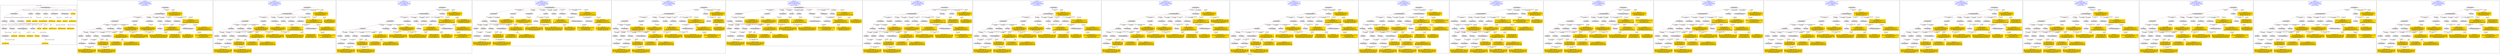 digraph n0 {
fontcolor="blue"
remincross="true"
label="s02-dma.csv"
subgraph cluster_0 {
label="1-correct model"
n2[style="filled",color="white",fillcolor="lightgray",label="E12_Production1"];
n3[style="filled",color="white",fillcolor="lightgray",label="E21_Person1"];
n4[style="filled",color="white",fillcolor="lightgray",label="E55_Type2"];
n5[style="filled",color="white",fillcolor="lightgray",label="E52_Time-Span3"];
n6[style="filled",color="white",fillcolor="lightgray",label="E69_Death1"];
n7[style="filled",color="white",fillcolor="lightgray",label="E74_Group1"];
n8[style="filled",color="white",fillcolor="lightgray",label="E82_Actor_Appellation1"];
n9[style="filled",color="white",fillcolor="lightgray",label="E67_Birth1"];
n10[shape="plaintext",style="filled",fillcolor="gold",label="Artist URI"];
n11[style="filled",color="white",fillcolor="lightgray",label="E22_Man-Made_Object1"];
n12[style="filled",color="white",fillcolor="lightgray",label="E35_Title1"];
n13[style="filled",color="white",fillcolor="lightgray",label="E30_Right1"];
n14[style="filled",color="white",fillcolor="lightgray",label="E55_Type1"];
n15[style="filled",color="white",fillcolor="lightgray",label="E54_Dimension1"];
n16[style="filled",color="white",fillcolor="lightgray",label="E40_Legal_Body1"];
n17[shape="plaintext",style="filled",fillcolor="gold",label="Object_URI"];
n18[shape="plaintext",style="filled",fillcolor="gold",label="Object Rights"];
n19[shape="plaintext",style="filled",fillcolor="gold",label="Object Title"];
n20[shape="plaintext",style="filled",fillcolor="gold",label="Museum URI"];
n21[shape="plaintext",style="filled",fillcolor="gold",label="Object Link Source"];
n22[style="filled",color="white",fillcolor="lightgray",label="E52_Time-Span1"];
n23[shape="plaintext",style="filled",fillcolor="gold",label="Artist Birth Date"];
n24[style="filled",color="white",fillcolor="lightgray",label="E52_Time-Span2"];
n25[shape="plaintext",style="filled",fillcolor="gold",label="Artist Death Date"];
n26[shape="plaintext",style="filled",fillcolor="gold",label="Object Earliest Date"];
n27[shape="plaintext",style="filled",fillcolor="gold",label="Object Latest Date"];
n28[shape="plaintext",style="filled",fillcolor="gold",label="dimensions"];
n29[shape="plaintext",style="filled",fillcolor="gold",label="Object Work Type URI"];
n30[shape="plaintext",style="filled",fillcolor="gold",label="Object Work Type"];
n31[shape="plaintext",style="filled",fillcolor="gold",label="Medium URI"];
n32[shape="plaintext",style="filled",fillcolor="gold",label="Object Facet Value 1"];
n33[shape="plaintext",style="filled",fillcolor="gold",label="Nationality_URI"];
n34[shape="plaintext",style="filled",fillcolor="gold",label="Artist Nationality"];
n35[shape="plaintext",style="filled",fillcolor="gold",label="Artist Appellation"];
n36[shape="plaintext",style="filled",fillcolor="gold",label="Artist Name"];
}
subgraph cluster_1 {
label="candidate 0\nlink coherence:0.6571428571428571\nnode coherence:0.65625\nconfidence:0.47508604218328043\nmapping score:0.3967198571983484\ncost:529.99817\n-precision:0.49-recall:0.5"
n38[style="filled",color="white",fillcolor="lightgray",label="E12_Production1"];
n39[style="filled",color="white",fillcolor="lightgray",label="E21_Person1"];
n40[style="filled",color="white",fillcolor="lightgray",label="E52_Time-Span2"];
n41[style="filled",color="white",fillcolor="lightgray",label="E55_Type1"];
n42[style="filled",color="white",fillcolor="lightgray",label="E67_Birth1"];
n43[style="filled",color="white",fillcolor="lightgray",label="E69_Death1"];
n44[style="filled",color="white",fillcolor="lightgray",label="E74_Group1"];
n45[style="filled",color="white",fillcolor="lightgray",label="E82_Actor_Appellation1"];
n46[style="filled",color="white",fillcolor="lightgray",label="E22_Man-Made_Object1"];
n47[style="filled",color="white",fillcolor="lightgray",label="E21_Person2"];
n48[style="filled",color="white",fillcolor="lightgray",label="E54_Dimension1"];
n49[style="filled",color="white",fillcolor="lightgray",label="E55_Type2"];
n50[style="filled",color="white",fillcolor="lightgray",label="E57_Material1"];
n51[style="filled",color="white",fillcolor="lightgray",label="E8_Acquisition1"];
n52[style="filled",color="white",fillcolor="lightgray",label="E31_Document1"];
n53[style="filled",color="white",fillcolor="lightgray",label="E55_Type3"];
n54[style="filled",color="white",fillcolor="lightgray",label="E52_Time-Span1"];
n55[style="filled",color="white",fillcolor="lightgray",label="E52_Time-Span3"];
n56[style="filled",color="white",fillcolor="lightgray",label="E29_Design_or_Procedure1"];
n57[shape="plaintext",style="filled",fillcolor="gold",label="Nationality_URI\n[E74_Group,classLink,0.694]\n[E55_Type,classLink,0.19]\n[E57_Material,classLink,0.08]\n[E55_Type,label,0.036]"];
n58[shape="plaintext",style="filled",fillcolor="gold",label="Medium URI\n[E55_Type,classLink,0.432]\n[E57_Material,classLink,0.358]\n[E74_Group,classLink,0.187]\n[E55_Type,label,0.023]"];
n59[shape="plaintext",style="filled",fillcolor="gold",label="Artist URI\n[E21_Person,classLink,0.428]\n[E31_Document,classLink,0.298]\n[E82_Actor_Appellation,classLink,0.146]\n[E38_Image,classLink,0.127]"];
n60[shape="plaintext",style="filled",fillcolor="gold",label="Artist Death Date\n[E52_Time-Span,P82b_end_of_the_end,0.404]\n[E52_Time-Span,P82_at_some_time_within,0.354]\n[E52_Time-Span,P82a_begin_of_the_begin,0.163]\n[E52_Time-Span,label,0.079]"];
n61[shape="plaintext",style="filled",fillcolor="gold",label="Object Latest Date\n[E52_Time-Span,P82a_begin_of_the_begin,0.373]\n[E52_Time-Span,P82_at_some_time_within,0.287]\n[E52_Time-Span,P82b_end_of_the_end,0.264]\n[E52_Time-Span,label,0.077]"];
n62[shape="plaintext",style="filled",fillcolor="gold",label="Artist Nationality\n[E74_Group,label,0.491]\n[E74_Group,classLink,0.332]\n[E55_Type,label,0.104]\n[E21_Person,P3_has_note,0.073]"];
n63[shape="plaintext",style="filled",fillcolor="gold",label="Object Facet Value 1\n[E29_Design_or_Procedure,P3_has_note,0.341]\n[E57_Material,label,0.266]\n[E55_Type,label,0.259]\n[E12_Production,P3_has_note,0.134]"];
n64[shape="plaintext",style="filled",fillcolor="gold",label="Object Earliest Date\n[E52_Time-Span,P82a_begin_of_the_begin,0.389]\n[E52_Time-Span,P82_at_some_time_within,0.291]\n[E52_Time-Span,P82b_end_of_the_end,0.231]\n[E52_Time-Span,label,0.089]"];
n65[shape="plaintext",style="filled",fillcolor="gold",label="Object_URI\n[E31_Document,classLink,0.39]\n[E22_Man-Made_Object,classLink,0.389]\n[E38_Image,classLink,0.167]\n[E21_Person,classLink,0.055]"];
n66[shape="plaintext",style="filled",fillcolor="gold",label="Artist Appellation\n[E21_Person,classLink,0.489]\n[E82_Actor_Appellation,classLink,0.396]\n[E31_Document,classLink,0.082]\n[E38_Image,classLink,0.033]"];
n67[shape="plaintext",style="filled",fillcolor="gold",label="Object Rights\n[E8_Acquisition,P3_has_note,0.517]\n[E30_Right,P3_has_note,0.273]\n[E34_Inscription,P3_has_note,0.105]\n[E22_Man-Made_Object,P3_has_note,0.104]"];
n68[shape="plaintext",style="filled",fillcolor="gold",label="Artist Birth Date\n[E52_Time-Span,P82a_begin_of_the_begin,0.472]\n[E52_Time-Span,P82_at_some_time_within,0.342]\n[E52_Time-Span,P82b_end_of_the_end,0.123]\n[E33_Linguistic_Object,P3_has_note,0.064]"];
n69[shape="plaintext",style="filled",fillcolor="gold",label="Object Work Type\n[E55_Type,classLink,0.352]\n[E55_Type,label,0.314]\n[E31_Document,classLink,0.186]\n[E33_Linguistic_Object,P3_has_note,0.148]"];
n70[shape="plaintext",style="filled",fillcolor="gold",label="Object Work Type URI\n[E55_Type,classLink,0.602]\n[E55_Type,label,0.145]\n[E74_Group,classLink,0.142]\n[E57_Material,classLink,0.111]"];
n71[shape="plaintext",style="filled",fillcolor="gold",label="dimensions\n[E54_Dimension,P3_has_note,0.881]\n[E22_Man-Made_Object,P3_has_note,0.051]\n[E8_Acquisition,P3_has_note,0.049]\n[E55_Type,label,0.019]"];
n72[shape="plaintext",style="filled",fillcolor="gold",label="Object Title\n[E22_Man-Made_Object,P3_has_note,0.3]\n[E35_Title,label,0.25]\n[E73_Information_Object,P3_has_note,0.246]\n[E33_Linguistic_Object,P3_has_note,0.204]"];
n73[shape="plaintext",style="filled",fillcolor="gold",label="Artist Name\n[E82_Actor_Appellation,label,0.523]\n[E22_Man-Made_Object,classLink,0.174]\n[E22_Man-Made_Object,P3_has_note,0.158]\n[E33_Linguistic_Object,P3_has_note,0.146]"];
}
subgraph cluster_2 {
label="candidate 1\nlink coherence:0.6571428571428571\nnode coherence:0.65625\nconfidence:0.47508604218328043\nmapping score:0.3967198571983484\ncost:629.008172\n-precision:0.49-recall:0.5"
n75[style="filled",color="white",fillcolor="lightgray",label="E12_Production1"];
n76[style="filled",color="white",fillcolor="lightgray",label="E21_Person1"];
n77[style="filled",color="white",fillcolor="lightgray",label="E52_Time-Span2"];
n78[style="filled",color="white",fillcolor="lightgray",label="E55_Type1"];
n79[style="filled",color="white",fillcolor="lightgray",label="E67_Birth1"];
n80[style="filled",color="white",fillcolor="lightgray",label="E69_Death1"];
n81[style="filled",color="white",fillcolor="lightgray",label="E74_Group1"];
n82[style="filled",color="white",fillcolor="lightgray",label="E82_Actor_Appellation1"];
n83[style="filled",color="white",fillcolor="lightgray",label="E22_Man-Made_Object1"];
n84[style="filled",color="white",fillcolor="lightgray",label="E21_Person2"];
n85[style="filled",color="white",fillcolor="lightgray",label="E54_Dimension1"];
n86[style="filled",color="white",fillcolor="lightgray",label="E55_Type2"];
n87[style="filled",color="white",fillcolor="lightgray",label="E57_Material1"];
n88[style="filled",color="white",fillcolor="lightgray",label="E8_Acquisition1"];
n89[style="filled",color="white",fillcolor="lightgray",label="E31_Document1"];
n90[style="filled",color="white",fillcolor="lightgray",label="E52_Time-Span1"];
n91[style="filled",color="white",fillcolor="lightgray",label="E52_Time-Span3"];
n92[style="filled",color="white",fillcolor="lightgray",label="E55_Type4"];
n93[style="filled",color="white",fillcolor="lightgray",label="E29_Design_or_Procedure1"];
n94[shape="plaintext",style="filled",fillcolor="gold",label="Nationality_URI\n[E74_Group,classLink,0.694]\n[E55_Type,classLink,0.19]\n[E57_Material,classLink,0.08]\n[E55_Type,label,0.036]"];
n95[shape="plaintext",style="filled",fillcolor="gold",label="Medium URI\n[E55_Type,classLink,0.432]\n[E57_Material,classLink,0.358]\n[E74_Group,classLink,0.187]\n[E55_Type,label,0.023]"];
n96[shape="plaintext",style="filled",fillcolor="gold",label="Artist URI\n[E21_Person,classLink,0.428]\n[E31_Document,classLink,0.298]\n[E82_Actor_Appellation,classLink,0.146]\n[E38_Image,classLink,0.127]"];
n97[shape="plaintext",style="filled",fillcolor="gold",label="Artist Death Date\n[E52_Time-Span,P82b_end_of_the_end,0.404]\n[E52_Time-Span,P82_at_some_time_within,0.354]\n[E52_Time-Span,P82a_begin_of_the_begin,0.163]\n[E52_Time-Span,label,0.079]"];
n98[shape="plaintext",style="filled",fillcolor="gold",label="Object Latest Date\n[E52_Time-Span,P82a_begin_of_the_begin,0.373]\n[E52_Time-Span,P82_at_some_time_within,0.287]\n[E52_Time-Span,P82b_end_of_the_end,0.264]\n[E52_Time-Span,label,0.077]"];
n99[shape="plaintext",style="filled",fillcolor="gold",label="Artist Nationality\n[E74_Group,label,0.491]\n[E74_Group,classLink,0.332]\n[E55_Type,label,0.104]\n[E21_Person,P3_has_note,0.073]"];
n100[shape="plaintext",style="filled",fillcolor="gold",label="Object Facet Value 1\n[E29_Design_or_Procedure,P3_has_note,0.341]\n[E57_Material,label,0.266]\n[E55_Type,label,0.259]\n[E12_Production,P3_has_note,0.134]"];
n101[shape="plaintext",style="filled",fillcolor="gold",label="Object Earliest Date\n[E52_Time-Span,P82a_begin_of_the_begin,0.389]\n[E52_Time-Span,P82_at_some_time_within,0.291]\n[E52_Time-Span,P82b_end_of_the_end,0.231]\n[E52_Time-Span,label,0.089]"];
n102[shape="plaintext",style="filled",fillcolor="gold",label="Object_URI\n[E31_Document,classLink,0.39]\n[E22_Man-Made_Object,classLink,0.389]\n[E38_Image,classLink,0.167]\n[E21_Person,classLink,0.055]"];
n103[shape="plaintext",style="filled",fillcolor="gold",label="Artist Appellation\n[E21_Person,classLink,0.489]\n[E82_Actor_Appellation,classLink,0.396]\n[E31_Document,classLink,0.082]\n[E38_Image,classLink,0.033]"];
n104[shape="plaintext",style="filled",fillcolor="gold",label="Object Rights\n[E8_Acquisition,P3_has_note,0.517]\n[E30_Right,P3_has_note,0.273]\n[E34_Inscription,P3_has_note,0.105]\n[E22_Man-Made_Object,P3_has_note,0.104]"];
n105[shape="plaintext",style="filled",fillcolor="gold",label="Artist Birth Date\n[E52_Time-Span,P82a_begin_of_the_begin,0.472]\n[E52_Time-Span,P82_at_some_time_within,0.342]\n[E52_Time-Span,P82b_end_of_the_end,0.123]\n[E33_Linguistic_Object,P3_has_note,0.064]"];
n106[shape="plaintext",style="filled",fillcolor="gold",label="Object Work Type\n[E55_Type,classLink,0.352]\n[E55_Type,label,0.314]\n[E31_Document,classLink,0.186]\n[E33_Linguistic_Object,P3_has_note,0.148]"];
n107[shape="plaintext",style="filled",fillcolor="gold",label="Object Work Type URI\n[E55_Type,classLink,0.602]\n[E55_Type,label,0.145]\n[E74_Group,classLink,0.142]\n[E57_Material,classLink,0.111]"];
n108[shape="plaintext",style="filled",fillcolor="gold",label="dimensions\n[E54_Dimension,P3_has_note,0.881]\n[E22_Man-Made_Object,P3_has_note,0.051]\n[E8_Acquisition,P3_has_note,0.049]\n[E55_Type,label,0.019]"];
n109[shape="plaintext",style="filled",fillcolor="gold",label="Object Title\n[E22_Man-Made_Object,P3_has_note,0.3]\n[E35_Title,label,0.25]\n[E73_Information_Object,P3_has_note,0.246]\n[E33_Linguistic_Object,P3_has_note,0.204]"];
n110[shape="plaintext",style="filled",fillcolor="gold",label="Artist Name\n[E82_Actor_Appellation,label,0.523]\n[E22_Man-Made_Object,classLink,0.174]\n[E22_Man-Made_Object,P3_has_note,0.158]\n[E33_Linguistic_Object,P3_has_note,0.146]"];
}
subgraph cluster_3 {
label="candidate 10\nlink coherence:0.6285714285714286\nnode coherence:0.625\nconfidence:0.47508604218328043\nmapping score:0.3863031905316818\ncost:629.008282\n-precision:0.49-recall:0.5"
n112[style="filled",color="white",fillcolor="lightgray",label="E12_Production1"];
n113[style="filled",color="white",fillcolor="lightgray",label="E21_Person1"];
n114[style="filled",color="white",fillcolor="lightgray",label="E52_Time-Span2"];
n115[style="filled",color="white",fillcolor="lightgray",label="E55_Type1"];
n116[style="filled",color="white",fillcolor="lightgray",label="E67_Birth1"];
n117[style="filled",color="white",fillcolor="lightgray",label="E69_Death1"];
n118[style="filled",color="white",fillcolor="lightgray",label="E74_Group1"];
n119[style="filled",color="white",fillcolor="lightgray",label="E82_Actor_Appellation1"];
n120[style="filled",color="white",fillcolor="lightgray",label="E22_Man-Made_Object1"];
n121[style="filled",color="white",fillcolor="lightgray",label="E54_Dimension1"];
n122[style="filled",color="white",fillcolor="lightgray",label="E55_Type2"];
n123[style="filled",color="white",fillcolor="lightgray",label="E57_Material1"];
n124[style="filled",color="white",fillcolor="lightgray",label="E8_Acquisition1"];
n125[style="filled",color="white",fillcolor="lightgray",label="E31_Document1"];
n126[style="filled",color="white",fillcolor="lightgray",label="E55_Type3"];
n127[style="filled",color="white",fillcolor="lightgray",label="E52_Time-Span1"];
n128[style="filled",color="white",fillcolor="lightgray",label="E52_Time-Span4"];
n129[style="filled",color="white",fillcolor="lightgray",label="E21_Person2"];
n130[style="filled",color="white",fillcolor="lightgray",label="E29_Design_or_Procedure1"];
n131[shape="plaintext",style="filled",fillcolor="gold",label="Nationality_URI\n[E74_Group,classLink,0.694]\n[E55_Type,classLink,0.19]\n[E57_Material,classLink,0.08]\n[E55_Type,label,0.036]"];
n132[shape="plaintext",style="filled",fillcolor="gold",label="Medium URI\n[E55_Type,classLink,0.432]\n[E57_Material,classLink,0.358]\n[E74_Group,classLink,0.187]\n[E55_Type,label,0.023]"];
n133[shape="plaintext",style="filled",fillcolor="gold",label="Artist URI\n[E21_Person,classLink,0.428]\n[E31_Document,classLink,0.298]\n[E82_Actor_Appellation,classLink,0.146]\n[E38_Image,classLink,0.127]"];
n134[shape="plaintext",style="filled",fillcolor="gold",label="Artist Death Date\n[E52_Time-Span,P82b_end_of_the_end,0.404]\n[E52_Time-Span,P82_at_some_time_within,0.354]\n[E52_Time-Span,P82a_begin_of_the_begin,0.163]\n[E52_Time-Span,label,0.079]"];
n135[shape="plaintext",style="filled",fillcolor="gold",label="Artist Nationality\n[E74_Group,label,0.491]\n[E74_Group,classLink,0.332]\n[E55_Type,label,0.104]\n[E21_Person,P3_has_note,0.073]"];
n136[shape="plaintext",style="filled",fillcolor="gold",label="Object Facet Value 1\n[E29_Design_or_Procedure,P3_has_note,0.341]\n[E57_Material,label,0.266]\n[E55_Type,label,0.259]\n[E12_Production,P3_has_note,0.134]"];
n137[shape="plaintext",style="filled",fillcolor="gold",label="Object Earliest Date\n[E52_Time-Span,P82a_begin_of_the_begin,0.389]\n[E52_Time-Span,P82_at_some_time_within,0.291]\n[E52_Time-Span,P82b_end_of_the_end,0.231]\n[E52_Time-Span,label,0.089]"];
n138[shape="plaintext",style="filled",fillcolor="gold",label="Object_URI\n[E31_Document,classLink,0.39]\n[E22_Man-Made_Object,classLink,0.389]\n[E38_Image,classLink,0.167]\n[E21_Person,classLink,0.055]"];
n139[shape="plaintext",style="filled",fillcolor="gold",label="Artist Appellation\n[E21_Person,classLink,0.489]\n[E82_Actor_Appellation,classLink,0.396]\n[E31_Document,classLink,0.082]\n[E38_Image,classLink,0.033]"];
n140[shape="plaintext",style="filled",fillcolor="gold",label="Object Latest Date\n[E52_Time-Span,P82a_begin_of_the_begin,0.373]\n[E52_Time-Span,P82_at_some_time_within,0.287]\n[E52_Time-Span,P82b_end_of_the_end,0.264]\n[E52_Time-Span,label,0.077]"];
n141[shape="plaintext",style="filled",fillcolor="gold",label="Object Rights\n[E8_Acquisition,P3_has_note,0.517]\n[E30_Right,P3_has_note,0.273]\n[E34_Inscription,P3_has_note,0.105]\n[E22_Man-Made_Object,P3_has_note,0.104]"];
n142[shape="plaintext",style="filled",fillcolor="gold",label="Artist Birth Date\n[E52_Time-Span,P82a_begin_of_the_begin,0.472]\n[E52_Time-Span,P82_at_some_time_within,0.342]\n[E52_Time-Span,P82b_end_of_the_end,0.123]\n[E33_Linguistic_Object,P3_has_note,0.064]"];
n143[shape="plaintext",style="filled",fillcolor="gold",label="Object Work Type\n[E55_Type,classLink,0.352]\n[E55_Type,label,0.314]\n[E31_Document,classLink,0.186]\n[E33_Linguistic_Object,P3_has_note,0.148]"];
n144[shape="plaintext",style="filled",fillcolor="gold",label="Object Work Type URI\n[E55_Type,classLink,0.602]\n[E55_Type,label,0.145]\n[E74_Group,classLink,0.142]\n[E57_Material,classLink,0.111]"];
n145[shape="plaintext",style="filled",fillcolor="gold",label="dimensions\n[E54_Dimension,P3_has_note,0.881]\n[E22_Man-Made_Object,P3_has_note,0.051]\n[E8_Acquisition,P3_has_note,0.049]\n[E55_Type,label,0.019]"];
n146[shape="plaintext",style="filled",fillcolor="gold",label="Object Title\n[E22_Man-Made_Object,P3_has_note,0.3]\n[E35_Title,label,0.25]\n[E73_Information_Object,P3_has_note,0.246]\n[E33_Linguistic_Object,P3_has_note,0.204]"];
n147[shape="plaintext",style="filled",fillcolor="gold",label="Artist Name\n[E82_Actor_Appellation,label,0.523]\n[E22_Man-Made_Object,classLink,0.174]\n[E22_Man-Made_Object,P3_has_note,0.158]\n[E33_Linguistic_Object,P3_has_note,0.146]"];
}
subgraph cluster_4 {
label="candidate 11\nlink coherence:0.6285714285714286\nnode coherence:0.65625\nconfidence:0.47508604218328043\nmapping score:0.3967198571983484\ncost:728.008262\n-precision:0.51-recall:0.53"
n149[style="filled",color="white",fillcolor="lightgray",label="E12_Production1"];
n150[style="filled",color="white",fillcolor="lightgray",label="E21_Person1"];
n151[style="filled",color="white",fillcolor="lightgray",label="E52_Time-Span2"];
n152[style="filled",color="white",fillcolor="lightgray",label="E67_Birth1"];
n153[style="filled",color="white",fillcolor="lightgray",label="E69_Death1"];
n154[style="filled",color="white",fillcolor="lightgray",label="E74_Group1"];
n155[style="filled",color="white",fillcolor="lightgray",label="E82_Actor_Appellation1"];
n156[style="filled",color="white",fillcolor="lightgray",label="E22_Man-Made_Object1"];
n157[style="filled",color="white",fillcolor="lightgray",label="E21_Person2"];
n158[style="filled",color="white",fillcolor="lightgray",label="E54_Dimension1"];
n159[style="filled",color="white",fillcolor="lightgray",label="E55_Type1"];
n160[style="filled",color="white",fillcolor="lightgray",label="E55_Type2"];
n161[style="filled",color="white",fillcolor="lightgray",label="E57_Material1"];
n162[style="filled",color="white",fillcolor="lightgray",label="E8_Acquisition1"];
n163[style="filled",color="white",fillcolor="lightgray",label="E52_Time-Span1"];
n164[style="filled",color="white",fillcolor="lightgray",label="E52_Time-Span3"];
n165[style="filled",color="white",fillcolor="lightgray",label="E55_Type4"];
n166[style="filled",color="white",fillcolor="lightgray",label="E29_Design_or_Procedure1"];
n167[style="filled",color="white",fillcolor="lightgray",label="E31_Document1"];
n168[shape="plaintext",style="filled",fillcolor="gold",label="Nationality_URI\n[E74_Group,classLink,0.694]\n[E55_Type,classLink,0.19]\n[E57_Material,classLink,0.08]\n[E55_Type,label,0.036]"];
n169[shape="plaintext",style="filled",fillcolor="gold",label="Medium URI\n[E55_Type,classLink,0.432]\n[E57_Material,classLink,0.358]\n[E74_Group,classLink,0.187]\n[E55_Type,label,0.023]"];
n170[shape="plaintext",style="filled",fillcolor="gold",label="Artist URI\n[E21_Person,classLink,0.428]\n[E31_Document,classLink,0.298]\n[E82_Actor_Appellation,classLink,0.146]\n[E38_Image,classLink,0.127]"];
n171[shape="plaintext",style="filled",fillcolor="gold",label="Artist Death Date\n[E52_Time-Span,P82b_end_of_the_end,0.404]\n[E52_Time-Span,P82_at_some_time_within,0.354]\n[E52_Time-Span,P82a_begin_of_the_begin,0.163]\n[E52_Time-Span,label,0.079]"];
n172[shape="plaintext",style="filled",fillcolor="gold",label="Object Latest Date\n[E52_Time-Span,P82a_begin_of_the_begin,0.373]\n[E52_Time-Span,P82_at_some_time_within,0.287]\n[E52_Time-Span,P82b_end_of_the_end,0.264]\n[E52_Time-Span,label,0.077]"];
n173[shape="plaintext",style="filled",fillcolor="gold",label="Artist Nationality\n[E74_Group,label,0.491]\n[E74_Group,classLink,0.332]\n[E55_Type,label,0.104]\n[E21_Person,P3_has_note,0.073]"];
n174[shape="plaintext",style="filled",fillcolor="gold",label="Object Facet Value 1\n[E29_Design_or_Procedure,P3_has_note,0.341]\n[E57_Material,label,0.266]\n[E55_Type,label,0.259]\n[E12_Production,P3_has_note,0.134]"];
n175[shape="plaintext",style="filled",fillcolor="gold",label="Object Earliest Date\n[E52_Time-Span,P82a_begin_of_the_begin,0.389]\n[E52_Time-Span,P82_at_some_time_within,0.291]\n[E52_Time-Span,P82b_end_of_the_end,0.231]\n[E52_Time-Span,label,0.089]"];
n176[shape="plaintext",style="filled",fillcolor="gold",label="Object_URI\n[E31_Document,classLink,0.39]\n[E22_Man-Made_Object,classLink,0.389]\n[E38_Image,classLink,0.167]\n[E21_Person,classLink,0.055]"];
n177[shape="plaintext",style="filled",fillcolor="gold",label="Artist Appellation\n[E21_Person,classLink,0.489]\n[E82_Actor_Appellation,classLink,0.396]\n[E31_Document,classLink,0.082]\n[E38_Image,classLink,0.033]"];
n178[shape="plaintext",style="filled",fillcolor="gold",label="Object Rights\n[E8_Acquisition,P3_has_note,0.517]\n[E30_Right,P3_has_note,0.273]\n[E34_Inscription,P3_has_note,0.105]\n[E22_Man-Made_Object,P3_has_note,0.104]"];
n179[shape="plaintext",style="filled",fillcolor="gold",label="Artist Birth Date\n[E52_Time-Span,P82a_begin_of_the_begin,0.472]\n[E52_Time-Span,P82_at_some_time_within,0.342]\n[E52_Time-Span,P82b_end_of_the_end,0.123]\n[E33_Linguistic_Object,P3_has_note,0.064]"];
n180[shape="plaintext",style="filled",fillcolor="gold",label="Object Work Type\n[E55_Type,classLink,0.352]\n[E55_Type,label,0.314]\n[E31_Document,classLink,0.186]\n[E33_Linguistic_Object,P3_has_note,0.148]"];
n181[shape="plaintext",style="filled",fillcolor="gold",label="Object Work Type URI\n[E55_Type,classLink,0.602]\n[E55_Type,label,0.145]\n[E74_Group,classLink,0.142]\n[E57_Material,classLink,0.111]"];
n182[shape="plaintext",style="filled",fillcolor="gold",label="dimensions\n[E54_Dimension,P3_has_note,0.881]\n[E22_Man-Made_Object,P3_has_note,0.051]\n[E8_Acquisition,P3_has_note,0.049]\n[E55_Type,label,0.019]"];
n183[shape="plaintext",style="filled",fillcolor="gold",label="Object Title\n[E22_Man-Made_Object,P3_has_note,0.3]\n[E35_Title,label,0.25]\n[E73_Information_Object,P3_has_note,0.246]\n[E33_Linguistic_Object,P3_has_note,0.204]"];
n184[shape="plaintext",style="filled",fillcolor="gold",label="Artist Name\n[E82_Actor_Appellation,label,0.523]\n[E22_Man-Made_Object,classLink,0.174]\n[E22_Man-Made_Object,P3_has_note,0.158]\n[E33_Linguistic_Object,P3_has_note,0.146]"];
}
subgraph cluster_5 {
label="candidate 12\nlink coherence:0.6285714285714286\nnode coherence:0.65625\nconfidence:0.47508604218328043\nmapping score:0.3967198571983484\ncost:728.008282\n-precision:0.49-recall:0.5"
n186[style="filled",color="white",fillcolor="lightgray",label="E12_Production1"];
n187[style="filled",color="white",fillcolor="lightgray",label="E21_Person1"];
n188[style="filled",color="white",fillcolor="lightgray",label="E52_Time-Span2"];
n189[style="filled",color="white",fillcolor="lightgray",label="E67_Birth1"];
n190[style="filled",color="white",fillcolor="lightgray",label="E69_Death1"];
n191[style="filled",color="white",fillcolor="lightgray",label="E74_Group1"];
n192[style="filled",color="white",fillcolor="lightgray",label="E82_Actor_Appellation1"];
n193[style="filled",color="white",fillcolor="lightgray",label="E22_Man-Made_Object1"];
n194[style="filled",color="white",fillcolor="lightgray",label="E21_Person2"];
n195[style="filled",color="white",fillcolor="lightgray",label="E54_Dimension1"];
n196[style="filled",color="white",fillcolor="lightgray",label="E55_Type2"];
n197[style="filled",color="white",fillcolor="lightgray",label="E57_Material1"];
n198[style="filled",color="white",fillcolor="lightgray",label="E8_Acquisition1"];
n199[style="filled",color="white",fillcolor="lightgray",label="E31_Document1"];
n200[style="filled",color="white",fillcolor="lightgray",label="E52_Time-Span1"];
n201[style="filled",color="white",fillcolor="lightgray",label="E52_Time-Span3"];
n202[style="filled",color="white",fillcolor="lightgray",label="E55_Type1"];
n203[style="filled",color="white",fillcolor="lightgray",label="E55_Type4"];
n204[style="filled",color="white",fillcolor="lightgray",label="E29_Design_or_Procedure1"];
n205[shape="plaintext",style="filled",fillcolor="gold",label="Nationality_URI\n[E74_Group,classLink,0.694]\n[E55_Type,classLink,0.19]\n[E57_Material,classLink,0.08]\n[E55_Type,label,0.036]"];
n206[shape="plaintext",style="filled",fillcolor="gold",label="Medium URI\n[E55_Type,classLink,0.432]\n[E57_Material,classLink,0.358]\n[E74_Group,classLink,0.187]\n[E55_Type,label,0.023]"];
n207[shape="plaintext",style="filled",fillcolor="gold",label="Artist URI\n[E21_Person,classLink,0.428]\n[E31_Document,classLink,0.298]\n[E82_Actor_Appellation,classLink,0.146]\n[E38_Image,classLink,0.127]"];
n208[shape="plaintext",style="filled",fillcolor="gold",label="Artist Death Date\n[E52_Time-Span,P82b_end_of_the_end,0.404]\n[E52_Time-Span,P82_at_some_time_within,0.354]\n[E52_Time-Span,P82a_begin_of_the_begin,0.163]\n[E52_Time-Span,label,0.079]"];
n209[shape="plaintext",style="filled",fillcolor="gold",label="Object Latest Date\n[E52_Time-Span,P82a_begin_of_the_begin,0.373]\n[E52_Time-Span,P82_at_some_time_within,0.287]\n[E52_Time-Span,P82b_end_of_the_end,0.264]\n[E52_Time-Span,label,0.077]"];
n210[shape="plaintext",style="filled",fillcolor="gold",label="Artist Nationality\n[E74_Group,label,0.491]\n[E74_Group,classLink,0.332]\n[E55_Type,label,0.104]\n[E21_Person,P3_has_note,0.073]"];
n211[shape="plaintext",style="filled",fillcolor="gold",label="Object Facet Value 1\n[E29_Design_or_Procedure,P3_has_note,0.341]\n[E57_Material,label,0.266]\n[E55_Type,label,0.259]\n[E12_Production,P3_has_note,0.134]"];
n212[shape="plaintext",style="filled",fillcolor="gold",label="Object Earliest Date\n[E52_Time-Span,P82a_begin_of_the_begin,0.389]\n[E52_Time-Span,P82_at_some_time_within,0.291]\n[E52_Time-Span,P82b_end_of_the_end,0.231]\n[E52_Time-Span,label,0.089]"];
n213[shape="plaintext",style="filled",fillcolor="gold",label="Object_URI\n[E31_Document,classLink,0.39]\n[E22_Man-Made_Object,classLink,0.389]\n[E38_Image,classLink,0.167]\n[E21_Person,classLink,0.055]"];
n214[shape="plaintext",style="filled",fillcolor="gold",label="Artist Appellation\n[E21_Person,classLink,0.489]\n[E82_Actor_Appellation,classLink,0.396]\n[E31_Document,classLink,0.082]\n[E38_Image,classLink,0.033]"];
n215[shape="plaintext",style="filled",fillcolor="gold",label="Object Rights\n[E8_Acquisition,P3_has_note,0.517]\n[E30_Right,P3_has_note,0.273]\n[E34_Inscription,P3_has_note,0.105]\n[E22_Man-Made_Object,P3_has_note,0.104]"];
n216[shape="plaintext",style="filled",fillcolor="gold",label="Artist Birth Date\n[E52_Time-Span,P82a_begin_of_the_begin,0.472]\n[E52_Time-Span,P82_at_some_time_within,0.342]\n[E52_Time-Span,P82b_end_of_the_end,0.123]\n[E33_Linguistic_Object,P3_has_note,0.064]"];
n217[shape="plaintext",style="filled",fillcolor="gold",label="Object Work Type\n[E55_Type,classLink,0.352]\n[E55_Type,label,0.314]\n[E31_Document,classLink,0.186]\n[E33_Linguistic_Object,P3_has_note,0.148]"];
n218[shape="plaintext",style="filled",fillcolor="gold",label="Object Work Type URI\n[E55_Type,classLink,0.602]\n[E55_Type,label,0.145]\n[E74_Group,classLink,0.142]\n[E57_Material,classLink,0.111]"];
n219[shape="plaintext",style="filled",fillcolor="gold",label="dimensions\n[E54_Dimension,P3_has_note,0.881]\n[E22_Man-Made_Object,P3_has_note,0.051]\n[E8_Acquisition,P3_has_note,0.049]\n[E55_Type,label,0.019]"];
n220[shape="plaintext",style="filled",fillcolor="gold",label="Object Title\n[E22_Man-Made_Object,P3_has_note,0.3]\n[E35_Title,label,0.25]\n[E73_Information_Object,P3_has_note,0.246]\n[E33_Linguistic_Object,P3_has_note,0.204]"];
n221[shape="plaintext",style="filled",fillcolor="gold",label="Artist Name\n[E82_Actor_Appellation,label,0.523]\n[E22_Man-Made_Object,classLink,0.174]\n[E22_Man-Made_Object,P3_has_note,0.158]\n[E33_Linguistic_Object,P3_has_note,0.146]"];
}
subgraph cluster_6 {
label="candidate 13\nlink coherence:0.6285714285714286\nnode coherence:0.65625\nconfidence:0.47508604218328043\nmapping score:0.3967198571983484\ncost:728.018264\n-precision:0.51-recall:0.53"
n223[style="filled",color="white",fillcolor="lightgray",label="E12_Production1"];
n224[style="filled",color="white",fillcolor="lightgray",label="E21_Person1"];
n225[style="filled",color="white",fillcolor="lightgray",label="E52_Time-Span2"];
n226[style="filled",color="white",fillcolor="lightgray",label="E67_Birth1"];
n227[style="filled",color="white",fillcolor="lightgray",label="E69_Death1"];
n228[style="filled",color="white",fillcolor="lightgray",label="E74_Group1"];
n229[style="filled",color="white",fillcolor="lightgray",label="E82_Actor_Appellation1"];
n230[style="filled",color="white",fillcolor="lightgray",label="E22_Man-Made_Object1"];
n231[style="filled",color="white",fillcolor="lightgray",label="E21_Person2"];
n232[style="filled",color="white",fillcolor="lightgray",label="E54_Dimension1"];
n233[style="filled",color="white",fillcolor="lightgray",label="E55_Type1"];
n234[style="filled",color="white",fillcolor="lightgray",label="E55_Type2"];
n235[style="filled",color="white",fillcolor="lightgray",label="E57_Material1"];
n236[style="filled",color="white",fillcolor="lightgray",label="E8_Acquisition1"];
n237[style="filled",color="white",fillcolor="lightgray",label="E52_Time-Span1"];
n238[style="filled",color="white",fillcolor="lightgray",label="E52_Time-Span3"];
n239[style="filled",color="white",fillcolor="lightgray",label="E55_Type4"];
n240[style="filled",color="white",fillcolor="lightgray",label="E29_Design_or_Procedure1"];
n241[style="filled",color="white",fillcolor="lightgray",label="E31_Document1"];
n242[shape="plaintext",style="filled",fillcolor="gold",label="Nationality_URI\n[E74_Group,classLink,0.694]\n[E55_Type,classLink,0.19]\n[E57_Material,classLink,0.08]\n[E55_Type,label,0.036]"];
n243[shape="plaintext",style="filled",fillcolor="gold",label="Medium URI\n[E55_Type,classLink,0.432]\n[E57_Material,classLink,0.358]\n[E74_Group,classLink,0.187]\n[E55_Type,label,0.023]"];
n244[shape="plaintext",style="filled",fillcolor="gold",label="Artist URI\n[E21_Person,classLink,0.428]\n[E31_Document,classLink,0.298]\n[E82_Actor_Appellation,classLink,0.146]\n[E38_Image,classLink,0.127]"];
n245[shape="plaintext",style="filled",fillcolor="gold",label="Artist Death Date\n[E52_Time-Span,P82b_end_of_the_end,0.404]\n[E52_Time-Span,P82_at_some_time_within,0.354]\n[E52_Time-Span,P82a_begin_of_the_begin,0.163]\n[E52_Time-Span,label,0.079]"];
n246[shape="plaintext",style="filled",fillcolor="gold",label="Object Latest Date\n[E52_Time-Span,P82a_begin_of_the_begin,0.373]\n[E52_Time-Span,P82_at_some_time_within,0.287]\n[E52_Time-Span,P82b_end_of_the_end,0.264]\n[E52_Time-Span,label,0.077]"];
n247[shape="plaintext",style="filled",fillcolor="gold",label="Artist Nationality\n[E74_Group,label,0.491]\n[E74_Group,classLink,0.332]\n[E55_Type,label,0.104]\n[E21_Person,P3_has_note,0.073]"];
n248[shape="plaintext",style="filled",fillcolor="gold",label="Object Facet Value 1\n[E29_Design_or_Procedure,P3_has_note,0.341]\n[E57_Material,label,0.266]\n[E55_Type,label,0.259]\n[E12_Production,P3_has_note,0.134]"];
n249[shape="plaintext",style="filled",fillcolor="gold",label="Object Earliest Date\n[E52_Time-Span,P82a_begin_of_the_begin,0.389]\n[E52_Time-Span,P82_at_some_time_within,0.291]\n[E52_Time-Span,P82b_end_of_the_end,0.231]\n[E52_Time-Span,label,0.089]"];
n250[shape="plaintext",style="filled",fillcolor="gold",label="Object_URI\n[E31_Document,classLink,0.39]\n[E22_Man-Made_Object,classLink,0.389]\n[E38_Image,classLink,0.167]\n[E21_Person,classLink,0.055]"];
n251[shape="plaintext",style="filled",fillcolor="gold",label="Artist Appellation\n[E21_Person,classLink,0.489]\n[E82_Actor_Appellation,classLink,0.396]\n[E31_Document,classLink,0.082]\n[E38_Image,classLink,0.033]"];
n252[shape="plaintext",style="filled",fillcolor="gold",label="Object Rights\n[E8_Acquisition,P3_has_note,0.517]\n[E30_Right,P3_has_note,0.273]\n[E34_Inscription,P3_has_note,0.105]\n[E22_Man-Made_Object,P3_has_note,0.104]"];
n253[shape="plaintext",style="filled",fillcolor="gold",label="Artist Birth Date\n[E52_Time-Span,P82a_begin_of_the_begin,0.472]\n[E52_Time-Span,P82_at_some_time_within,0.342]\n[E52_Time-Span,P82b_end_of_the_end,0.123]\n[E33_Linguistic_Object,P3_has_note,0.064]"];
n254[shape="plaintext",style="filled",fillcolor="gold",label="Object Work Type\n[E55_Type,classLink,0.352]\n[E55_Type,label,0.314]\n[E31_Document,classLink,0.186]\n[E33_Linguistic_Object,P3_has_note,0.148]"];
n255[shape="plaintext",style="filled",fillcolor="gold",label="Object Work Type URI\n[E55_Type,classLink,0.602]\n[E55_Type,label,0.145]\n[E74_Group,classLink,0.142]\n[E57_Material,classLink,0.111]"];
n256[shape="plaintext",style="filled",fillcolor="gold",label="dimensions\n[E54_Dimension,P3_has_note,0.881]\n[E22_Man-Made_Object,P3_has_note,0.051]\n[E8_Acquisition,P3_has_note,0.049]\n[E55_Type,label,0.019]"];
n257[shape="plaintext",style="filled",fillcolor="gold",label="Object Title\n[E22_Man-Made_Object,P3_has_note,0.3]\n[E35_Title,label,0.25]\n[E73_Information_Object,P3_has_note,0.246]\n[E33_Linguistic_Object,P3_has_note,0.204]"];
n258[shape="plaintext",style="filled",fillcolor="gold",label="Artist Name\n[E82_Actor_Appellation,label,0.523]\n[E22_Man-Made_Object,classLink,0.174]\n[E22_Man-Made_Object,P3_has_note,0.158]\n[E33_Linguistic_Object,P3_has_note,0.146]"];
}
subgraph cluster_7 {
label="candidate 14\nlink coherence:0.6285714285714286\nnode coherence:0.65625\nconfidence:0.47508604218328043\nmapping score:0.3967198571983484\ncost:728.018284\n-precision:0.49-recall:0.5"
n260[style="filled",color="white",fillcolor="lightgray",label="E12_Production1"];
n261[style="filled",color="white",fillcolor="lightgray",label="E21_Person1"];
n262[style="filled",color="white",fillcolor="lightgray",label="E52_Time-Span2"];
n263[style="filled",color="white",fillcolor="lightgray",label="E67_Birth1"];
n264[style="filled",color="white",fillcolor="lightgray",label="E69_Death1"];
n265[style="filled",color="white",fillcolor="lightgray",label="E74_Group1"];
n266[style="filled",color="white",fillcolor="lightgray",label="E82_Actor_Appellation1"];
n267[style="filled",color="white",fillcolor="lightgray",label="E22_Man-Made_Object1"];
n268[style="filled",color="white",fillcolor="lightgray",label="E21_Person2"];
n269[style="filled",color="white",fillcolor="lightgray",label="E54_Dimension1"];
n270[style="filled",color="white",fillcolor="lightgray",label="E55_Type2"];
n271[style="filled",color="white",fillcolor="lightgray",label="E57_Material1"];
n272[style="filled",color="white",fillcolor="lightgray",label="E8_Acquisition1"];
n273[style="filled",color="white",fillcolor="lightgray",label="E31_Document1"];
n274[style="filled",color="white",fillcolor="lightgray",label="E52_Time-Span1"];
n275[style="filled",color="white",fillcolor="lightgray",label="E52_Time-Span3"];
n276[style="filled",color="white",fillcolor="lightgray",label="E55_Type1"];
n277[style="filled",color="white",fillcolor="lightgray",label="E55_Type4"];
n278[style="filled",color="white",fillcolor="lightgray",label="E29_Design_or_Procedure1"];
n279[shape="plaintext",style="filled",fillcolor="gold",label="Nationality_URI\n[E74_Group,classLink,0.694]\n[E55_Type,classLink,0.19]\n[E57_Material,classLink,0.08]\n[E55_Type,label,0.036]"];
n280[shape="plaintext",style="filled",fillcolor="gold",label="Medium URI\n[E55_Type,classLink,0.432]\n[E57_Material,classLink,0.358]\n[E74_Group,classLink,0.187]\n[E55_Type,label,0.023]"];
n281[shape="plaintext",style="filled",fillcolor="gold",label="Artist URI\n[E21_Person,classLink,0.428]\n[E31_Document,classLink,0.298]\n[E82_Actor_Appellation,classLink,0.146]\n[E38_Image,classLink,0.127]"];
n282[shape="plaintext",style="filled",fillcolor="gold",label="Artist Death Date\n[E52_Time-Span,P82b_end_of_the_end,0.404]\n[E52_Time-Span,P82_at_some_time_within,0.354]\n[E52_Time-Span,P82a_begin_of_the_begin,0.163]\n[E52_Time-Span,label,0.079]"];
n283[shape="plaintext",style="filled",fillcolor="gold",label="Object Latest Date\n[E52_Time-Span,P82a_begin_of_the_begin,0.373]\n[E52_Time-Span,P82_at_some_time_within,0.287]\n[E52_Time-Span,P82b_end_of_the_end,0.264]\n[E52_Time-Span,label,0.077]"];
n284[shape="plaintext",style="filled",fillcolor="gold",label="Artist Nationality\n[E74_Group,label,0.491]\n[E74_Group,classLink,0.332]\n[E55_Type,label,0.104]\n[E21_Person,P3_has_note,0.073]"];
n285[shape="plaintext",style="filled",fillcolor="gold",label="Object Facet Value 1\n[E29_Design_or_Procedure,P3_has_note,0.341]\n[E57_Material,label,0.266]\n[E55_Type,label,0.259]\n[E12_Production,P3_has_note,0.134]"];
n286[shape="plaintext",style="filled",fillcolor="gold",label="Object Earliest Date\n[E52_Time-Span,P82a_begin_of_the_begin,0.389]\n[E52_Time-Span,P82_at_some_time_within,0.291]\n[E52_Time-Span,P82b_end_of_the_end,0.231]\n[E52_Time-Span,label,0.089]"];
n287[shape="plaintext",style="filled",fillcolor="gold",label="Object_URI\n[E31_Document,classLink,0.39]\n[E22_Man-Made_Object,classLink,0.389]\n[E38_Image,classLink,0.167]\n[E21_Person,classLink,0.055]"];
n288[shape="plaintext",style="filled",fillcolor="gold",label="Artist Appellation\n[E21_Person,classLink,0.489]\n[E82_Actor_Appellation,classLink,0.396]\n[E31_Document,classLink,0.082]\n[E38_Image,classLink,0.033]"];
n289[shape="plaintext",style="filled",fillcolor="gold",label="Object Rights\n[E8_Acquisition,P3_has_note,0.517]\n[E30_Right,P3_has_note,0.273]\n[E34_Inscription,P3_has_note,0.105]\n[E22_Man-Made_Object,P3_has_note,0.104]"];
n290[shape="plaintext",style="filled",fillcolor="gold",label="Artist Birth Date\n[E52_Time-Span,P82a_begin_of_the_begin,0.472]\n[E52_Time-Span,P82_at_some_time_within,0.342]\n[E52_Time-Span,P82b_end_of_the_end,0.123]\n[E33_Linguistic_Object,P3_has_note,0.064]"];
n291[shape="plaintext",style="filled",fillcolor="gold",label="Object Work Type\n[E55_Type,classLink,0.352]\n[E55_Type,label,0.314]\n[E31_Document,classLink,0.186]\n[E33_Linguistic_Object,P3_has_note,0.148]"];
n292[shape="plaintext",style="filled",fillcolor="gold",label="Object Work Type URI\n[E55_Type,classLink,0.602]\n[E55_Type,label,0.145]\n[E74_Group,classLink,0.142]\n[E57_Material,classLink,0.111]"];
n293[shape="plaintext",style="filled",fillcolor="gold",label="dimensions\n[E54_Dimension,P3_has_note,0.881]\n[E22_Man-Made_Object,P3_has_note,0.051]\n[E8_Acquisition,P3_has_note,0.049]\n[E55_Type,label,0.019]"];
n294[shape="plaintext",style="filled",fillcolor="gold",label="Object Title\n[E22_Man-Made_Object,P3_has_note,0.3]\n[E35_Title,label,0.25]\n[E73_Information_Object,P3_has_note,0.246]\n[E33_Linguistic_Object,P3_has_note,0.204]"];
n295[shape="plaintext",style="filled",fillcolor="gold",label="Artist Name\n[E82_Actor_Appellation,label,0.523]\n[E22_Man-Made_Object,classLink,0.174]\n[E22_Man-Made_Object,P3_has_note,0.158]\n[E33_Linguistic_Object,P3_has_note,0.146]"];
}
subgraph cluster_8 {
label="candidate 15\nlink coherence:0.6176470588235294\nnode coherence:0.625\nconfidence:0.47508604218328043\nmapping score:0.3863031905316818\ncost:528.99841\n-precision:0.44-recall:0.44"
n297[style="filled",color="white",fillcolor="lightgray",label="E12_Production1"];
n298[style="filled",color="white",fillcolor="lightgray",label="E21_Person1"];
n299[style="filled",color="white",fillcolor="lightgray",label="E52_Time-Span2"];
n300[style="filled",color="white",fillcolor="lightgray",label="E55_Type1"];
n301[style="filled",color="white",fillcolor="lightgray",label="E69_Death1"];
n302[style="filled",color="white",fillcolor="lightgray",label="E74_Group1"];
n303[style="filled",color="white",fillcolor="lightgray",label="E82_Actor_Appellation1"];
n304[style="filled",color="white",fillcolor="lightgray",label="E22_Man-Made_Object1"];
n305[style="filled",color="white",fillcolor="lightgray",label="E21_Person2"];
n306[style="filled",color="white",fillcolor="lightgray",label="E54_Dimension1"];
n307[style="filled",color="white",fillcolor="lightgray",label="E55_Type2"];
n308[style="filled",color="white",fillcolor="lightgray",label="E57_Material1"];
n309[style="filled",color="white",fillcolor="lightgray",label="E8_Acquisition1"];
n310[style="filled",color="white",fillcolor="lightgray",label="E31_Document1"];
n311[style="filled",color="white",fillcolor="lightgray",label="E55_Type3"];
n312[style="filled",color="white",fillcolor="lightgray",label="E52_Time-Span3"];
n313[style="filled",color="white",fillcolor="lightgray",label="E52_Time-Span4"];
n314[style="filled",color="white",fillcolor="lightgray",label="E29_Design_or_Procedure1"];
n315[shape="plaintext",style="filled",fillcolor="gold",label="Nationality_URI\n[E74_Group,classLink,0.694]\n[E55_Type,classLink,0.19]\n[E57_Material,classLink,0.08]\n[E55_Type,label,0.036]"];
n316[shape="plaintext",style="filled",fillcolor="gold",label="Medium URI\n[E55_Type,classLink,0.432]\n[E57_Material,classLink,0.358]\n[E74_Group,classLink,0.187]\n[E55_Type,label,0.023]"];
n317[shape="plaintext",style="filled",fillcolor="gold",label="Artist URI\n[E21_Person,classLink,0.428]\n[E31_Document,classLink,0.298]\n[E82_Actor_Appellation,classLink,0.146]\n[E38_Image,classLink,0.127]"];
n318[shape="plaintext",style="filled",fillcolor="gold",label="Artist Death Date\n[E52_Time-Span,P82b_end_of_the_end,0.404]\n[E52_Time-Span,P82_at_some_time_within,0.354]\n[E52_Time-Span,P82a_begin_of_the_begin,0.163]\n[E52_Time-Span,label,0.079]"];
n319[shape="plaintext",style="filled",fillcolor="gold",label="Object Earliest Date\n[E52_Time-Span,P82a_begin_of_the_begin,0.389]\n[E52_Time-Span,P82_at_some_time_within,0.291]\n[E52_Time-Span,P82b_end_of_the_end,0.231]\n[E52_Time-Span,label,0.089]"];
n320[shape="plaintext",style="filled",fillcolor="gold",label="Artist Nationality\n[E74_Group,label,0.491]\n[E74_Group,classLink,0.332]\n[E55_Type,label,0.104]\n[E21_Person,P3_has_note,0.073]"];
n321[shape="plaintext",style="filled",fillcolor="gold",label="Object Facet Value 1\n[E29_Design_or_Procedure,P3_has_note,0.341]\n[E57_Material,label,0.266]\n[E55_Type,label,0.259]\n[E12_Production,P3_has_note,0.134]"];
n322[shape="plaintext",style="filled",fillcolor="gold",label="Object_URI\n[E31_Document,classLink,0.39]\n[E22_Man-Made_Object,classLink,0.389]\n[E38_Image,classLink,0.167]\n[E21_Person,classLink,0.055]"];
n323[shape="plaintext",style="filled",fillcolor="gold",label="Artist Appellation\n[E21_Person,classLink,0.489]\n[E82_Actor_Appellation,classLink,0.396]\n[E31_Document,classLink,0.082]\n[E38_Image,classLink,0.033]"];
n324[shape="plaintext",style="filled",fillcolor="gold",label="Object Latest Date\n[E52_Time-Span,P82a_begin_of_the_begin,0.373]\n[E52_Time-Span,P82_at_some_time_within,0.287]\n[E52_Time-Span,P82b_end_of_the_end,0.264]\n[E52_Time-Span,label,0.077]"];
n325[shape="plaintext",style="filled",fillcolor="gold",label="Object Rights\n[E8_Acquisition,P3_has_note,0.517]\n[E30_Right,P3_has_note,0.273]\n[E34_Inscription,P3_has_note,0.105]\n[E22_Man-Made_Object,P3_has_note,0.104]"];
n326[shape="plaintext",style="filled",fillcolor="gold",label="Artist Birth Date\n[E52_Time-Span,P82a_begin_of_the_begin,0.472]\n[E52_Time-Span,P82_at_some_time_within,0.342]\n[E52_Time-Span,P82b_end_of_the_end,0.123]\n[E33_Linguistic_Object,P3_has_note,0.064]"];
n327[shape="plaintext",style="filled",fillcolor="gold",label="Object Work Type\n[E55_Type,classLink,0.352]\n[E55_Type,label,0.314]\n[E31_Document,classLink,0.186]\n[E33_Linguistic_Object,P3_has_note,0.148]"];
n328[shape="plaintext",style="filled",fillcolor="gold",label="Object Work Type URI\n[E55_Type,classLink,0.602]\n[E55_Type,label,0.145]\n[E74_Group,classLink,0.142]\n[E57_Material,classLink,0.111]"];
n329[shape="plaintext",style="filled",fillcolor="gold",label="dimensions\n[E54_Dimension,P3_has_note,0.881]\n[E22_Man-Made_Object,P3_has_note,0.051]\n[E8_Acquisition,P3_has_note,0.049]\n[E55_Type,label,0.019]"];
n330[shape="plaintext",style="filled",fillcolor="gold",label="Object Title\n[E22_Man-Made_Object,P3_has_note,0.3]\n[E35_Title,label,0.25]\n[E73_Information_Object,P3_has_note,0.246]\n[E33_Linguistic_Object,P3_has_note,0.204]"];
n331[shape="plaintext",style="filled",fillcolor="gold",label="Artist Name\n[E82_Actor_Appellation,label,0.523]\n[E22_Man-Made_Object,classLink,0.174]\n[E22_Man-Made_Object,P3_has_note,0.158]\n[E33_Linguistic_Object,P3_has_note,0.146]"];
}
subgraph cluster_9 {
label="candidate 16\nlink coherence:0.6176470588235294\nnode coherence:0.65625\nconfidence:0.47508604218328043\nmapping score:0.3967198571983484\ncost:628.008412\n-precision:0.44-recall:0.44"
n333[style="filled",color="white",fillcolor="lightgray",label="E12_Production1"];
n334[style="filled",color="white",fillcolor="lightgray",label="E21_Person1"];
n335[style="filled",color="white",fillcolor="lightgray",label="E52_Time-Span2"];
n336[style="filled",color="white",fillcolor="lightgray",label="E55_Type1"];
n337[style="filled",color="white",fillcolor="lightgray",label="E67_Birth1"];
n338[style="filled",color="white",fillcolor="lightgray",label="E74_Group1"];
n339[style="filled",color="white",fillcolor="lightgray",label="E82_Actor_Appellation1"];
n340[style="filled",color="white",fillcolor="lightgray",label="E22_Man-Made_Object1"];
n341[style="filled",color="white",fillcolor="lightgray",label="E21_Person2"];
n342[style="filled",color="white",fillcolor="lightgray",label="E54_Dimension1"];
n343[style="filled",color="white",fillcolor="lightgray",label="E55_Type2"];
n344[style="filled",color="white",fillcolor="lightgray",label="E57_Material1"];
n345[style="filled",color="white",fillcolor="lightgray",label="E8_Acquisition1"];
n346[style="filled",color="white",fillcolor="lightgray",label="E31_Document1"];
n347[style="filled",color="white",fillcolor="lightgray",label="E55_Type3"];
n348[style="filled",color="white",fillcolor="lightgray",label="E52_Time-Span1"];
n349[style="filled",color="white",fillcolor="lightgray",label="E52_Time-Span3"];
n350[style="filled",color="white",fillcolor="lightgray",label="E29_Design_or_Procedure1"];
n351[shape="plaintext",style="filled",fillcolor="gold",label="Nationality_URI\n[E74_Group,classLink,0.694]\n[E55_Type,classLink,0.19]\n[E57_Material,classLink,0.08]\n[E55_Type,label,0.036]"];
n352[shape="plaintext",style="filled",fillcolor="gold",label="Medium URI\n[E55_Type,classLink,0.432]\n[E57_Material,classLink,0.358]\n[E74_Group,classLink,0.187]\n[E55_Type,label,0.023]"];
n353[shape="plaintext",style="filled",fillcolor="gold",label="Artist URI\n[E21_Person,classLink,0.428]\n[E31_Document,classLink,0.298]\n[E82_Actor_Appellation,classLink,0.146]\n[E38_Image,classLink,0.127]"];
n354[shape="plaintext",style="filled",fillcolor="gold",label="Artist Death Date\n[E52_Time-Span,P82b_end_of_the_end,0.404]\n[E52_Time-Span,P82_at_some_time_within,0.354]\n[E52_Time-Span,P82a_begin_of_the_begin,0.163]\n[E52_Time-Span,label,0.079]"];
n355[shape="plaintext",style="filled",fillcolor="gold",label="Object Latest Date\n[E52_Time-Span,P82a_begin_of_the_begin,0.373]\n[E52_Time-Span,P82_at_some_time_within,0.287]\n[E52_Time-Span,P82b_end_of_the_end,0.264]\n[E52_Time-Span,label,0.077]"];
n356[shape="plaintext",style="filled",fillcolor="gold",label="Artist Nationality\n[E74_Group,label,0.491]\n[E74_Group,classLink,0.332]\n[E55_Type,label,0.104]\n[E21_Person,P3_has_note,0.073]"];
n357[shape="plaintext",style="filled",fillcolor="gold",label="Object Facet Value 1\n[E29_Design_or_Procedure,P3_has_note,0.341]\n[E57_Material,label,0.266]\n[E55_Type,label,0.259]\n[E12_Production,P3_has_note,0.134]"];
n358[shape="plaintext",style="filled",fillcolor="gold",label="Object Earliest Date\n[E52_Time-Span,P82a_begin_of_the_begin,0.389]\n[E52_Time-Span,P82_at_some_time_within,0.291]\n[E52_Time-Span,P82b_end_of_the_end,0.231]\n[E52_Time-Span,label,0.089]"];
n359[shape="plaintext",style="filled",fillcolor="gold",label="Object_URI\n[E31_Document,classLink,0.39]\n[E22_Man-Made_Object,classLink,0.389]\n[E38_Image,classLink,0.167]\n[E21_Person,classLink,0.055]"];
n360[shape="plaintext",style="filled",fillcolor="gold",label="Artist Appellation\n[E21_Person,classLink,0.489]\n[E82_Actor_Appellation,classLink,0.396]\n[E31_Document,classLink,0.082]\n[E38_Image,classLink,0.033]"];
n361[shape="plaintext",style="filled",fillcolor="gold",label="Object Rights\n[E8_Acquisition,P3_has_note,0.517]\n[E30_Right,P3_has_note,0.273]\n[E34_Inscription,P3_has_note,0.105]\n[E22_Man-Made_Object,P3_has_note,0.104]"];
n362[shape="plaintext",style="filled",fillcolor="gold",label="Artist Birth Date\n[E52_Time-Span,P82a_begin_of_the_begin,0.472]\n[E52_Time-Span,P82_at_some_time_within,0.342]\n[E52_Time-Span,P82b_end_of_the_end,0.123]\n[E33_Linguistic_Object,P3_has_note,0.064]"];
n363[shape="plaintext",style="filled",fillcolor="gold",label="Object Work Type\n[E55_Type,classLink,0.352]\n[E55_Type,label,0.314]\n[E31_Document,classLink,0.186]\n[E33_Linguistic_Object,P3_has_note,0.148]"];
n364[shape="plaintext",style="filled",fillcolor="gold",label="Object Work Type URI\n[E55_Type,classLink,0.602]\n[E55_Type,label,0.145]\n[E74_Group,classLink,0.142]\n[E57_Material,classLink,0.111]"];
n365[shape="plaintext",style="filled",fillcolor="gold",label="dimensions\n[E54_Dimension,P3_has_note,0.881]\n[E22_Man-Made_Object,P3_has_note,0.051]\n[E8_Acquisition,P3_has_note,0.049]\n[E55_Type,label,0.019]"];
n366[shape="plaintext",style="filled",fillcolor="gold",label="Object Title\n[E22_Man-Made_Object,P3_has_note,0.3]\n[E35_Title,label,0.25]\n[E73_Information_Object,P3_has_note,0.246]\n[E33_Linguistic_Object,P3_has_note,0.204]"];
n367[shape="plaintext",style="filled",fillcolor="gold",label="Artist Name\n[E82_Actor_Appellation,label,0.523]\n[E22_Man-Made_Object,classLink,0.174]\n[E22_Man-Made_Object,P3_has_note,0.158]\n[E33_Linguistic_Object,P3_has_note,0.146]"];
}
subgraph cluster_10 {
label="candidate 17\nlink coherence:0.6176470588235294\nnode coherence:0.625\nconfidence:0.47508604218328043\nmapping score:0.3863031905316818\ncost:628.008422\n-precision:0.44-recall:0.44"
n369[style="filled",color="white",fillcolor="lightgray",label="E12_Production1"];
n370[style="filled",color="white",fillcolor="lightgray",label="E21_Person1"];
n371[style="filled",color="white",fillcolor="lightgray",label="E52_Time-Span2"];
n372[style="filled",color="white",fillcolor="lightgray",label="E55_Type1"];
n373[style="filled",color="white",fillcolor="lightgray",label="E69_Death1"];
n374[style="filled",color="white",fillcolor="lightgray",label="E74_Group1"];
n375[style="filled",color="white",fillcolor="lightgray",label="E82_Actor_Appellation1"];
n376[style="filled",color="white",fillcolor="lightgray",label="E22_Man-Made_Object1"];
n377[style="filled",color="white",fillcolor="lightgray",label="E54_Dimension1"];
n378[style="filled",color="white",fillcolor="lightgray",label="E55_Type2"];
n379[style="filled",color="white",fillcolor="lightgray",label="E57_Material1"];
n380[style="filled",color="white",fillcolor="lightgray",label="E8_Acquisition1"];
n381[style="filled",color="white",fillcolor="lightgray",label="E31_Document1"];
n382[style="filled",color="white",fillcolor="lightgray",label="E55_Type3"];
n383[style="filled",color="white",fillcolor="lightgray",label="E52_Time-Span3"];
n384[style="filled",color="white",fillcolor="lightgray",label="E52_Time-Span4"];
n385[style="filled",color="white",fillcolor="lightgray",label="E21_Person2"];
n386[style="filled",color="white",fillcolor="lightgray",label="E29_Design_or_Procedure1"];
n387[shape="plaintext",style="filled",fillcolor="gold",label="Nationality_URI\n[E74_Group,classLink,0.694]\n[E55_Type,classLink,0.19]\n[E57_Material,classLink,0.08]\n[E55_Type,label,0.036]"];
n388[shape="plaintext",style="filled",fillcolor="gold",label="Medium URI\n[E55_Type,classLink,0.432]\n[E57_Material,classLink,0.358]\n[E74_Group,classLink,0.187]\n[E55_Type,label,0.023]"];
n389[shape="plaintext",style="filled",fillcolor="gold",label="Artist URI\n[E21_Person,classLink,0.428]\n[E31_Document,classLink,0.298]\n[E82_Actor_Appellation,classLink,0.146]\n[E38_Image,classLink,0.127]"];
n390[shape="plaintext",style="filled",fillcolor="gold",label="Artist Death Date\n[E52_Time-Span,P82b_end_of_the_end,0.404]\n[E52_Time-Span,P82_at_some_time_within,0.354]\n[E52_Time-Span,P82a_begin_of_the_begin,0.163]\n[E52_Time-Span,label,0.079]"];
n391[shape="plaintext",style="filled",fillcolor="gold",label="Object Earliest Date\n[E52_Time-Span,P82a_begin_of_the_begin,0.389]\n[E52_Time-Span,P82_at_some_time_within,0.291]\n[E52_Time-Span,P82b_end_of_the_end,0.231]\n[E52_Time-Span,label,0.089]"];
n392[shape="plaintext",style="filled",fillcolor="gold",label="Artist Nationality\n[E74_Group,label,0.491]\n[E74_Group,classLink,0.332]\n[E55_Type,label,0.104]\n[E21_Person,P3_has_note,0.073]"];
n393[shape="plaintext",style="filled",fillcolor="gold",label="Object Facet Value 1\n[E29_Design_or_Procedure,P3_has_note,0.341]\n[E57_Material,label,0.266]\n[E55_Type,label,0.259]\n[E12_Production,P3_has_note,0.134]"];
n394[shape="plaintext",style="filled",fillcolor="gold",label="Object_URI\n[E31_Document,classLink,0.39]\n[E22_Man-Made_Object,classLink,0.389]\n[E38_Image,classLink,0.167]\n[E21_Person,classLink,0.055]"];
n395[shape="plaintext",style="filled",fillcolor="gold",label="Artist Appellation\n[E21_Person,classLink,0.489]\n[E82_Actor_Appellation,classLink,0.396]\n[E31_Document,classLink,0.082]\n[E38_Image,classLink,0.033]"];
n396[shape="plaintext",style="filled",fillcolor="gold",label="Object Latest Date\n[E52_Time-Span,P82a_begin_of_the_begin,0.373]\n[E52_Time-Span,P82_at_some_time_within,0.287]\n[E52_Time-Span,P82b_end_of_the_end,0.264]\n[E52_Time-Span,label,0.077]"];
n397[shape="plaintext",style="filled",fillcolor="gold",label="Object Rights\n[E8_Acquisition,P3_has_note,0.517]\n[E30_Right,P3_has_note,0.273]\n[E34_Inscription,P3_has_note,0.105]\n[E22_Man-Made_Object,P3_has_note,0.104]"];
n398[shape="plaintext",style="filled",fillcolor="gold",label="Artist Birth Date\n[E52_Time-Span,P82a_begin_of_the_begin,0.472]\n[E52_Time-Span,P82_at_some_time_within,0.342]\n[E52_Time-Span,P82b_end_of_the_end,0.123]\n[E33_Linguistic_Object,P3_has_note,0.064]"];
n399[shape="plaintext",style="filled",fillcolor="gold",label="Object Work Type\n[E55_Type,classLink,0.352]\n[E55_Type,label,0.314]\n[E31_Document,classLink,0.186]\n[E33_Linguistic_Object,P3_has_note,0.148]"];
n400[shape="plaintext",style="filled",fillcolor="gold",label="Object Work Type URI\n[E55_Type,classLink,0.602]\n[E55_Type,label,0.145]\n[E74_Group,classLink,0.142]\n[E57_Material,classLink,0.111]"];
n401[shape="plaintext",style="filled",fillcolor="gold",label="dimensions\n[E54_Dimension,P3_has_note,0.881]\n[E22_Man-Made_Object,P3_has_note,0.051]\n[E8_Acquisition,P3_has_note,0.049]\n[E55_Type,label,0.019]"];
n402[shape="plaintext",style="filled",fillcolor="gold",label="Object Title\n[E22_Man-Made_Object,P3_has_note,0.3]\n[E35_Title,label,0.25]\n[E73_Information_Object,P3_has_note,0.246]\n[E33_Linguistic_Object,P3_has_note,0.204]"];
n403[shape="plaintext",style="filled",fillcolor="gold",label="Artist Name\n[E82_Actor_Appellation,label,0.523]\n[E22_Man-Made_Object,classLink,0.174]\n[E22_Man-Made_Object,P3_has_note,0.158]\n[E33_Linguistic_Object,P3_has_note,0.146]"];
}
subgraph cluster_11 {
label="candidate 18\nlink coherence:0.6176470588235294\nnode coherence:0.625\nconfidence:0.47508604218328043\nmapping score:0.3863031905316818\ncost:727.008322\n-precision:0.5-recall:0.5"
n405[style="filled",color="white",fillcolor="lightgray",label="E12_Production1"];
n406[style="filled",color="white",fillcolor="lightgray",label="E21_Person1"];
n407[style="filled",color="white",fillcolor="lightgray",label="E55_Type1"];
n408[style="filled",color="white",fillcolor="lightgray",label="E67_Birth1"];
n409[style="filled",color="white",fillcolor="lightgray",label="E69_Death1"];
n410[style="filled",color="white",fillcolor="lightgray",label="E74_Group1"];
n411[style="filled",color="white",fillcolor="lightgray",label="E82_Actor_Appellation1"];
n412[style="filled",color="white",fillcolor="lightgray",label="E22_Man-Made_Object1"];
n413[style="filled",color="white",fillcolor="lightgray",label="E21_Person2"];
n414[style="filled",color="white",fillcolor="lightgray",label="E54_Dimension1"];
n415[style="filled",color="white",fillcolor="lightgray",label="E55_Type2"];
n416[style="filled",color="white",fillcolor="lightgray",label="E8_Acquisition1"];
n417[style="filled",color="white",fillcolor="lightgray",label="E31_Document1"];
n418[style="filled",color="white",fillcolor="lightgray",label="E55_Type3"];
n419[style="filled",color="white",fillcolor="lightgray",label="E52_Time-Span1"];
n420[style="filled",color="white",fillcolor="lightgray",label="E52_Time-Span3"];
n421[style="filled",color="white",fillcolor="lightgray",label="E52_Time-Span4"];
n422[style="filled",color="white",fillcolor="lightgray",label="E29_Design_or_Procedure1"];
n423[shape="plaintext",style="filled",fillcolor="gold",label="Nationality_URI\n[E74_Group,classLink,0.694]\n[E55_Type,classLink,0.19]\n[E57_Material,classLink,0.08]\n[E55_Type,label,0.036]"];
n424[shape="plaintext",style="filled",fillcolor="gold",label="Medium URI\n[E55_Type,classLink,0.432]\n[E57_Material,classLink,0.358]\n[E74_Group,classLink,0.187]\n[E55_Type,label,0.023]"];
n425[shape="plaintext",style="filled",fillcolor="gold",label="Artist URI\n[E21_Person,classLink,0.428]\n[E31_Document,classLink,0.298]\n[E82_Actor_Appellation,classLink,0.146]\n[E38_Image,classLink,0.127]"];
n426[shape="plaintext",style="filled",fillcolor="gold",label="Object Earliest Date\n[E52_Time-Span,P82a_begin_of_the_begin,0.389]\n[E52_Time-Span,P82_at_some_time_within,0.291]\n[E52_Time-Span,P82b_end_of_the_end,0.231]\n[E52_Time-Span,label,0.089]"];
n427[shape="plaintext",style="filled",fillcolor="gold",label="Artist Nationality\n[E74_Group,label,0.491]\n[E74_Group,classLink,0.332]\n[E55_Type,label,0.104]\n[E21_Person,P3_has_note,0.073]"];
n428[shape="plaintext",style="filled",fillcolor="gold",label="Object Facet Value 1\n[E29_Design_or_Procedure,P3_has_note,0.341]\n[E57_Material,label,0.266]\n[E55_Type,label,0.259]\n[E12_Production,P3_has_note,0.134]"];
n429[shape="plaintext",style="filled",fillcolor="gold",label="Artist Birth Date\n[E52_Time-Span,P82a_begin_of_the_begin,0.472]\n[E52_Time-Span,P82_at_some_time_within,0.342]\n[E52_Time-Span,P82b_end_of_the_end,0.123]\n[E33_Linguistic_Object,P3_has_note,0.064]"];
n430[shape="plaintext",style="filled",fillcolor="gold",label="Object_URI\n[E31_Document,classLink,0.39]\n[E22_Man-Made_Object,classLink,0.389]\n[E38_Image,classLink,0.167]\n[E21_Person,classLink,0.055]"];
n431[shape="plaintext",style="filled",fillcolor="gold",label="Artist Appellation\n[E21_Person,classLink,0.489]\n[E82_Actor_Appellation,classLink,0.396]\n[E31_Document,classLink,0.082]\n[E38_Image,classLink,0.033]"];
n432[shape="plaintext",style="filled",fillcolor="gold",label="Object Latest Date\n[E52_Time-Span,P82a_begin_of_the_begin,0.373]\n[E52_Time-Span,P82_at_some_time_within,0.287]\n[E52_Time-Span,P82b_end_of_the_end,0.264]\n[E52_Time-Span,label,0.077]"];
n433[shape="plaintext",style="filled",fillcolor="gold",label="Object Rights\n[E8_Acquisition,P3_has_note,0.517]\n[E30_Right,P3_has_note,0.273]\n[E34_Inscription,P3_has_note,0.105]\n[E22_Man-Made_Object,P3_has_note,0.104]"];
n434[shape="plaintext",style="filled",fillcolor="gold",label="Artist Death Date\n[E52_Time-Span,P82b_end_of_the_end,0.404]\n[E52_Time-Span,P82_at_some_time_within,0.354]\n[E52_Time-Span,P82a_begin_of_the_begin,0.163]\n[E52_Time-Span,label,0.079]"];
n435[shape="plaintext",style="filled",fillcolor="gold",label="Object Work Type\n[E55_Type,classLink,0.352]\n[E55_Type,label,0.314]\n[E31_Document,classLink,0.186]\n[E33_Linguistic_Object,P3_has_note,0.148]"];
n436[shape="plaintext",style="filled",fillcolor="gold",label="Object Work Type URI\n[E55_Type,classLink,0.602]\n[E55_Type,label,0.145]\n[E74_Group,classLink,0.142]\n[E57_Material,classLink,0.111]"];
n437[shape="plaintext",style="filled",fillcolor="gold",label="dimensions\n[E54_Dimension,P3_has_note,0.881]\n[E22_Man-Made_Object,P3_has_note,0.051]\n[E8_Acquisition,P3_has_note,0.049]\n[E55_Type,label,0.019]"];
n438[shape="plaintext",style="filled",fillcolor="gold",label="Object Title\n[E22_Man-Made_Object,P3_has_note,0.3]\n[E35_Title,label,0.25]\n[E73_Information_Object,P3_has_note,0.246]\n[E33_Linguistic_Object,P3_has_note,0.204]"];
n439[shape="plaintext",style="filled",fillcolor="gold",label="Artist Name\n[E82_Actor_Appellation,label,0.523]\n[E22_Man-Made_Object,classLink,0.174]\n[E22_Man-Made_Object,P3_has_note,0.158]\n[E33_Linguistic_Object,P3_has_note,0.146]"];
}
subgraph cluster_12 {
label="candidate 19\nlink coherence:0.6176470588235294\nnode coherence:0.625\nconfidence:0.47508604218328043\nmapping score:0.3863031905316818\ncost:826.018324\n-precision:0.5-recall:0.5"
n441[style="filled",color="white",fillcolor="lightgray",label="E12_Production1"];
n442[style="filled",color="white",fillcolor="lightgray",label="E21_Person1"];
n443[style="filled",color="white",fillcolor="lightgray",label="E55_Type1"];
n444[style="filled",color="white",fillcolor="lightgray",label="E67_Birth1"];
n445[style="filled",color="white",fillcolor="lightgray",label="E69_Death1"];
n446[style="filled",color="white",fillcolor="lightgray",label="E74_Group1"];
n447[style="filled",color="white",fillcolor="lightgray",label="E82_Actor_Appellation1"];
n448[style="filled",color="white",fillcolor="lightgray",label="E22_Man-Made_Object1"];
n449[style="filled",color="white",fillcolor="lightgray",label="E21_Person2"];
n450[style="filled",color="white",fillcolor="lightgray",label="E54_Dimension1"];
n451[style="filled",color="white",fillcolor="lightgray",label="E55_Type2"];
n452[style="filled",color="white",fillcolor="lightgray",label="E8_Acquisition1"];
n453[style="filled",color="white",fillcolor="lightgray",label="E31_Document1"];
n454[style="filled",color="white",fillcolor="lightgray",label="E52_Time-Span1"];
n455[style="filled",color="white",fillcolor="lightgray",label="E52_Time-Span3"];
n456[style="filled",color="white",fillcolor="lightgray",label="E52_Time-Span4"];
n457[style="filled",color="white",fillcolor="lightgray",label="E29_Design_or_Procedure1"];
n458[style="filled",color="white",fillcolor="lightgray",label="E55_Type3"];
n459[shape="plaintext",style="filled",fillcolor="gold",label="Nationality_URI\n[E74_Group,classLink,0.694]\n[E55_Type,classLink,0.19]\n[E57_Material,classLink,0.08]\n[E55_Type,label,0.036]"];
n460[shape="plaintext",style="filled",fillcolor="gold",label="Medium URI\n[E55_Type,classLink,0.432]\n[E57_Material,classLink,0.358]\n[E74_Group,classLink,0.187]\n[E55_Type,label,0.023]"];
n461[shape="plaintext",style="filled",fillcolor="gold",label="Artist URI\n[E21_Person,classLink,0.428]\n[E31_Document,classLink,0.298]\n[E82_Actor_Appellation,classLink,0.146]\n[E38_Image,classLink,0.127]"];
n462[shape="plaintext",style="filled",fillcolor="gold",label="Object Earliest Date\n[E52_Time-Span,P82a_begin_of_the_begin,0.389]\n[E52_Time-Span,P82_at_some_time_within,0.291]\n[E52_Time-Span,P82b_end_of_the_end,0.231]\n[E52_Time-Span,label,0.089]"];
n463[shape="plaintext",style="filled",fillcolor="gold",label="Artist Nationality\n[E74_Group,label,0.491]\n[E74_Group,classLink,0.332]\n[E55_Type,label,0.104]\n[E21_Person,P3_has_note,0.073]"];
n464[shape="plaintext",style="filled",fillcolor="gold",label="Object Facet Value 1\n[E29_Design_or_Procedure,P3_has_note,0.341]\n[E57_Material,label,0.266]\n[E55_Type,label,0.259]\n[E12_Production,P3_has_note,0.134]"];
n465[shape="plaintext",style="filled",fillcolor="gold",label="Artist Birth Date\n[E52_Time-Span,P82a_begin_of_the_begin,0.472]\n[E52_Time-Span,P82_at_some_time_within,0.342]\n[E52_Time-Span,P82b_end_of_the_end,0.123]\n[E33_Linguistic_Object,P3_has_note,0.064]"];
n466[shape="plaintext",style="filled",fillcolor="gold",label="Object_URI\n[E31_Document,classLink,0.39]\n[E22_Man-Made_Object,classLink,0.389]\n[E38_Image,classLink,0.167]\n[E21_Person,classLink,0.055]"];
n467[shape="plaintext",style="filled",fillcolor="gold",label="Artist Appellation\n[E21_Person,classLink,0.489]\n[E82_Actor_Appellation,classLink,0.396]\n[E31_Document,classLink,0.082]\n[E38_Image,classLink,0.033]"];
n468[shape="plaintext",style="filled",fillcolor="gold",label="Object Latest Date\n[E52_Time-Span,P82a_begin_of_the_begin,0.373]\n[E52_Time-Span,P82_at_some_time_within,0.287]\n[E52_Time-Span,P82b_end_of_the_end,0.264]\n[E52_Time-Span,label,0.077]"];
n469[shape="plaintext",style="filled",fillcolor="gold",label="Object Rights\n[E8_Acquisition,P3_has_note,0.517]\n[E30_Right,P3_has_note,0.273]\n[E34_Inscription,P3_has_note,0.105]\n[E22_Man-Made_Object,P3_has_note,0.104]"];
n470[shape="plaintext",style="filled",fillcolor="gold",label="Artist Death Date\n[E52_Time-Span,P82b_end_of_the_end,0.404]\n[E52_Time-Span,P82_at_some_time_within,0.354]\n[E52_Time-Span,P82a_begin_of_the_begin,0.163]\n[E52_Time-Span,label,0.079]"];
n471[shape="plaintext",style="filled",fillcolor="gold",label="Object Work Type\n[E55_Type,classLink,0.352]\n[E55_Type,label,0.314]\n[E31_Document,classLink,0.186]\n[E33_Linguistic_Object,P3_has_note,0.148]"];
n472[shape="plaintext",style="filled",fillcolor="gold",label="Object Work Type URI\n[E55_Type,classLink,0.602]\n[E55_Type,label,0.145]\n[E74_Group,classLink,0.142]\n[E57_Material,classLink,0.111]"];
n473[shape="plaintext",style="filled",fillcolor="gold",label="dimensions\n[E54_Dimension,P3_has_note,0.881]\n[E22_Man-Made_Object,P3_has_note,0.051]\n[E8_Acquisition,P3_has_note,0.049]\n[E55_Type,label,0.019]"];
n474[shape="plaintext",style="filled",fillcolor="gold",label="Object Title\n[E22_Man-Made_Object,P3_has_note,0.3]\n[E35_Title,label,0.25]\n[E73_Information_Object,P3_has_note,0.246]\n[E33_Linguistic_Object,P3_has_note,0.204]"];
n475[shape="plaintext",style="filled",fillcolor="gold",label="Artist Name\n[E82_Actor_Appellation,label,0.523]\n[E22_Man-Made_Object,classLink,0.174]\n[E22_Man-Made_Object,P3_has_note,0.158]\n[E33_Linguistic_Object,P3_has_note,0.146]"];
}
subgraph cluster_13 {
label="candidate 2\nlink coherence:0.6363636363636364\nnode coherence:0.625\nconfidence:0.47508604218328043\nmapping score:0.3863031905316818\ncost:528.008412\n-precision:0.45-recall:0.44"
n477[style="filled",color="white",fillcolor="lightgray",label="E12_Production1"];
n478[style="filled",color="white",fillcolor="lightgray",label="E21_Person1"];
n479[style="filled",color="white",fillcolor="lightgray",label="E52_Time-Span2"];
n480[style="filled",color="white",fillcolor="lightgray",label="E55_Type1"];
n481[style="filled",color="white",fillcolor="lightgray",label="E69_Death1"];
n482[style="filled",color="white",fillcolor="lightgray",label="E74_Group1"];
n483[style="filled",color="white",fillcolor="lightgray",label="E82_Actor_Appellation1"];
n484[style="filled",color="white",fillcolor="lightgray",label="E22_Man-Made_Object1"];
n485[style="filled",color="white",fillcolor="lightgray",label="E21_Person2"];
n486[style="filled",color="white",fillcolor="lightgray",label="E54_Dimension1"];
n487[style="filled",color="white",fillcolor="lightgray",label="E55_Type2"];
n488[style="filled",color="white",fillcolor="lightgray",label="E8_Acquisition1"];
n489[style="filled",color="white",fillcolor="lightgray",label="E31_Document1"];
n490[style="filled",color="white",fillcolor="lightgray",label="E55_Type3"];
n491[style="filled",color="white",fillcolor="lightgray",label="E52_Time-Span3"];
n492[style="filled",color="white",fillcolor="lightgray",label="E52_Time-Span4"];
n493[style="filled",color="white",fillcolor="lightgray",label="E29_Design_or_Procedure1"];
n494[shape="plaintext",style="filled",fillcolor="gold",label="Nationality_URI\n[E74_Group,classLink,0.694]\n[E55_Type,classLink,0.19]\n[E57_Material,classLink,0.08]\n[E55_Type,label,0.036]"];
n495[shape="plaintext",style="filled",fillcolor="gold",label="Medium URI\n[E55_Type,classLink,0.432]\n[E57_Material,classLink,0.358]\n[E74_Group,classLink,0.187]\n[E55_Type,label,0.023]"];
n496[shape="plaintext",style="filled",fillcolor="gold",label="Artist URI\n[E21_Person,classLink,0.428]\n[E31_Document,classLink,0.298]\n[E82_Actor_Appellation,classLink,0.146]\n[E38_Image,classLink,0.127]"];
n497[shape="plaintext",style="filled",fillcolor="gold",label="Artist Death Date\n[E52_Time-Span,P82b_end_of_the_end,0.404]\n[E52_Time-Span,P82_at_some_time_within,0.354]\n[E52_Time-Span,P82a_begin_of_the_begin,0.163]\n[E52_Time-Span,label,0.079]"];
n498[shape="plaintext",style="filled",fillcolor="gold",label="Object Earliest Date\n[E52_Time-Span,P82a_begin_of_the_begin,0.389]\n[E52_Time-Span,P82_at_some_time_within,0.291]\n[E52_Time-Span,P82b_end_of_the_end,0.231]\n[E52_Time-Span,label,0.089]"];
n499[shape="plaintext",style="filled",fillcolor="gold",label="Artist Nationality\n[E74_Group,label,0.491]\n[E74_Group,classLink,0.332]\n[E55_Type,label,0.104]\n[E21_Person,P3_has_note,0.073]"];
n500[shape="plaintext",style="filled",fillcolor="gold",label="Object Facet Value 1\n[E29_Design_or_Procedure,P3_has_note,0.341]\n[E57_Material,label,0.266]\n[E55_Type,label,0.259]\n[E12_Production,P3_has_note,0.134]"];
n501[shape="plaintext",style="filled",fillcolor="gold",label="Object_URI\n[E31_Document,classLink,0.39]\n[E22_Man-Made_Object,classLink,0.389]\n[E38_Image,classLink,0.167]\n[E21_Person,classLink,0.055]"];
n502[shape="plaintext",style="filled",fillcolor="gold",label="Artist Appellation\n[E21_Person,classLink,0.489]\n[E82_Actor_Appellation,classLink,0.396]\n[E31_Document,classLink,0.082]\n[E38_Image,classLink,0.033]"];
n503[shape="plaintext",style="filled",fillcolor="gold",label="Object Latest Date\n[E52_Time-Span,P82a_begin_of_the_begin,0.373]\n[E52_Time-Span,P82_at_some_time_within,0.287]\n[E52_Time-Span,P82b_end_of_the_end,0.264]\n[E52_Time-Span,label,0.077]"];
n504[shape="plaintext",style="filled",fillcolor="gold",label="Object Rights\n[E8_Acquisition,P3_has_note,0.517]\n[E30_Right,P3_has_note,0.273]\n[E34_Inscription,P3_has_note,0.105]\n[E22_Man-Made_Object,P3_has_note,0.104]"];
n505[shape="plaintext",style="filled",fillcolor="gold",label="Artist Birth Date\n[E52_Time-Span,P82a_begin_of_the_begin,0.472]\n[E52_Time-Span,P82_at_some_time_within,0.342]\n[E52_Time-Span,P82b_end_of_the_end,0.123]\n[E33_Linguistic_Object,P3_has_note,0.064]"];
n506[shape="plaintext",style="filled",fillcolor="gold",label="Object Work Type\n[E55_Type,classLink,0.352]\n[E55_Type,label,0.314]\n[E31_Document,classLink,0.186]\n[E33_Linguistic_Object,P3_has_note,0.148]"];
n507[shape="plaintext",style="filled",fillcolor="gold",label="Object Work Type URI\n[E55_Type,classLink,0.602]\n[E55_Type,label,0.145]\n[E74_Group,classLink,0.142]\n[E57_Material,classLink,0.111]"];
n508[shape="plaintext",style="filled",fillcolor="gold",label="dimensions\n[E54_Dimension,P3_has_note,0.881]\n[E22_Man-Made_Object,P3_has_note,0.051]\n[E8_Acquisition,P3_has_note,0.049]\n[E55_Type,label,0.019]"];
n509[shape="plaintext",style="filled",fillcolor="gold",label="Object Title\n[E22_Man-Made_Object,P3_has_note,0.3]\n[E35_Title,label,0.25]\n[E73_Information_Object,P3_has_note,0.246]\n[E33_Linguistic_Object,P3_has_note,0.204]"];
n510[shape="plaintext",style="filled",fillcolor="gold",label="Artist Name\n[E82_Actor_Appellation,label,0.523]\n[E22_Man-Made_Object,classLink,0.174]\n[E22_Man-Made_Object,P3_has_note,0.158]\n[E33_Linguistic_Object,P3_has_note,0.146]"];
}
subgraph cluster_14 {
label="candidate 3\nlink coherence:0.6363636363636364\nnode coherence:0.625\nconfidence:0.47508604218328043\nmapping score:0.3863031905316818\ncost:627.018424\n-precision:0.45-recall:0.44"
n512[style="filled",color="white",fillcolor="lightgray",label="E12_Production1"];
n513[style="filled",color="white",fillcolor="lightgray",label="E21_Person1"];
n514[style="filled",color="white",fillcolor="lightgray",label="E52_Time-Span2"];
n515[style="filled",color="white",fillcolor="lightgray",label="E55_Type1"];
n516[style="filled",color="white",fillcolor="lightgray",label="E69_Death1"];
n517[style="filled",color="white",fillcolor="lightgray",label="E74_Group1"];
n518[style="filled",color="white",fillcolor="lightgray",label="E82_Actor_Appellation1"];
n519[style="filled",color="white",fillcolor="lightgray",label="E22_Man-Made_Object1"];
n520[style="filled",color="white",fillcolor="lightgray",label="E54_Dimension1"];
n521[style="filled",color="white",fillcolor="lightgray",label="E55_Type2"];
n522[style="filled",color="white",fillcolor="lightgray",label="E8_Acquisition1"];
n523[style="filled",color="white",fillcolor="lightgray",label="E31_Document1"];
n524[style="filled",color="white",fillcolor="lightgray",label="E55_Type3"];
n525[style="filled",color="white",fillcolor="lightgray",label="E52_Time-Span3"];
n526[style="filled",color="white",fillcolor="lightgray",label="E52_Time-Span4"];
n527[style="filled",color="white",fillcolor="lightgray",label="E21_Person2"];
n528[style="filled",color="white",fillcolor="lightgray",label="E29_Design_or_Procedure1"];
n529[shape="plaintext",style="filled",fillcolor="gold",label="Nationality_URI\n[E74_Group,classLink,0.694]\n[E55_Type,classLink,0.19]\n[E57_Material,classLink,0.08]\n[E55_Type,label,0.036]"];
n530[shape="plaintext",style="filled",fillcolor="gold",label="Medium URI\n[E55_Type,classLink,0.432]\n[E57_Material,classLink,0.358]\n[E74_Group,classLink,0.187]\n[E55_Type,label,0.023]"];
n531[shape="plaintext",style="filled",fillcolor="gold",label="Artist URI\n[E21_Person,classLink,0.428]\n[E31_Document,classLink,0.298]\n[E82_Actor_Appellation,classLink,0.146]\n[E38_Image,classLink,0.127]"];
n532[shape="plaintext",style="filled",fillcolor="gold",label="Artist Death Date\n[E52_Time-Span,P82b_end_of_the_end,0.404]\n[E52_Time-Span,P82_at_some_time_within,0.354]\n[E52_Time-Span,P82a_begin_of_the_begin,0.163]\n[E52_Time-Span,label,0.079]"];
n533[shape="plaintext",style="filled",fillcolor="gold",label="Object Earliest Date\n[E52_Time-Span,P82a_begin_of_the_begin,0.389]\n[E52_Time-Span,P82_at_some_time_within,0.291]\n[E52_Time-Span,P82b_end_of_the_end,0.231]\n[E52_Time-Span,label,0.089]"];
n534[shape="plaintext",style="filled",fillcolor="gold",label="Artist Nationality\n[E74_Group,label,0.491]\n[E74_Group,classLink,0.332]\n[E55_Type,label,0.104]\n[E21_Person,P3_has_note,0.073]"];
n535[shape="plaintext",style="filled",fillcolor="gold",label="Object Facet Value 1\n[E29_Design_or_Procedure,P3_has_note,0.341]\n[E57_Material,label,0.266]\n[E55_Type,label,0.259]\n[E12_Production,P3_has_note,0.134]"];
n536[shape="plaintext",style="filled",fillcolor="gold",label="Object_URI\n[E31_Document,classLink,0.39]\n[E22_Man-Made_Object,classLink,0.389]\n[E38_Image,classLink,0.167]\n[E21_Person,classLink,0.055]"];
n537[shape="plaintext",style="filled",fillcolor="gold",label="Artist Appellation\n[E21_Person,classLink,0.489]\n[E82_Actor_Appellation,classLink,0.396]\n[E31_Document,classLink,0.082]\n[E38_Image,classLink,0.033]"];
n538[shape="plaintext",style="filled",fillcolor="gold",label="Object Latest Date\n[E52_Time-Span,P82a_begin_of_the_begin,0.373]\n[E52_Time-Span,P82_at_some_time_within,0.287]\n[E52_Time-Span,P82b_end_of_the_end,0.264]\n[E52_Time-Span,label,0.077]"];
n539[shape="plaintext",style="filled",fillcolor="gold",label="Object Rights\n[E8_Acquisition,P3_has_note,0.517]\n[E30_Right,P3_has_note,0.273]\n[E34_Inscription,P3_has_note,0.105]\n[E22_Man-Made_Object,P3_has_note,0.104]"];
n540[shape="plaintext",style="filled",fillcolor="gold",label="Artist Birth Date\n[E52_Time-Span,P82a_begin_of_the_begin,0.472]\n[E52_Time-Span,P82_at_some_time_within,0.342]\n[E52_Time-Span,P82b_end_of_the_end,0.123]\n[E33_Linguistic_Object,P3_has_note,0.064]"];
n541[shape="plaintext",style="filled",fillcolor="gold",label="Object Work Type\n[E55_Type,classLink,0.352]\n[E55_Type,label,0.314]\n[E31_Document,classLink,0.186]\n[E33_Linguistic_Object,P3_has_note,0.148]"];
n542[shape="plaintext",style="filled",fillcolor="gold",label="Object Work Type URI\n[E55_Type,classLink,0.602]\n[E55_Type,label,0.145]\n[E74_Group,classLink,0.142]\n[E57_Material,classLink,0.111]"];
n543[shape="plaintext",style="filled",fillcolor="gold",label="dimensions\n[E54_Dimension,P3_has_note,0.881]\n[E22_Man-Made_Object,P3_has_note,0.051]\n[E8_Acquisition,P3_has_note,0.049]\n[E55_Type,label,0.019]"];
n544[shape="plaintext",style="filled",fillcolor="gold",label="Object Title\n[E22_Man-Made_Object,P3_has_note,0.3]\n[E35_Title,label,0.25]\n[E73_Information_Object,P3_has_note,0.246]\n[E33_Linguistic_Object,P3_has_note,0.204]"];
n545[shape="plaintext",style="filled",fillcolor="gold",label="Artist Name\n[E82_Actor_Appellation,label,0.523]\n[E22_Man-Made_Object,classLink,0.174]\n[E22_Man-Made_Object,P3_has_note,0.158]\n[E33_Linguistic_Object,P3_has_note,0.146]"];
}
subgraph cluster_15 {
label="candidate 4\nlink coherence:0.6285714285714286\nnode coherence:0.625\nconfidence:0.47508604218328043\nmapping score:0.3863031905316818\ncost:529.99827\n-precision:0.49-recall:0.5"
n547[style="filled",color="white",fillcolor="lightgray",label="E12_Production1"];
n548[style="filled",color="white",fillcolor="lightgray",label="E21_Person1"];
n549[style="filled",color="white",fillcolor="lightgray",label="E52_Time-Span2"];
n550[style="filled",color="white",fillcolor="lightgray",label="E55_Type1"];
n551[style="filled",color="white",fillcolor="lightgray",label="E67_Birth1"];
n552[style="filled",color="white",fillcolor="lightgray",label="E69_Death1"];
n553[style="filled",color="white",fillcolor="lightgray",label="E74_Group1"];
n554[style="filled",color="white",fillcolor="lightgray",label="E82_Actor_Appellation1"];
n555[style="filled",color="white",fillcolor="lightgray",label="E22_Man-Made_Object1"];
n556[style="filled",color="white",fillcolor="lightgray",label="E21_Person2"];
n557[style="filled",color="white",fillcolor="lightgray",label="E54_Dimension1"];
n558[style="filled",color="white",fillcolor="lightgray",label="E55_Type2"];
n559[style="filled",color="white",fillcolor="lightgray",label="E57_Material1"];
n560[style="filled",color="white",fillcolor="lightgray",label="E8_Acquisition1"];
n561[style="filled",color="white",fillcolor="lightgray",label="E31_Document1"];
n562[style="filled",color="white",fillcolor="lightgray",label="E55_Type3"];
n563[style="filled",color="white",fillcolor="lightgray",label="E52_Time-Span1"];
n564[style="filled",color="white",fillcolor="lightgray",label="E52_Time-Span4"];
n565[style="filled",color="white",fillcolor="lightgray",label="E29_Design_or_Procedure1"];
n566[shape="plaintext",style="filled",fillcolor="gold",label="Nationality_URI\n[E74_Group,classLink,0.694]\n[E55_Type,classLink,0.19]\n[E57_Material,classLink,0.08]\n[E55_Type,label,0.036]"];
n567[shape="plaintext",style="filled",fillcolor="gold",label="Medium URI\n[E55_Type,classLink,0.432]\n[E57_Material,classLink,0.358]\n[E74_Group,classLink,0.187]\n[E55_Type,label,0.023]"];
n568[shape="plaintext",style="filled",fillcolor="gold",label="Artist URI\n[E21_Person,classLink,0.428]\n[E31_Document,classLink,0.298]\n[E82_Actor_Appellation,classLink,0.146]\n[E38_Image,classLink,0.127]"];
n569[shape="plaintext",style="filled",fillcolor="gold",label="Artist Death Date\n[E52_Time-Span,P82b_end_of_the_end,0.404]\n[E52_Time-Span,P82_at_some_time_within,0.354]\n[E52_Time-Span,P82a_begin_of_the_begin,0.163]\n[E52_Time-Span,label,0.079]"];
n570[shape="plaintext",style="filled",fillcolor="gold",label="Artist Nationality\n[E74_Group,label,0.491]\n[E74_Group,classLink,0.332]\n[E55_Type,label,0.104]\n[E21_Person,P3_has_note,0.073]"];
n571[shape="plaintext",style="filled",fillcolor="gold",label="Object Facet Value 1\n[E29_Design_or_Procedure,P3_has_note,0.341]\n[E57_Material,label,0.266]\n[E55_Type,label,0.259]\n[E12_Production,P3_has_note,0.134]"];
n572[shape="plaintext",style="filled",fillcolor="gold",label="Object Earliest Date\n[E52_Time-Span,P82a_begin_of_the_begin,0.389]\n[E52_Time-Span,P82_at_some_time_within,0.291]\n[E52_Time-Span,P82b_end_of_the_end,0.231]\n[E52_Time-Span,label,0.089]"];
n573[shape="plaintext",style="filled",fillcolor="gold",label="Object_URI\n[E31_Document,classLink,0.39]\n[E22_Man-Made_Object,classLink,0.389]\n[E38_Image,classLink,0.167]\n[E21_Person,classLink,0.055]"];
n574[shape="plaintext",style="filled",fillcolor="gold",label="Artist Appellation\n[E21_Person,classLink,0.489]\n[E82_Actor_Appellation,classLink,0.396]\n[E31_Document,classLink,0.082]\n[E38_Image,classLink,0.033]"];
n575[shape="plaintext",style="filled",fillcolor="gold",label="Object Latest Date\n[E52_Time-Span,P82a_begin_of_the_begin,0.373]\n[E52_Time-Span,P82_at_some_time_within,0.287]\n[E52_Time-Span,P82b_end_of_the_end,0.264]\n[E52_Time-Span,label,0.077]"];
n576[shape="plaintext",style="filled",fillcolor="gold",label="Object Rights\n[E8_Acquisition,P3_has_note,0.517]\n[E30_Right,P3_has_note,0.273]\n[E34_Inscription,P3_has_note,0.105]\n[E22_Man-Made_Object,P3_has_note,0.104]"];
n577[shape="plaintext",style="filled",fillcolor="gold",label="Artist Birth Date\n[E52_Time-Span,P82a_begin_of_the_begin,0.472]\n[E52_Time-Span,P82_at_some_time_within,0.342]\n[E52_Time-Span,P82b_end_of_the_end,0.123]\n[E33_Linguistic_Object,P3_has_note,0.064]"];
n578[shape="plaintext",style="filled",fillcolor="gold",label="Object Work Type\n[E55_Type,classLink,0.352]\n[E55_Type,label,0.314]\n[E31_Document,classLink,0.186]\n[E33_Linguistic_Object,P3_has_note,0.148]"];
n579[shape="plaintext",style="filled",fillcolor="gold",label="Object Work Type URI\n[E55_Type,classLink,0.602]\n[E55_Type,label,0.145]\n[E74_Group,classLink,0.142]\n[E57_Material,classLink,0.111]"];
n580[shape="plaintext",style="filled",fillcolor="gold",label="dimensions\n[E54_Dimension,P3_has_note,0.881]\n[E22_Man-Made_Object,P3_has_note,0.051]\n[E8_Acquisition,P3_has_note,0.049]\n[E55_Type,label,0.019]"];
n581[shape="plaintext",style="filled",fillcolor="gold",label="Object Title\n[E22_Man-Made_Object,P3_has_note,0.3]\n[E35_Title,label,0.25]\n[E73_Information_Object,P3_has_note,0.246]\n[E33_Linguistic_Object,P3_has_note,0.204]"];
n582[shape="plaintext",style="filled",fillcolor="gold",label="Artist Name\n[E82_Actor_Appellation,label,0.523]\n[E22_Man-Made_Object,classLink,0.174]\n[E22_Man-Made_Object,P3_has_note,0.158]\n[E33_Linguistic_Object,P3_has_note,0.146]"];
}
subgraph cluster_16 {
label="candidate 5\nlink coherence:0.6285714285714286\nnode coherence:0.65625\nconfidence:0.47508604218328043\nmapping score:0.3967198571983484\ncost:529.99828\n-precision:0.49-recall:0.5"
n584[style="filled",color="white",fillcolor="lightgray",label="E12_Production1"];
n585[style="filled",color="white",fillcolor="lightgray",label="E21_Person1"];
n586[style="filled",color="white",fillcolor="lightgray",label="E52_Time-Span2"];
n587[style="filled",color="white",fillcolor="lightgray",label="E67_Birth1"];
n588[style="filled",color="white",fillcolor="lightgray",label="E69_Death1"];
n589[style="filled",color="white",fillcolor="lightgray",label="E74_Group1"];
n590[style="filled",color="white",fillcolor="lightgray",label="E82_Actor_Appellation1"];
n591[style="filled",color="white",fillcolor="lightgray",label="E22_Man-Made_Object1"];
n592[style="filled",color="white",fillcolor="lightgray",label="E21_Person2"];
n593[style="filled",color="white",fillcolor="lightgray",label="E54_Dimension1"];
n594[style="filled",color="white",fillcolor="lightgray",label="E55_Type2"];
n595[style="filled",color="white",fillcolor="lightgray",label="E57_Material1"];
n596[style="filled",color="white",fillcolor="lightgray",label="E8_Acquisition1"];
n597[style="filled",color="white",fillcolor="lightgray",label="E31_Document1"];
n598[style="filled",color="white",fillcolor="lightgray",label="E55_Type1"];
n599[style="filled",color="white",fillcolor="lightgray",label="E55_Type3"];
n600[style="filled",color="white",fillcolor="lightgray",label="E52_Time-Span1"];
n601[style="filled",color="white",fillcolor="lightgray",label="E52_Time-Span3"];
n602[style="filled",color="white",fillcolor="lightgray",label="E29_Design_or_Procedure1"];
n603[shape="plaintext",style="filled",fillcolor="gold",label="Nationality_URI\n[E74_Group,classLink,0.694]\n[E55_Type,classLink,0.19]\n[E57_Material,classLink,0.08]\n[E55_Type,label,0.036]"];
n604[shape="plaintext",style="filled",fillcolor="gold",label="Medium URI\n[E55_Type,classLink,0.432]\n[E57_Material,classLink,0.358]\n[E74_Group,classLink,0.187]\n[E55_Type,label,0.023]"];
n605[shape="plaintext",style="filled",fillcolor="gold",label="Artist URI\n[E21_Person,classLink,0.428]\n[E31_Document,classLink,0.298]\n[E82_Actor_Appellation,classLink,0.146]\n[E38_Image,classLink,0.127]"];
n606[shape="plaintext",style="filled",fillcolor="gold",label="Artist Death Date\n[E52_Time-Span,P82b_end_of_the_end,0.404]\n[E52_Time-Span,P82_at_some_time_within,0.354]\n[E52_Time-Span,P82a_begin_of_the_begin,0.163]\n[E52_Time-Span,label,0.079]"];
n607[shape="plaintext",style="filled",fillcolor="gold",label="Object Latest Date\n[E52_Time-Span,P82a_begin_of_the_begin,0.373]\n[E52_Time-Span,P82_at_some_time_within,0.287]\n[E52_Time-Span,P82b_end_of_the_end,0.264]\n[E52_Time-Span,label,0.077]"];
n608[shape="plaintext",style="filled",fillcolor="gold",label="Artist Nationality\n[E74_Group,label,0.491]\n[E74_Group,classLink,0.332]\n[E55_Type,label,0.104]\n[E21_Person,P3_has_note,0.073]"];
n609[shape="plaintext",style="filled",fillcolor="gold",label="Object Facet Value 1\n[E29_Design_or_Procedure,P3_has_note,0.341]\n[E57_Material,label,0.266]\n[E55_Type,label,0.259]\n[E12_Production,P3_has_note,0.134]"];
n610[shape="plaintext",style="filled",fillcolor="gold",label="Object Earliest Date\n[E52_Time-Span,P82a_begin_of_the_begin,0.389]\n[E52_Time-Span,P82_at_some_time_within,0.291]\n[E52_Time-Span,P82b_end_of_the_end,0.231]\n[E52_Time-Span,label,0.089]"];
n611[shape="plaintext",style="filled",fillcolor="gold",label="Object_URI\n[E31_Document,classLink,0.39]\n[E22_Man-Made_Object,classLink,0.389]\n[E38_Image,classLink,0.167]\n[E21_Person,classLink,0.055]"];
n612[shape="plaintext",style="filled",fillcolor="gold",label="Artist Appellation\n[E21_Person,classLink,0.489]\n[E82_Actor_Appellation,classLink,0.396]\n[E31_Document,classLink,0.082]\n[E38_Image,classLink,0.033]"];
n613[shape="plaintext",style="filled",fillcolor="gold",label="Object Rights\n[E8_Acquisition,P3_has_note,0.517]\n[E30_Right,P3_has_note,0.273]\n[E34_Inscription,P3_has_note,0.105]\n[E22_Man-Made_Object,P3_has_note,0.104]"];
n614[shape="plaintext",style="filled",fillcolor="gold",label="Artist Birth Date\n[E52_Time-Span,P82a_begin_of_the_begin,0.472]\n[E52_Time-Span,P82_at_some_time_within,0.342]\n[E52_Time-Span,P82b_end_of_the_end,0.123]\n[E33_Linguistic_Object,P3_has_note,0.064]"];
n615[shape="plaintext",style="filled",fillcolor="gold",label="Object Work Type\n[E55_Type,classLink,0.352]\n[E55_Type,label,0.314]\n[E31_Document,classLink,0.186]\n[E33_Linguistic_Object,P3_has_note,0.148]"];
n616[shape="plaintext",style="filled",fillcolor="gold",label="Object Work Type URI\n[E55_Type,classLink,0.602]\n[E55_Type,label,0.145]\n[E74_Group,classLink,0.142]\n[E57_Material,classLink,0.111]"];
n617[shape="plaintext",style="filled",fillcolor="gold",label="dimensions\n[E54_Dimension,P3_has_note,0.881]\n[E22_Man-Made_Object,P3_has_note,0.051]\n[E8_Acquisition,P3_has_note,0.049]\n[E55_Type,label,0.019]"];
n618[shape="plaintext",style="filled",fillcolor="gold",label="Object Title\n[E22_Man-Made_Object,P3_has_note,0.3]\n[E35_Title,label,0.25]\n[E73_Information_Object,P3_has_note,0.246]\n[E33_Linguistic_Object,P3_has_note,0.204]"];
n619[shape="plaintext",style="filled",fillcolor="gold",label="Artist Name\n[E82_Actor_Appellation,label,0.523]\n[E22_Man-Made_Object,classLink,0.174]\n[E22_Man-Made_Object,P3_has_note,0.158]\n[E33_Linguistic_Object,P3_has_note,0.146]"];
}
subgraph cluster_17 {
label="candidate 6\nlink coherence:0.6285714285714286\nnode coherence:0.65625\nconfidence:0.47508604218328043\nmapping score:0.3967198571983484\ncost:628.99817\n-precision:0.51-recall:0.53"
n621[style="filled",color="white",fillcolor="lightgray",label="E12_Production1"];
n622[style="filled",color="white",fillcolor="lightgray",label="E21_Person1"];
n623[style="filled",color="white",fillcolor="lightgray",label="E52_Time-Span2"];
n624[style="filled",color="white",fillcolor="lightgray",label="E55_Type1"];
n625[style="filled",color="white",fillcolor="lightgray",label="E67_Birth1"];
n626[style="filled",color="white",fillcolor="lightgray",label="E69_Death1"];
n627[style="filled",color="white",fillcolor="lightgray",label="E74_Group1"];
n628[style="filled",color="white",fillcolor="lightgray",label="E82_Actor_Appellation1"];
n629[style="filled",color="white",fillcolor="lightgray",label="E22_Man-Made_Object1"];
n630[style="filled",color="white",fillcolor="lightgray",label="E21_Person2"];
n631[style="filled",color="white",fillcolor="lightgray",label="E54_Dimension1"];
n632[style="filled",color="white",fillcolor="lightgray",label="E55_Type2"];
n633[style="filled",color="white",fillcolor="lightgray",label="E57_Material1"];
n634[style="filled",color="white",fillcolor="lightgray",label="E8_Acquisition1"];
n635[style="filled",color="white",fillcolor="lightgray",label="E31_Document1"];
n636[style="filled",color="white",fillcolor="lightgray",label="E55_Type3"];
n637[style="filled",color="white",fillcolor="lightgray",label="E52_Time-Span1"];
n638[style="filled",color="white",fillcolor="lightgray",label="E52_Time-Span3"];
n639[style="filled",color="white",fillcolor="lightgray",label="E29_Design_or_Procedure1"];
n640[shape="plaintext",style="filled",fillcolor="gold",label="Nationality_URI\n[E74_Group,classLink,0.694]\n[E55_Type,classLink,0.19]\n[E57_Material,classLink,0.08]\n[E55_Type,label,0.036]"];
n641[shape="plaintext",style="filled",fillcolor="gold",label="Medium URI\n[E55_Type,classLink,0.432]\n[E57_Material,classLink,0.358]\n[E74_Group,classLink,0.187]\n[E55_Type,label,0.023]"];
n642[shape="plaintext",style="filled",fillcolor="gold",label="Artist URI\n[E21_Person,classLink,0.428]\n[E31_Document,classLink,0.298]\n[E82_Actor_Appellation,classLink,0.146]\n[E38_Image,classLink,0.127]"];
n643[shape="plaintext",style="filled",fillcolor="gold",label="Object Latest Date\n[E52_Time-Span,P82a_begin_of_the_begin,0.373]\n[E52_Time-Span,P82_at_some_time_within,0.287]\n[E52_Time-Span,P82b_end_of_the_end,0.264]\n[E52_Time-Span,label,0.077]"];
n644[shape="plaintext",style="filled",fillcolor="gold",label="Artist Nationality\n[E74_Group,label,0.491]\n[E74_Group,classLink,0.332]\n[E55_Type,label,0.104]\n[E21_Person,P3_has_note,0.073]"];
n645[shape="plaintext",style="filled",fillcolor="gold",label="Object Facet Value 1\n[E29_Design_or_Procedure,P3_has_note,0.341]\n[E57_Material,label,0.266]\n[E55_Type,label,0.259]\n[E12_Production,P3_has_note,0.134]"];
n646[shape="plaintext",style="filled",fillcolor="gold",label="Artist Birth Date\n[E52_Time-Span,P82a_begin_of_the_begin,0.472]\n[E52_Time-Span,P82_at_some_time_within,0.342]\n[E52_Time-Span,P82b_end_of_the_end,0.123]\n[E33_Linguistic_Object,P3_has_note,0.064]"];
n647[shape="plaintext",style="filled",fillcolor="gold",label="Object_URI\n[E31_Document,classLink,0.39]\n[E22_Man-Made_Object,classLink,0.389]\n[E38_Image,classLink,0.167]\n[E21_Person,classLink,0.055]"];
n648[shape="plaintext",style="filled",fillcolor="gold",label="Artist Appellation\n[E21_Person,classLink,0.489]\n[E82_Actor_Appellation,classLink,0.396]\n[E31_Document,classLink,0.082]\n[E38_Image,classLink,0.033]"];
n649[shape="plaintext",style="filled",fillcolor="gold",label="Object Rights\n[E8_Acquisition,P3_has_note,0.517]\n[E30_Right,P3_has_note,0.273]\n[E34_Inscription,P3_has_note,0.105]\n[E22_Man-Made_Object,P3_has_note,0.104]"];
n650[shape="plaintext",style="filled",fillcolor="gold",label="Artist Death Date\n[E52_Time-Span,P82b_end_of_the_end,0.404]\n[E52_Time-Span,P82_at_some_time_within,0.354]\n[E52_Time-Span,P82a_begin_of_the_begin,0.163]\n[E52_Time-Span,label,0.079]"];
n651[shape="plaintext",style="filled",fillcolor="gold",label="Object Earliest Date\n[E52_Time-Span,P82a_begin_of_the_begin,0.389]\n[E52_Time-Span,P82_at_some_time_within,0.291]\n[E52_Time-Span,P82b_end_of_the_end,0.231]\n[E52_Time-Span,label,0.089]"];
n652[shape="plaintext",style="filled",fillcolor="gold",label="Object Work Type\n[E55_Type,classLink,0.352]\n[E55_Type,label,0.314]\n[E31_Document,classLink,0.186]\n[E33_Linguistic_Object,P3_has_note,0.148]"];
n653[shape="plaintext",style="filled",fillcolor="gold",label="Object Work Type URI\n[E55_Type,classLink,0.602]\n[E55_Type,label,0.145]\n[E74_Group,classLink,0.142]\n[E57_Material,classLink,0.111]"];
n654[shape="plaintext",style="filled",fillcolor="gold",label="dimensions\n[E54_Dimension,P3_has_note,0.881]\n[E22_Man-Made_Object,P3_has_note,0.051]\n[E8_Acquisition,P3_has_note,0.049]\n[E55_Type,label,0.019]"];
n655[shape="plaintext",style="filled",fillcolor="gold",label="Object Title\n[E22_Man-Made_Object,P3_has_note,0.3]\n[E35_Title,label,0.25]\n[E73_Information_Object,P3_has_note,0.246]\n[E33_Linguistic_Object,P3_has_note,0.204]"];
n656[shape="plaintext",style="filled",fillcolor="gold",label="Artist Name\n[E82_Actor_Appellation,label,0.523]\n[E22_Man-Made_Object,classLink,0.174]\n[E22_Man-Made_Object,P3_has_note,0.158]\n[E33_Linguistic_Object,P3_has_note,0.146]"];
}
subgraph cluster_18 {
label="candidate 7\nlink coherence:0.6285714285714286\nnode coherence:0.65625\nconfidence:0.47508604218328043\nmapping score:0.3967198571983484\ncost:628.99828\n-precision:0.49-recall:0.5"
n658[style="filled",color="white",fillcolor="lightgray",label="E12_Production1"];
n659[style="filled",color="white",fillcolor="lightgray",label="E21_Person1"];
n660[style="filled",color="white",fillcolor="lightgray",label="E52_Time-Span2"];
n661[style="filled",color="white",fillcolor="lightgray",label="E67_Birth1"];
n662[style="filled",color="white",fillcolor="lightgray",label="E69_Death1"];
n663[style="filled",color="white",fillcolor="lightgray",label="E74_Group1"];
n664[style="filled",color="white",fillcolor="lightgray",label="E82_Actor_Appellation1"];
n665[style="filled",color="white",fillcolor="lightgray",label="E22_Man-Made_Object1"];
n666[style="filled",color="white",fillcolor="lightgray",label="E21_Person2"];
n667[style="filled",color="white",fillcolor="lightgray",label="E54_Dimension1"];
n668[style="filled",color="white",fillcolor="lightgray",label="E55_Type2"];
n669[style="filled",color="white",fillcolor="lightgray",label="E57_Material1"];
n670[style="filled",color="white",fillcolor="lightgray",label="E8_Acquisition1"];
n671[style="filled",color="white",fillcolor="lightgray",label="E31_Document1"];
n672[style="filled",color="white",fillcolor="lightgray",label="E55_Type1"];
n673[style="filled",color="white",fillcolor="lightgray",label="E52_Time-Span1"];
n674[style="filled",color="white",fillcolor="lightgray",label="E52_Time-Span3"];
n675[style="filled",color="white",fillcolor="lightgray",label="E55_Type4"];
n676[style="filled",color="white",fillcolor="lightgray",label="E29_Design_or_Procedure1"];
n677[shape="plaintext",style="filled",fillcolor="gold",label="Nationality_URI\n[E74_Group,classLink,0.694]\n[E55_Type,classLink,0.19]\n[E57_Material,classLink,0.08]\n[E55_Type,label,0.036]"];
n678[shape="plaintext",style="filled",fillcolor="gold",label="Medium URI\n[E55_Type,classLink,0.432]\n[E57_Material,classLink,0.358]\n[E74_Group,classLink,0.187]\n[E55_Type,label,0.023]"];
n679[shape="plaintext",style="filled",fillcolor="gold",label="Artist URI\n[E21_Person,classLink,0.428]\n[E31_Document,classLink,0.298]\n[E82_Actor_Appellation,classLink,0.146]\n[E38_Image,classLink,0.127]"];
n680[shape="plaintext",style="filled",fillcolor="gold",label="Artist Death Date\n[E52_Time-Span,P82b_end_of_the_end,0.404]\n[E52_Time-Span,P82_at_some_time_within,0.354]\n[E52_Time-Span,P82a_begin_of_the_begin,0.163]\n[E52_Time-Span,label,0.079]"];
n681[shape="plaintext",style="filled",fillcolor="gold",label="Object Latest Date\n[E52_Time-Span,P82a_begin_of_the_begin,0.373]\n[E52_Time-Span,P82_at_some_time_within,0.287]\n[E52_Time-Span,P82b_end_of_the_end,0.264]\n[E52_Time-Span,label,0.077]"];
n682[shape="plaintext",style="filled",fillcolor="gold",label="Artist Nationality\n[E74_Group,label,0.491]\n[E74_Group,classLink,0.332]\n[E55_Type,label,0.104]\n[E21_Person,P3_has_note,0.073]"];
n683[shape="plaintext",style="filled",fillcolor="gold",label="Object Facet Value 1\n[E29_Design_or_Procedure,P3_has_note,0.341]\n[E57_Material,label,0.266]\n[E55_Type,label,0.259]\n[E12_Production,P3_has_note,0.134]"];
n684[shape="plaintext",style="filled",fillcolor="gold",label="Object Earliest Date\n[E52_Time-Span,P82a_begin_of_the_begin,0.389]\n[E52_Time-Span,P82_at_some_time_within,0.291]\n[E52_Time-Span,P82b_end_of_the_end,0.231]\n[E52_Time-Span,label,0.089]"];
n685[shape="plaintext",style="filled",fillcolor="gold",label="Object_URI\n[E31_Document,classLink,0.39]\n[E22_Man-Made_Object,classLink,0.389]\n[E38_Image,classLink,0.167]\n[E21_Person,classLink,0.055]"];
n686[shape="plaintext",style="filled",fillcolor="gold",label="Artist Appellation\n[E21_Person,classLink,0.489]\n[E82_Actor_Appellation,classLink,0.396]\n[E31_Document,classLink,0.082]\n[E38_Image,classLink,0.033]"];
n687[shape="plaintext",style="filled",fillcolor="gold",label="Object Rights\n[E8_Acquisition,P3_has_note,0.517]\n[E30_Right,P3_has_note,0.273]\n[E34_Inscription,P3_has_note,0.105]\n[E22_Man-Made_Object,P3_has_note,0.104]"];
n688[shape="plaintext",style="filled",fillcolor="gold",label="Artist Birth Date\n[E52_Time-Span,P82a_begin_of_the_begin,0.472]\n[E52_Time-Span,P82_at_some_time_within,0.342]\n[E52_Time-Span,P82b_end_of_the_end,0.123]\n[E33_Linguistic_Object,P3_has_note,0.064]"];
n689[shape="plaintext",style="filled",fillcolor="gold",label="Object Work Type\n[E55_Type,classLink,0.352]\n[E55_Type,label,0.314]\n[E31_Document,classLink,0.186]\n[E33_Linguistic_Object,P3_has_note,0.148]"];
n690[shape="plaintext",style="filled",fillcolor="gold",label="Object Work Type URI\n[E55_Type,classLink,0.602]\n[E55_Type,label,0.145]\n[E74_Group,classLink,0.142]\n[E57_Material,classLink,0.111]"];
n691[shape="plaintext",style="filled",fillcolor="gold",label="dimensions\n[E54_Dimension,P3_has_note,0.881]\n[E22_Man-Made_Object,P3_has_note,0.051]\n[E8_Acquisition,P3_has_note,0.049]\n[E55_Type,label,0.019]"];
n692[shape="plaintext",style="filled",fillcolor="gold",label="Object Title\n[E22_Man-Made_Object,P3_has_note,0.3]\n[E35_Title,label,0.25]\n[E73_Information_Object,P3_has_note,0.246]\n[E33_Linguistic_Object,P3_has_note,0.204]"];
n693[shape="plaintext",style="filled",fillcolor="gold",label="Artist Name\n[E82_Actor_Appellation,label,0.523]\n[E22_Man-Made_Object,classLink,0.174]\n[E22_Man-Made_Object,P3_has_note,0.158]\n[E33_Linguistic_Object,P3_has_note,0.146]"];
}
subgraph cluster_19 {
label="candidate 8\nlink coherence:0.6285714285714286\nnode coherence:0.65625\nconfidence:0.47508604218328043\nmapping score:0.3967198571983484\ncost:629.008232\n-precision:0.49-recall:0.5"
n695[style="filled",color="white",fillcolor="lightgray",label="E12_Production1"];
n696[style="filled",color="white",fillcolor="lightgray",label="E21_Person1"];
n697[style="filled",color="white",fillcolor="lightgray",label="E52_Time-Span2"];
n698[style="filled",color="white",fillcolor="lightgray",label="E55_Type1"];
n699[style="filled",color="white",fillcolor="lightgray",label="E67_Birth1"];
n700[style="filled",color="white",fillcolor="lightgray",label="E69_Death1"];
n701[style="filled",color="white",fillcolor="lightgray",label="E74_Group1"];
n702[style="filled",color="white",fillcolor="lightgray",label="E82_Actor_Appellation1"];
n703[style="filled",color="white",fillcolor="lightgray",label="E22_Man-Made_Object1"];
n704[style="filled",color="white",fillcolor="lightgray",label="E21_Person2"];
n705[style="filled",color="white",fillcolor="lightgray",label="E54_Dimension1"];
n706[style="filled",color="white",fillcolor="lightgray",label="E57_Material1"];
n707[style="filled",color="white",fillcolor="lightgray",label="E8_Acquisition1"];
n708[style="filled",color="white",fillcolor="lightgray",label="E31_Document1"];
n709[style="filled",color="white",fillcolor="lightgray",label="E55_Type2"];
n710[style="filled",color="white",fillcolor="lightgray",label="E55_Type3"];
n711[style="filled",color="white",fillcolor="lightgray",label="E52_Time-Span1"];
n712[style="filled",color="white",fillcolor="lightgray",label="E52_Time-Span3"];
n713[style="filled",color="white",fillcolor="lightgray",label="E29_Design_or_Procedure1"];
n714[shape="plaintext",style="filled",fillcolor="gold",label="Nationality_URI\n[E74_Group,classLink,0.694]\n[E55_Type,classLink,0.19]\n[E57_Material,classLink,0.08]\n[E55_Type,label,0.036]"];
n715[shape="plaintext",style="filled",fillcolor="gold",label="Medium URI\n[E55_Type,classLink,0.432]\n[E57_Material,classLink,0.358]\n[E74_Group,classLink,0.187]\n[E55_Type,label,0.023]"];
n716[shape="plaintext",style="filled",fillcolor="gold",label="Artist URI\n[E21_Person,classLink,0.428]\n[E31_Document,classLink,0.298]\n[E82_Actor_Appellation,classLink,0.146]\n[E38_Image,classLink,0.127]"];
n717[shape="plaintext",style="filled",fillcolor="gold",label="Artist Death Date\n[E52_Time-Span,P82b_end_of_the_end,0.404]\n[E52_Time-Span,P82_at_some_time_within,0.354]\n[E52_Time-Span,P82a_begin_of_the_begin,0.163]\n[E52_Time-Span,label,0.079]"];
n718[shape="plaintext",style="filled",fillcolor="gold",label="Object Latest Date\n[E52_Time-Span,P82a_begin_of_the_begin,0.373]\n[E52_Time-Span,P82_at_some_time_within,0.287]\n[E52_Time-Span,P82b_end_of_the_end,0.264]\n[E52_Time-Span,label,0.077]"];
n719[shape="plaintext",style="filled",fillcolor="gold",label="Artist Nationality\n[E74_Group,label,0.491]\n[E74_Group,classLink,0.332]\n[E55_Type,label,0.104]\n[E21_Person,P3_has_note,0.073]"];
n720[shape="plaintext",style="filled",fillcolor="gold",label="Object Facet Value 1\n[E29_Design_or_Procedure,P3_has_note,0.341]\n[E57_Material,label,0.266]\n[E55_Type,label,0.259]\n[E12_Production,P3_has_note,0.134]"];
n721[shape="plaintext",style="filled",fillcolor="gold",label="Object Earliest Date\n[E52_Time-Span,P82a_begin_of_the_begin,0.389]\n[E52_Time-Span,P82_at_some_time_within,0.291]\n[E52_Time-Span,P82b_end_of_the_end,0.231]\n[E52_Time-Span,label,0.089]"];
n722[shape="plaintext",style="filled",fillcolor="gold",label="Object_URI\n[E31_Document,classLink,0.39]\n[E22_Man-Made_Object,classLink,0.389]\n[E38_Image,classLink,0.167]\n[E21_Person,classLink,0.055]"];
n723[shape="plaintext",style="filled",fillcolor="gold",label="Artist Appellation\n[E21_Person,classLink,0.489]\n[E82_Actor_Appellation,classLink,0.396]\n[E31_Document,classLink,0.082]\n[E38_Image,classLink,0.033]"];
n724[shape="plaintext",style="filled",fillcolor="gold",label="Object Rights\n[E8_Acquisition,P3_has_note,0.517]\n[E30_Right,P3_has_note,0.273]\n[E34_Inscription,P3_has_note,0.105]\n[E22_Man-Made_Object,P3_has_note,0.104]"];
n725[shape="plaintext",style="filled",fillcolor="gold",label="Artist Birth Date\n[E52_Time-Span,P82a_begin_of_the_begin,0.472]\n[E52_Time-Span,P82_at_some_time_within,0.342]\n[E52_Time-Span,P82b_end_of_the_end,0.123]\n[E33_Linguistic_Object,P3_has_note,0.064]"];
n726[shape="plaintext",style="filled",fillcolor="gold",label="Object Work Type\n[E55_Type,classLink,0.352]\n[E55_Type,label,0.314]\n[E31_Document,classLink,0.186]\n[E33_Linguistic_Object,P3_has_note,0.148]"];
n727[shape="plaintext",style="filled",fillcolor="gold",label="Object Work Type URI\n[E55_Type,classLink,0.602]\n[E55_Type,label,0.145]\n[E74_Group,classLink,0.142]\n[E57_Material,classLink,0.111]"];
n728[shape="plaintext",style="filled",fillcolor="gold",label="dimensions\n[E54_Dimension,P3_has_note,0.881]\n[E22_Man-Made_Object,P3_has_note,0.051]\n[E8_Acquisition,P3_has_note,0.049]\n[E55_Type,label,0.019]"];
n729[shape="plaintext",style="filled",fillcolor="gold",label="Object Title\n[E22_Man-Made_Object,P3_has_note,0.3]\n[E35_Title,label,0.25]\n[E73_Information_Object,P3_has_note,0.246]\n[E33_Linguistic_Object,P3_has_note,0.204]"];
n730[shape="plaintext",style="filled",fillcolor="gold",label="Artist Name\n[E82_Actor_Appellation,label,0.523]\n[E22_Man-Made_Object,classLink,0.174]\n[E22_Man-Made_Object,P3_has_note,0.158]\n[E33_Linguistic_Object,P3_has_note,0.146]"];
}
subgraph cluster_20 {
label="candidate 9\nlink coherence:0.6285714285714286\nnode coherence:0.65625\nconfidence:0.47508604218328043\nmapping score:0.3967198571983484\ncost:629.008282\n-precision:0.49-recall:0.5"
n732[style="filled",color="white",fillcolor="lightgray",label="E12_Production1"];
n733[style="filled",color="white",fillcolor="lightgray",label="E21_Person1"];
n734[style="filled",color="white",fillcolor="lightgray",label="E52_Time-Span2"];
n735[style="filled",color="white",fillcolor="lightgray",label="E67_Birth1"];
n736[style="filled",color="white",fillcolor="lightgray",label="E69_Death1"];
n737[style="filled",color="white",fillcolor="lightgray",label="E74_Group1"];
n738[style="filled",color="white",fillcolor="lightgray",label="E82_Actor_Appellation1"];
n739[style="filled",color="white",fillcolor="lightgray",label="E22_Man-Made_Object1"];
n740[style="filled",color="white",fillcolor="lightgray",label="E21_Person2"];
n741[style="filled",color="white",fillcolor="lightgray",label="E54_Dimension1"];
n742[style="filled",color="white",fillcolor="lightgray",label="E55_Type2"];
n743[style="filled",color="white",fillcolor="lightgray",label="E57_Material1"];
n744[style="filled",color="white",fillcolor="lightgray",label="E8_Acquisition1"];
n745[style="filled",color="white",fillcolor="lightgray",label="E31_Document1"];
n746[style="filled",color="white",fillcolor="lightgray",label="E55_Type3"];
n747[style="filled",color="white",fillcolor="lightgray",label="E52_Time-Span1"];
n748[style="filled",color="white",fillcolor="lightgray",label="E52_Time-Span3"];
n749[style="filled",color="white",fillcolor="lightgray",label="E55_Type1"];
n750[style="filled",color="white",fillcolor="lightgray",label="E29_Design_or_Procedure1"];
n751[shape="plaintext",style="filled",fillcolor="gold",label="Nationality_URI\n[E74_Group,classLink,0.694]\n[E55_Type,classLink,0.19]\n[E57_Material,classLink,0.08]\n[E55_Type,label,0.036]"];
n752[shape="plaintext",style="filled",fillcolor="gold",label="Medium URI\n[E55_Type,classLink,0.432]\n[E57_Material,classLink,0.358]\n[E74_Group,classLink,0.187]\n[E55_Type,label,0.023]"];
n753[shape="plaintext",style="filled",fillcolor="gold",label="Artist URI\n[E21_Person,classLink,0.428]\n[E31_Document,classLink,0.298]\n[E82_Actor_Appellation,classLink,0.146]\n[E38_Image,classLink,0.127]"];
n754[shape="plaintext",style="filled",fillcolor="gold",label="Artist Death Date\n[E52_Time-Span,P82b_end_of_the_end,0.404]\n[E52_Time-Span,P82_at_some_time_within,0.354]\n[E52_Time-Span,P82a_begin_of_the_begin,0.163]\n[E52_Time-Span,label,0.079]"];
n755[shape="plaintext",style="filled",fillcolor="gold",label="Object Latest Date\n[E52_Time-Span,P82a_begin_of_the_begin,0.373]\n[E52_Time-Span,P82_at_some_time_within,0.287]\n[E52_Time-Span,P82b_end_of_the_end,0.264]\n[E52_Time-Span,label,0.077]"];
n756[shape="plaintext",style="filled",fillcolor="gold",label="Artist Nationality\n[E74_Group,label,0.491]\n[E74_Group,classLink,0.332]\n[E55_Type,label,0.104]\n[E21_Person,P3_has_note,0.073]"];
n757[shape="plaintext",style="filled",fillcolor="gold",label="Object Facet Value 1\n[E29_Design_or_Procedure,P3_has_note,0.341]\n[E57_Material,label,0.266]\n[E55_Type,label,0.259]\n[E12_Production,P3_has_note,0.134]"];
n758[shape="plaintext",style="filled",fillcolor="gold",label="Object Earliest Date\n[E52_Time-Span,P82a_begin_of_the_begin,0.389]\n[E52_Time-Span,P82_at_some_time_within,0.291]\n[E52_Time-Span,P82b_end_of_the_end,0.231]\n[E52_Time-Span,label,0.089]"];
n759[shape="plaintext",style="filled",fillcolor="gold",label="Object_URI\n[E31_Document,classLink,0.39]\n[E22_Man-Made_Object,classLink,0.389]\n[E38_Image,classLink,0.167]\n[E21_Person,classLink,0.055]"];
n760[shape="plaintext",style="filled",fillcolor="gold",label="Artist Appellation\n[E21_Person,classLink,0.489]\n[E82_Actor_Appellation,classLink,0.396]\n[E31_Document,classLink,0.082]\n[E38_Image,classLink,0.033]"];
n761[shape="plaintext",style="filled",fillcolor="gold",label="Object Rights\n[E8_Acquisition,P3_has_note,0.517]\n[E30_Right,P3_has_note,0.273]\n[E34_Inscription,P3_has_note,0.105]\n[E22_Man-Made_Object,P3_has_note,0.104]"];
n762[shape="plaintext",style="filled",fillcolor="gold",label="Artist Birth Date\n[E52_Time-Span,P82a_begin_of_the_begin,0.472]\n[E52_Time-Span,P82_at_some_time_within,0.342]\n[E52_Time-Span,P82b_end_of_the_end,0.123]\n[E33_Linguistic_Object,P3_has_note,0.064]"];
n763[shape="plaintext",style="filled",fillcolor="gold",label="Object Work Type\n[E55_Type,classLink,0.352]\n[E55_Type,label,0.314]\n[E31_Document,classLink,0.186]\n[E33_Linguistic_Object,P3_has_note,0.148]"];
n764[shape="plaintext",style="filled",fillcolor="gold",label="Object Work Type URI\n[E55_Type,classLink,0.602]\n[E55_Type,label,0.145]\n[E74_Group,classLink,0.142]\n[E57_Material,classLink,0.111]"];
n765[shape="plaintext",style="filled",fillcolor="gold",label="dimensions\n[E54_Dimension,P3_has_note,0.881]\n[E22_Man-Made_Object,P3_has_note,0.051]\n[E8_Acquisition,P3_has_note,0.049]\n[E55_Type,label,0.019]"];
n766[shape="plaintext",style="filled",fillcolor="gold",label="Object Title\n[E22_Man-Made_Object,P3_has_note,0.3]\n[E35_Title,label,0.25]\n[E73_Information_Object,P3_has_note,0.246]\n[E33_Linguistic_Object,P3_has_note,0.204]"];
n767[shape="plaintext",style="filled",fillcolor="gold",label="Artist Name\n[E82_Actor_Appellation,label,0.523]\n[E22_Man-Made_Object,classLink,0.174]\n[E22_Man-Made_Object,P3_has_note,0.158]\n[E33_Linguistic_Object,P3_has_note,0.146]"];
}
n2 -> n3[color="brown",fontcolor="black",label="P14_carried_out_by"]
n2 -> n4[color="brown",fontcolor="black",label="P32_used_general_technique"]
n2 -> n5[color="brown",fontcolor="black",label="P4_has_time-span"]
n3 -> n6[color="brown",fontcolor="black",label="P100i_died_in"]
n3 -> n7[color="brown",fontcolor="black",label="P107i_is_current_or_former_member_of"]
n3 -> n8[color="brown",fontcolor="black",label="P131_is_identified_by"]
n3 -> n9[color="brown",fontcolor="black",label="P98i_was_born"]
n3 -> n10[color="brown",fontcolor="black",label="classLink"]
n11 -> n12[color="brown",fontcolor="black",label="P102_has_title"]
n11 -> n13[color="brown",fontcolor="black",label="P104_is_subject_to"]
n11 -> n2[color="brown",fontcolor="black",label="P108i_was_produced_by"]
n11 -> n14[color="brown",fontcolor="black",label="P2_has_type"]
n11 -> n15[color="brown",fontcolor="black",label="P43_has_dimension"]
n11 -> n16[color="brown",fontcolor="black",label="P51_has_former_or_current_owner"]
n11 -> n17[color="brown",fontcolor="black",label="classLink"]
n13 -> n18[color="brown",fontcolor="black",label="P3_has_note"]
n12 -> n19[color="brown",fontcolor="black",label="label"]
n16 -> n20[color="brown",fontcolor="black",label="classLink"]
n16 -> n21[color="brown",fontcolor="black",label="label"]
n22 -> n23[color="brown",fontcolor="black",label="P82_at_some_time_within"]
n24 -> n25[color="brown",fontcolor="black",label="P82_at_some_time_within"]
n5 -> n26[color="brown",fontcolor="black",label="P82a_begin_of_the_begin"]
n5 -> n27[color="brown",fontcolor="black",label="P82b_end_of_the_end"]
n15 -> n28[color="brown",fontcolor="black",label="P3_has_note"]
n14 -> n29[color="brown",fontcolor="black",label="classLink"]
n14 -> n30[color="brown",fontcolor="black",label="label"]
n4 -> n31[color="brown",fontcolor="black",label="classLink"]
n4 -> n32[color="brown",fontcolor="black",label="label"]
n9 -> n22[color="brown",fontcolor="black",label="P4_has_time-span"]
n6 -> n24[color="brown",fontcolor="black",label="P4_has_time-span"]
n7 -> n33[color="brown",fontcolor="black",label="classLink"]
n7 -> n34[color="brown",fontcolor="black",label="label"]
n8 -> n35[color="brown",fontcolor="black",label="classLink"]
n8 -> n36[color="brown",fontcolor="black",label="label"]
n38 -> n39[color="brown",fontcolor="black",label="P14_carried_out_by\nw=0.9998"]
n38 -> n40[color="brown",fontcolor="black",label="P4_has_time-span\nw=0.99985"]
n38 -> n41[color="brown",fontcolor="black",label="P32_used_general_technique\nw=0.99989"]
n39 -> n42[color="brown",fontcolor="black",label="P98i_was_born\nw=0.99986"]
n39 -> n43[color="brown",fontcolor="black",label="P100i_died_in\nw=0.99986"]
n39 -> n44[color="brown",fontcolor="black",label="P107i_is_current_or_former_member_of\nw=0.99989"]
n39 -> n45[color="brown",fontcolor="black",label="P131_is_identified_by\nw=0.9998"]
n46 -> n38[color="brown",fontcolor="black",label="P108i_was_produced_by\nw=0.99979"]
n46 -> n47[color="brown",fontcolor="black",label="P62_depicts\nw=0.99999"]
n46 -> n48[color="brown",fontcolor="black",label="P43_has_dimension\nw=0.99984"]
n46 -> n49[color="brown",fontcolor="black",label="P2_has_type\nw=0.99994"]
n46 -> n50[color="brown",fontcolor="black",label="P45_consists_of\nw=1.0"]
n46 -> n51[color="brown",fontcolor="black",label="P24i_changed_ownership_through\nw=0.99986"]
n52 -> n46[color="brown",fontcolor="black",label="P70_documents\nw=1.0"]
n49 -> n53[color="brown",fontcolor="black",label="P127_has_broader_term\nw=1.0"]
n42 -> n54[color="brown",fontcolor="black",label="P4_has_time-span\nw=0.9999"]
n43 -> n55[color="brown",fontcolor="black",label="P4_has_time-span\nw=0.9999"]
n50 -> n56[color="brown",fontcolor="black",label="P68i_use_foreseen_by\nw=100.0"]
n44 -> n57[color="brown",fontcolor="black",label="classLink\nw=1.0"]
n53 -> n58[color="brown",fontcolor="black",label="classLink\nw=1.0"]
n39 -> n59[color="brown",fontcolor="black",label="classLink\nw=1.0"]
n40 -> n60[color="brown",fontcolor="black",label="P82b_end_of_the_end\nw=1.0"]
n55 -> n61[color="brown",fontcolor="black",label="P82a_begin_of_the_begin\nw=100.0"]
n44 -> n62[color="brown",fontcolor="black",label="label\nw=1.0"]
n56 -> n63[color="brown",fontcolor="black",label="P3_has_note\nw=100.0"]
n54 -> n64[color="brown",fontcolor="black",label="P82a_begin_of_the_begin\nw=100.0"]
n52 -> n65[color="brown",fontcolor="black",label="classLink\nw=1.0"]
n47 -> n66[color="brown",fontcolor="black",label="classLink\nw=100.0"]
n51 -> n67[color="brown",fontcolor="black",label="P3_has_note\nw=1.0"]
n40 -> n68[color="brown",fontcolor="black",label="P82a_begin_of_the_begin\nw=1.0"]
n49 -> n69[color="brown",fontcolor="black",label="classLink\nw=1.0"]
n41 -> n70[color="brown",fontcolor="black",label="classLink\nw=1.0"]
n48 -> n71[color="brown",fontcolor="black",label="P3_has_note\nw=1.0"]
n46 -> n72[color="brown",fontcolor="black",label="P3_has_note\nw=1.0"]
n45 -> n73[color="brown",fontcolor="black",label="label\nw=1.0"]
n75 -> n76[color="brown",fontcolor="black",label="P14_carried_out_by\nw=0.9998"]
n75 -> n77[color="brown",fontcolor="black",label="P4_has_time-span\nw=0.99985"]
n75 -> n78[color="brown",fontcolor="black",label="P32_used_general_technique\nw=0.99989"]
n76 -> n79[color="brown",fontcolor="black",label="P98i_was_born\nw=0.99986"]
n76 -> n80[color="brown",fontcolor="black",label="P100i_died_in\nw=0.99986"]
n76 -> n81[color="brown",fontcolor="black",label="P107i_is_current_or_former_member_of\nw=0.99989"]
n76 -> n82[color="brown",fontcolor="black",label="P131_is_identified_by\nw=0.9998"]
n83 -> n75[color="brown",fontcolor="black",label="P108i_was_produced_by\nw=0.99979"]
n83 -> n84[color="brown",fontcolor="black",label="P62_depicts\nw=0.99999"]
n83 -> n85[color="brown",fontcolor="black",label="P43_has_dimension\nw=0.99984"]
n83 -> n86[color="brown",fontcolor="black",label="P2_has_type\nw=0.99994"]
n83 -> n87[color="brown",fontcolor="black",label="P45_consists_of\nw=1.0"]
n83 -> n88[color="brown",fontcolor="black",label="P24i_changed_ownership_through\nw=0.99986"]
n89 -> n83[color="brown",fontcolor="black",label="P70_documents\nw=1.0"]
n79 -> n90[color="brown",fontcolor="black",label="P4_has_time-span\nw=0.9999"]
n80 -> n91[color="brown",fontcolor="black",label="P4_has_time-span\nw=0.9999"]
n89 -> n92[color="brown",fontcolor="black",label="P130i_features_are_also_found_on\nw=100.010002"]
n87 -> n93[color="brown",fontcolor="black",label="P68i_use_foreseen_by\nw=100.0"]
n81 -> n94[color="brown",fontcolor="black",label="classLink\nw=1.0"]
n92 -> n95[color="brown",fontcolor="black",label="classLink\nw=1.0"]
n76 -> n96[color="brown",fontcolor="black",label="classLink\nw=1.0"]
n77 -> n97[color="brown",fontcolor="black",label="P82b_end_of_the_end\nw=1.0"]
n91 -> n98[color="brown",fontcolor="black",label="P82a_begin_of_the_begin\nw=100.0"]
n81 -> n99[color="brown",fontcolor="black",label="label\nw=1.0"]
n93 -> n100[color="brown",fontcolor="black",label="P3_has_note\nw=100.0"]
n90 -> n101[color="brown",fontcolor="black",label="P82a_begin_of_the_begin\nw=100.0"]
n89 -> n102[color="brown",fontcolor="black",label="classLink\nw=1.0"]
n84 -> n103[color="brown",fontcolor="black",label="classLink\nw=100.0"]
n88 -> n104[color="brown",fontcolor="black",label="P3_has_note\nw=1.0"]
n77 -> n105[color="brown",fontcolor="black",label="P82a_begin_of_the_begin\nw=1.0"]
n86 -> n106[color="brown",fontcolor="black",label="classLink\nw=1.0"]
n78 -> n107[color="brown",fontcolor="black",label="classLink\nw=1.0"]
n85 -> n108[color="brown",fontcolor="black",label="P3_has_note\nw=1.0"]
n83 -> n109[color="brown",fontcolor="black",label="P3_has_note\nw=1.0"]
n82 -> n110[color="brown",fontcolor="black",label="label\nw=1.0"]
n112 -> n113[color="brown",fontcolor="black",label="P14_carried_out_by\nw=0.9998"]
n112 -> n114[color="brown",fontcolor="black",label="P4_has_time-span\nw=0.99985"]
n112 -> n115[color="brown",fontcolor="black",label="P32_used_general_technique\nw=0.99989"]
n113 -> n116[color="brown",fontcolor="black",label="P98i_was_born\nw=0.99986"]
n113 -> n117[color="brown",fontcolor="black",label="P100i_died_in\nw=0.99986"]
n113 -> n118[color="brown",fontcolor="black",label="P107i_is_current_or_former_member_of\nw=0.99989"]
n113 -> n119[color="brown",fontcolor="black",label="P131_is_identified_by\nw=0.9998"]
n120 -> n112[color="brown",fontcolor="black",label="P108i_was_produced_by\nw=0.99979"]
n120 -> n121[color="brown",fontcolor="black",label="P43_has_dimension\nw=0.99984"]
n120 -> n122[color="brown",fontcolor="black",label="P2_has_type\nw=0.99994"]
n120 -> n123[color="brown",fontcolor="black",label="P45_consists_of\nw=1.0"]
n120 -> n124[color="brown",fontcolor="black",label="P24i_changed_ownership_through\nw=0.99986"]
n125 -> n120[color="brown",fontcolor="black",label="P70_documents\nw=1.0"]
n122 -> n126[color="brown",fontcolor="black",label="P127_has_broader_term\nw=1.0"]
n116 -> n127[color="brown",fontcolor="black",label="P4_has_time-span\nw=0.9999"]
n117 -> n128[color="brown",fontcolor="black",label="P4_has_time-span\nw=1.0"]
n125 -> n129[color="brown",fontcolor="black",label="P105_right_held_by\nw=100.010002"]
n123 -> n130[color="brown",fontcolor="black",label="P68i_use_foreseen_by\nw=100.0"]
n118 -> n131[color="brown",fontcolor="black",label="classLink\nw=1.0"]
n126 -> n132[color="brown",fontcolor="black",label="classLink\nw=1.0"]
n113 -> n133[color="brown",fontcolor="black",label="classLink\nw=1.0"]
n114 -> n134[color="brown",fontcolor="black",label="P82b_end_of_the_end\nw=1.0"]
n118 -> n135[color="brown",fontcolor="black",label="label\nw=1.0"]
n130 -> n136[color="brown",fontcolor="black",label="P3_has_note\nw=100.0"]
n127 -> n137[color="brown",fontcolor="black",label="P82a_begin_of_the_begin\nw=100.0"]
n125 -> n138[color="brown",fontcolor="black",label="classLink\nw=1.0"]
n129 -> n139[color="brown",fontcolor="black",label="classLink\nw=100.0"]
n128 -> n140[color="brown",fontcolor="black",label="P82a_begin_of_the_begin\nw=100.0"]
n124 -> n141[color="brown",fontcolor="black",label="P3_has_note\nw=1.0"]
n114 -> n142[color="brown",fontcolor="black",label="P82a_begin_of_the_begin\nw=1.0"]
n122 -> n143[color="brown",fontcolor="black",label="classLink\nw=1.0"]
n115 -> n144[color="brown",fontcolor="black",label="classLink\nw=1.0"]
n121 -> n145[color="brown",fontcolor="black",label="P3_has_note\nw=1.0"]
n120 -> n146[color="brown",fontcolor="black",label="P3_has_note\nw=1.0"]
n119 -> n147[color="brown",fontcolor="black",label="label\nw=1.0"]
n149 -> n150[color="brown",fontcolor="black",label="P14_carried_out_by\nw=0.9998"]
n149 -> n151[color="brown",fontcolor="black",label="P4_has_time-span\nw=0.99985"]
n150 -> n152[color="brown",fontcolor="black",label="P98i_was_born\nw=0.99986"]
n150 -> n153[color="brown",fontcolor="black",label="P100i_died_in\nw=0.99986"]
n150 -> n154[color="brown",fontcolor="black",label="P107i_is_current_or_former_member_of\nw=0.99989"]
n150 -> n155[color="brown",fontcolor="black",label="P131_is_identified_by\nw=0.9998"]
n156 -> n149[color="brown",fontcolor="black",label="P108i_was_produced_by\nw=0.99979"]
n156 -> n157[color="brown",fontcolor="black",label="P62_depicts\nw=0.99999"]
n156 -> n158[color="brown",fontcolor="black",label="P43_has_dimension\nw=0.99984"]
n156 -> n159[color="brown",fontcolor="black",label="P2_has_type\nw=0.99998"]
n156 -> n160[color="brown",fontcolor="black",label="P2_has_type\nw=0.99994"]
n156 -> n161[color="brown",fontcolor="black",label="P45_consists_of\nw=1.0"]
n156 -> n162[color="brown",fontcolor="black",label="P24i_changed_ownership_through\nw=0.99986"]
n152 -> n163[color="brown",fontcolor="black",label="P4_has_time-span\nw=0.9999"]
n153 -> n164[color="brown",fontcolor="black",label="P4_has_time-span\nw=0.9999"]
n159 -> n165[color="brown",fontcolor="black",label="P127_has_broader_term\nw=100.0"]
n161 -> n166[color="brown",fontcolor="black",label="P68i_use_foreseen_by\nw=100.0"]
n162 -> n167[color="brown",fontcolor="black",label="P16_used_specific_object\nw=100.010002"]
n154 -> n168[color="brown",fontcolor="black",label="classLink\nw=1.0"]
n165 -> n169[color="brown",fontcolor="black",label="classLink\nw=1.0"]
n150 -> n170[color="brown",fontcolor="black",label="classLink\nw=1.0"]
n151 -> n171[color="brown",fontcolor="black",label="P82b_end_of_the_end\nw=1.0"]
n164 -> n172[color="brown",fontcolor="black",label="P82a_begin_of_the_begin\nw=100.0"]
n154 -> n173[color="brown",fontcolor="black",label="label\nw=1.0"]
n166 -> n174[color="brown",fontcolor="black",label="P3_has_note\nw=100.0"]
n163 -> n175[color="brown",fontcolor="black",label="P82a_begin_of_the_begin\nw=100.0"]
n167 -> n176[color="brown",fontcolor="black",label="classLink\nw=1.0"]
n157 -> n177[color="brown",fontcolor="black",label="classLink\nw=100.0"]
n162 -> n178[color="brown",fontcolor="black",label="P3_has_note\nw=1.0"]
n151 -> n179[color="brown",fontcolor="black",label="P82a_begin_of_the_begin\nw=1.0"]
n160 -> n180[color="brown",fontcolor="black",label="classLink\nw=1.0"]
n159 -> n181[color="brown",fontcolor="black",label="classLink\nw=1.0"]
n158 -> n182[color="brown",fontcolor="black",label="P3_has_note\nw=1.0"]
n156 -> n183[color="brown",fontcolor="black",label="P3_has_note\nw=1.0"]
n155 -> n184[color="brown",fontcolor="black",label="label\nw=1.0"]
n186 -> n187[color="brown",fontcolor="black",label="P14_carried_out_by\nw=0.9998"]
n186 -> n188[color="brown",fontcolor="black",label="P4_has_time-span\nw=0.99985"]
n187 -> n189[color="brown",fontcolor="black",label="P98i_was_born\nw=0.99986"]
n187 -> n190[color="brown",fontcolor="black",label="P100i_died_in\nw=0.99986"]
n187 -> n191[color="brown",fontcolor="black",label="P107i_is_current_or_former_member_of\nw=0.99989"]
n187 -> n192[color="brown",fontcolor="black",label="P131_is_identified_by\nw=0.9998"]
n193 -> n186[color="brown",fontcolor="black",label="P108i_was_produced_by\nw=0.99979"]
n193 -> n194[color="brown",fontcolor="black",label="P62_depicts\nw=0.99999"]
n193 -> n195[color="brown",fontcolor="black",label="P43_has_dimension\nw=0.99984"]
n193 -> n196[color="brown",fontcolor="black",label="P2_has_type\nw=0.99994"]
n193 -> n197[color="brown",fontcolor="black",label="P45_consists_of\nw=1.0"]
n193 -> n198[color="brown",fontcolor="black",label="P24i_changed_ownership_through\nw=0.99986"]
n199 -> n193[color="brown",fontcolor="black",label="P70_documents\nw=1.0"]
n189 -> n200[color="brown",fontcolor="black",label="P4_has_time-span\nw=0.9999"]
n190 -> n201[color="brown",fontcolor="black",label="P4_has_time-span\nw=0.9999"]
n199 -> n202[color="brown",fontcolor="black",label="P130i_features_are_also_found_on\nw=100.010002"]
n202 -> n203[color="brown",fontcolor="black",label="P127_has_broader_term\nw=100.0"]
n197 -> n204[color="brown",fontcolor="black",label="P68i_use_foreseen_by\nw=100.0"]
n191 -> n205[color="brown",fontcolor="black",label="classLink\nw=1.0"]
n203 -> n206[color="brown",fontcolor="black",label="classLink\nw=1.0"]
n187 -> n207[color="brown",fontcolor="black",label="classLink\nw=1.0"]
n188 -> n208[color="brown",fontcolor="black",label="P82b_end_of_the_end\nw=1.0"]
n201 -> n209[color="brown",fontcolor="black",label="P82a_begin_of_the_begin\nw=100.0"]
n191 -> n210[color="brown",fontcolor="black",label="label\nw=1.0"]
n204 -> n211[color="brown",fontcolor="black",label="P3_has_note\nw=100.0"]
n200 -> n212[color="brown",fontcolor="black",label="P82a_begin_of_the_begin\nw=100.0"]
n199 -> n213[color="brown",fontcolor="black",label="classLink\nw=1.0"]
n194 -> n214[color="brown",fontcolor="black",label="classLink\nw=100.0"]
n198 -> n215[color="brown",fontcolor="black",label="P3_has_note\nw=1.0"]
n188 -> n216[color="brown",fontcolor="black",label="P82a_begin_of_the_begin\nw=1.0"]
n196 -> n217[color="brown",fontcolor="black",label="classLink\nw=1.0"]
n202 -> n218[color="brown",fontcolor="black",label="classLink\nw=1.0"]
n195 -> n219[color="brown",fontcolor="black",label="P3_has_note\nw=1.0"]
n193 -> n220[color="brown",fontcolor="black",label="P3_has_note\nw=1.0"]
n192 -> n221[color="brown",fontcolor="black",label="label\nw=1.0"]
n223 -> n224[color="brown",fontcolor="black",label="P14_carried_out_by\nw=0.9998"]
n223 -> n225[color="brown",fontcolor="black",label="P4_has_time-span\nw=0.99985"]
n224 -> n226[color="brown",fontcolor="black",label="P98i_was_born\nw=0.99986"]
n224 -> n227[color="brown",fontcolor="black",label="P100i_died_in\nw=0.99986"]
n224 -> n228[color="brown",fontcolor="black",label="P107i_is_current_or_former_member_of\nw=0.99989"]
n224 -> n229[color="brown",fontcolor="black",label="P131_is_identified_by\nw=0.9998"]
n230 -> n223[color="brown",fontcolor="black",label="P108i_was_produced_by\nw=0.99979"]
n230 -> n231[color="brown",fontcolor="black",label="P62_depicts\nw=0.99999"]
n230 -> n232[color="brown",fontcolor="black",label="P43_has_dimension\nw=0.99984"]
n230 -> n233[color="brown",fontcolor="black",label="P2_has_type\nw=0.99998"]
n230 -> n234[color="brown",fontcolor="black",label="P2_has_type\nw=0.99994"]
n230 -> n235[color="brown",fontcolor="black",label="P45_consists_of\nw=1.0"]
n230 -> n236[color="brown",fontcolor="black",label="P24i_changed_ownership_through\nw=0.99986"]
n226 -> n237[color="brown",fontcolor="black",label="P4_has_time-span\nw=0.9999"]
n227 -> n238[color="brown",fontcolor="black",label="P4_has_time-span\nw=0.9999"]
n230 -> n239[color="brown",fontcolor="black",label="P62_depicts\nw=100.010002"]
n235 -> n240[color="brown",fontcolor="black",label="P68i_use_foreseen_by\nw=100.0"]
n236 -> n241[color="brown",fontcolor="black",label="P16_used_specific_object\nw=100.010002"]
n228 -> n242[color="brown",fontcolor="black",label="classLink\nw=1.0"]
n239 -> n243[color="brown",fontcolor="black",label="classLink\nw=1.0"]
n224 -> n244[color="brown",fontcolor="black",label="classLink\nw=1.0"]
n225 -> n245[color="brown",fontcolor="black",label="P82b_end_of_the_end\nw=1.0"]
n238 -> n246[color="brown",fontcolor="black",label="P82a_begin_of_the_begin\nw=100.0"]
n228 -> n247[color="brown",fontcolor="black",label="label\nw=1.0"]
n240 -> n248[color="brown",fontcolor="black",label="P3_has_note\nw=100.0"]
n237 -> n249[color="brown",fontcolor="black",label="P82a_begin_of_the_begin\nw=100.0"]
n241 -> n250[color="brown",fontcolor="black",label="classLink\nw=1.0"]
n231 -> n251[color="brown",fontcolor="black",label="classLink\nw=100.0"]
n236 -> n252[color="brown",fontcolor="black",label="P3_has_note\nw=1.0"]
n225 -> n253[color="brown",fontcolor="black",label="P82a_begin_of_the_begin\nw=1.0"]
n234 -> n254[color="brown",fontcolor="black",label="classLink\nw=1.0"]
n233 -> n255[color="brown",fontcolor="black",label="classLink\nw=1.0"]
n232 -> n256[color="brown",fontcolor="black",label="P3_has_note\nw=1.0"]
n230 -> n257[color="brown",fontcolor="black",label="P3_has_note\nw=1.0"]
n229 -> n258[color="brown",fontcolor="black",label="label\nw=1.0"]
n260 -> n261[color="brown",fontcolor="black",label="P14_carried_out_by\nw=0.9998"]
n260 -> n262[color="brown",fontcolor="black",label="P4_has_time-span\nw=0.99985"]
n261 -> n263[color="brown",fontcolor="black",label="P98i_was_born\nw=0.99986"]
n261 -> n264[color="brown",fontcolor="black",label="P100i_died_in\nw=0.99986"]
n261 -> n265[color="brown",fontcolor="black",label="P107i_is_current_or_former_member_of\nw=0.99989"]
n261 -> n266[color="brown",fontcolor="black",label="P131_is_identified_by\nw=0.9998"]
n267 -> n260[color="brown",fontcolor="black",label="P108i_was_produced_by\nw=0.99979"]
n267 -> n268[color="brown",fontcolor="black",label="P62_depicts\nw=0.99999"]
n267 -> n269[color="brown",fontcolor="black",label="P43_has_dimension\nw=0.99984"]
n267 -> n270[color="brown",fontcolor="black",label="P2_has_type\nw=0.99994"]
n267 -> n271[color="brown",fontcolor="black",label="P45_consists_of\nw=1.0"]
n267 -> n272[color="brown",fontcolor="black",label="P24i_changed_ownership_through\nw=0.99986"]
n273 -> n267[color="brown",fontcolor="black",label="P70_documents\nw=1.0"]
n263 -> n274[color="brown",fontcolor="black",label="P4_has_time-span\nw=0.9999"]
n264 -> n275[color="brown",fontcolor="black",label="P4_has_time-span\nw=0.9999"]
n273 -> n276[color="brown",fontcolor="black",label="P130i_features_are_also_found_on\nw=100.010002"]
n273 -> n277[color="brown",fontcolor="black",label="P130i_features_are_also_found_on\nw=100.010002"]
n271 -> n278[color="brown",fontcolor="black",label="P68i_use_foreseen_by\nw=100.0"]
n265 -> n279[color="brown",fontcolor="black",label="classLink\nw=1.0"]
n277 -> n280[color="brown",fontcolor="black",label="classLink\nw=1.0"]
n261 -> n281[color="brown",fontcolor="black",label="classLink\nw=1.0"]
n262 -> n282[color="brown",fontcolor="black",label="P82b_end_of_the_end\nw=1.0"]
n275 -> n283[color="brown",fontcolor="black",label="P82a_begin_of_the_begin\nw=100.0"]
n265 -> n284[color="brown",fontcolor="black",label="label\nw=1.0"]
n278 -> n285[color="brown",fontcolor="black",label="P3_has_note\nw=100.0"]
n274 -> n286[color="brown",fontcolor="black",label="P82a_begin_of_the_begin\nw=100.0"]
n273 -> n287[color="brown",fontcolor="black",label="classLink\nw=1.0"]
n268 -> n288[color="brown",fontcolor="black",label="classLink\nw=100.0"]
n272 -> n289[color="brown",fontcolor="black",label="P3_has_note\nw=1.0"]
n262 -> n290[color="brown",fontcolor="black",label="P82a_begin_of_the_begin\nw=1.0"]
n270 -> n291[color="brown",fontcolor="black",label="classLink\nw=1.0"]
n276 -> n292[color="brown",fontcolor="black",label="classLink\nw=1.0"]
n269 -> n293[color="brown",fontcolor="black",label="P3_has_note\nw=1.0"]
n267 -> n294[color="brown",fontcolor="black",label="P3_has_note\nw=1.0"]
n266 -> n295[color="brown",fontcolor="black",label="label\nw=1.0"]
n297 -> n298[color="brown",fontcolor="black",label="P14_carried_out_by\nw=0.9998"]
n297 -> n299[color="brown",fontcolor="black",label="P4_has_time-span\nw=0.99985"]
n297 -> n300[color="brown",fontcolor="black",label="P32_used_general_technique\nw=0.99989"]
n298 -> n301[color="brown",fontcolor="black",label="P100i_died_in\nw=0.99986"]
n298 -> n302[color="brown",fontcolor="black",label="P107i_is_current_or_former_member_of\nw=0.99989"]
n298 -> n303[color="brown",fontcolor="black",label="P131_is_identified_by\nw=0.9998"]
n304 -> n297[color="brown",fontcolor="black",label="P108i_was_produced_by\nw=0.99979"]
n304 -> n305[color="brown",fontcolor="black",label="P62_depicts\nw=0.99999"]
n304 -> n306[color="brown",fontcolor="black",label="P43_has_dimension\nw=0.99984"]
n304 -> n307[color="brown",fontcolor="black",label="P2_has_type\nw=0.99994"]
n304 -> n308[color="brown",fontcolor="black",label="P45_consists_of\nw=1.0"]
n304 -> n309[color="brown",fontcolor="black",label="P24i_changed_ownership_through\nw=0.99986"]
n310 -> n304[color="brown",fontcolor="black",label="P70_documents\nw=1.0"]
n307 -> n311[color="brown",fontcolor="black",label="P127_has_broader_term\nw=1.0"]
n301 -> n312[color="brown",fontcolor="black",label="P4_has_time-span\nw=0.9999"]
n301 -> n313[color="brown",fontcolor="black",label="P4_has_time-span\nw=1.0"]
n308 -> n314[color="brown",fontcolor="black",label="P68i_use_foreseen_by\nw=100.0"]
n302 -> n315[color="brown",fontcolor="black",label="classLink\nw=1.0"]
n311 -> n316[color="brown",fontcolor="black",label="classLink\nw=1.0"]
n298 -> n317[color="brown",fontcolor="black",label="classLink\nw=1.0"]
n299 -> n318[color="brown",fontcolor="black",label="P82b_end_of_the_end\nw=1.0"]
n312 -> n319[color="brown",fontcolor="black",label="P82a_begin_of_the_begin\nw=100.0"]
n302 -> n320[color="brown",fontcolor="black",label="label\nw=1.0"]
n314 -> n321[color="brown",fontcolor="black",label="P3_has_note\nw=100.0"]
n310 -> n322[color="brown",fontcolor="black",label="classLink\nw=1.0"]
n305 -> n323[color="brown",fontcolor="black",label="classLink\nw=100.0"]
n313 -> n324[color="brown",fontcolor="black",label="P82a_begin_of_the_begin\nw=100.0"]
n309 -> n325[color="brown",fontcolor="black",label="P3_has_note\nw=1.0"]
n299 -> n326[color="brown",fontcolor="black",label="P82a_begin_of_the_begin\nw=1.0"]
n307 -> n327[color="brown",fontcolor="black",label="classLink\nw=1.0"]
n300 -> n328[color="brown",fontcolor="black",label="classLink\nw=1.0"]
n306 -> n329[color="brown",fontcolor="black",label="P3_has_note\nw=1.0"]
n304 -> n330[color="brown",fontcolor="black",label="P3_has_note\nw=1.0"]
n303 -> n331[color="brown",fontcolor="black",label="label\nw=1.0"]
n333 -> n334[color="brown",fontcolor="black",label="P14_carried_out_by\nw=0.9998"]
n333 -> n335[color="brown",fontcolor="black",label="P4_has_time-span\nw=0.99985"]
n333 -> n336[color="brown",fontcolor="black",label="P32_used_general_technique\nw=0.99989"]
n334 -> n337[color="brown",fontcolor="black",label="P98i_was_born\nw=0.99986"]
n334 -> n338[color="brown",fontcolor="black",label="P107i_is_current_or_former_member_of\nw=0.99989"]
n334 -> n339[color="brown",fontcolor="black",label="P131_is_identified_by\nw=0.9998"]
n340 -> n333[color="brown",fontcolor="black",label="P108i_was_produced_by\nw=0.99979"]
n340 -> n341[color="brown",fontcolor="black",label="P62_depicts\nw=0.99999"]
n340 -> n342[color="brown",fontcolor="black",label="P43_has_dimension\nw=0.99984"]
n340 -> n343[color="brown",fontcolor="black",label="P2_has_type\nw=0.99994"]
n340 -> n344[color="brown",fontcolor="black",label="P45_consists_of\nw=1.0"]
n340 -> n345[color="brown",fontcolor="black",label="P24i_changed_ownership_through\nw=0.99986"]
n346 -> n340[color="brown",fontcolor="black",label="P70_documents\nw=1.0"]
n343 -> n347[color="brown",fontcolor="black",label="P127_has_broader_term\nw=1.0"]
n337 -> n348[color="brown",fontcolor="black",label="P4_has_time-span\nw=0.9999"]
n346 -> n349[color="brown",fontcolor="black",label="P67_refers_to\nw=100.010002"]
n344 -> n350[color="brown",fontcolor="black",label="P68i_use_foreseen_by\nw=100.0"]
n338 -> n351[color="brown",fontcolor="black",label="classLink\nw=1.0"]
n347 -> n352[color="brown",fontcolor="black",label="classLink\nw=1.0"]
n334 -> n353[color="brown",fontcolor="black",label="classLink\nw=1.0"]
n335 -> n354[color="brown",fontcolor="black",label="P82b_end_of_the_end\nw=1.0"]
n349 -> n355[color="brown",fontcolor="black",label="P82a_begin_of_the_begin\nw=100.0"]
n338 -> n356[color="brown",fontcolor="black",label="label\nw=1.0"]
n350 -> n357[color="brown",fontcolor="black",label="P3_has_note\nw=100.0"]
n348 -> n358[color="brown",fontcolor="black",label="P82a_begin_of_the_begin\nw=100.0"]
n346 -> n359[color="brown",fontcolor="black",label="classLink\nw=1.0"]
n341 -> n360[color="brown",fontcolor="black",label="classLink\nw=100.0"]
n345 -> n361[color="brown",fontcolor="black",label="P3_has_note\nw=1.0"]
n335 -> n362[color="brown",fontcolor="black",label="P82a_begin_of_the_begin\nw=1.0"]
n343 -> n363[color="brown",fontcolor="black",label="classLink\nw=1.0"]
n336 -> n364[color="brown",fontcolor="black",label="classLink\nw=1.0"]
n342 -> n365[color="brown",fontcolor="black",label="P3_has_note\nw=1.0"]
n340 -> n366[color="brown",fontcolor="black",label="P3_has_note\nw=1.0"]
n339 -> n367[color="brown",fontcolor="black",label="label\nw=1.0"]
n369 -> n370[color="brown",fontcolor="black",label="P14_carried_out_by\nw=0.9998"]
n369 -> n371[color="brown",fontcolor="black",label="P4_has_time-span\nw=0.99985"]
n369 -> n372[color="brown",fontcolor="black",label="P32_used_general_technique\nw=0.99989"]
n370 -> n373[color="brown",fontcolor="black",label="P100i_died_in\nw=0.99986"]
n370 -> n374[color="brown",fontcolor="black",label="P107i_is_current_or_former_member_of\nw=0.99989"]
n370 -> n375[color="brown",fontcolor="black",label="P131_is_identified_by\nw=0.9998"]
n376 -> n369[color="brown",fontcolor="black",label="P108i_was_produced_by\nw=0.99979"]
n376 -> n377[color="brown",fontcolor="black",label="P43_has_dimension\nw=0.99984"]
n376 -> n378[color="brown",fontcolor="black",label="P2_has_type\nw=0.99994"]
n376 -> n379[color="brown",fontcolor="black",label="P45_consists_of\nw=1.0"]
n376 -> n380[color="brown",fontcolor="black",label="P24i_changed_ownership_through\nw=0.99986"]
n381 -> n376[color="brown",fontcolor="black",label="P70_documents\nw=1.0"]
n378 -> n382[color="brown",fontcolor="black",label="P127_has_broader_term\nw=1.0"]
n373 -> n383[color="brown",fontcolor="black",label="P4_has_time-span\nw=0.9999"]
n373 -> n384[color="brown",fontcolor="black",label="P4_has_time-span\nw=1.0"]
n381 -> n385[color="brown",fontcolor="black",label="P105_right_held_by\nw=100.010002"]
n379 -> n386[color="brown",fontcolor="black",label="P68i_use_foreseen_by\nw=100.0"]
n374 -> n387[color="brown",fontcolor="black",label="classLink\nw=1.0"]
n382 -> n388[color="brown",fontcolor="black",label="classLink\nw=1.0"]
n370 -> n389[color="brown",fontcolor="black",label="classLink\nw=1.0"]
n371 -> n390[color="brown",fontcolor="black",label="P82b_end_of_the_end\nw=1.0"]
n383 -> n391[color="brown",fontcolor="black",label="P82a_begin_of_the_begin\nw=100.0"]
n374 -> n392[color="brown",fontcolor="black",label="label\nw=1.0"]
n386 -> n393[color="brown",fontcolor="black",label="P3_has_note\nw=100.0"]
n381 -> n394[color="brown",fontcolor="black",label="classLink\nw=1.0"]
n385 -> n395[color="brown",fontcolor="black",label="classLink\nw=100.0"]
n384 -> n396[color="brown",fontcolor="black",label="P82a_begin_of_the_begin\nw=100.0"]
n380 -> n397[color="brown",fontcolor="black",label="P3_has_note\nw=1.0"]
n371 -> n398[color="brown",fontcolor="black",label="P82a_begin_of_the_begin\nw=1.0"]
n378 -> n399[color="brown",fontcolor="black",label="classLink\nw=1.0"]
n372 -> n400[color="brown",fontcolor="black",label="classLink\nw=1.0"]
n377 -> n401[color="brown",fontcolor="black",label="P3_has_note\nw=1.0"]
n376 -> n402[color="brown",fontcolor="black",label="P3_has_note\nw=1.0"]
n375 -> n403[color="brown",fontcolor="black",label="label\nw=1.0"]
n405 -> n406[color="brown",fontcolor="black",label="P14_carried_out_by\nw=0.9998"]
n405 -> n407[color="brown",fontcolor="black",label="P32_used_general_technique\nw=0.99989"]
n406 -> n408[color="brown",fontcolor="black",label="P98i_was_born\nw=0.99986"]
n406 -> n409[color="brown",fontcolor="black",label="P100i_died_in\nw=0.99986"]
n406 -> n410[color="brown",fontcolor="black",label="P107i_is_current_or_former_member_of\nw=0.99989"]
n406 -> n411[color="brown",fontcolor="black",label="P131_is_identified_by\nw=0.9998"]
n412 -> n405[color="brown",fontcolor="black",label="P108i_was_produced_by\nw=0.99979"]
n412 -> n413[color="brown",fontcolor="black",label="P62_depicts\nw=0.99999"]
n412 -> n414[color="brown",fontcolor="black",label="P43_has_dimension\nw=0.99984"]
n412 -> n415[color="brown",fontcolor="black",label="P2_has_type\nw=0.99994"]
n412 -> n416[color="brown",fontcolor="black",label="P24i_changed_ownership_through\nw=0.99986"]
n417 -> n412[color="brown",fontcolor="black",label="P70_documents\nw=1.0"]
n415 -> n418[color="brown",fontcolor="black",label="P127_has_broader_term\nw=1.0"]
n408 -> n419[color="brown",fontcolor="black",label="P4_has_time-span\nw=0.9999"]
n409 -> n420[color="brown",fontcolor="black",label="P4_has_time-span\nw=0.9999"]
n409 -> n421[color="brown",fontcolor="black",label="P4_has_time-span\nw=1.0"]
n417 -> n422[color="brown",fontcolor="black",label="P129i_is_subject_of\nw=100.010002"]
n410 -> n423[color="brown",fontcolor="black",label="classLink\nw=1.0"]
n418 -> n424[color="brown",fontcolor="black",label="classLink\nw=1.0"]
n406 -> n425[color="brown",fontcolor="black",label="classLink\nw=1.0"]
n420 -> n426[color="brown",fontcolor="black",label="P82a_begin_of_the_begin\nw=100.0"]
n410 -> n427[color="brown",fontcolor="black",label="label\nw=1.0"]
n422 -> n428[color="brown",fontcolor="black",label="P3_has_note\nw=100.0"]
n419 -> n429[color="brown",fontcolor="black",label="P82a_begin_of_the_begin\nw=100.0"]
n417 -> n430[color="brown",fontcolor="black",label="classLink\nw=1.0"]
n413 -> n431[color="brown",fontcolor="black",label="classLink\nw=100.0"]
n421 -> n432[color="brown",fontcolor="black",label="P82a_begin_of_the_begin\nw=100.0"]
n416 -> n433[color="brown",fontcolor="black",label="P3_has_note\nw=1.0"]
n419 -> n434[color="brown",fontcolor="black",label="P82b_end_of_the_end\nw=100.0"]
n415 -> n435[color="brown",fontcolor="black",label="classLink\nw=1.0"]
n407 -> n436[color="brown",fontcolor="black",label="classLink\nw=1.0"]
n414 -> n437[color="brown",fontcolor="black",label="P3_has_note\nw=1.0"]
n412 -> n438[color="brown",fontcolor="black",label="P3_has_note\nw=1.0"]
n411 -> n439[color="brown",fontcolor="black",label="label\nw=1.0"]
n441 -> n442[color="brown",fontcolor="black",label="P14_carried_out_by\nw=0.9998"]
n441 -> n443[color="brown",fontcolor="black",label="P32_used_general_technique\nw=0.99989"]
n442 -> n444[color="brown",fontcolor="black",label="P98i_was_born\nw=0.99986"]
n442 -> n445[color="brown",fontcolor="black",label="P100i_died_in\nw=0.99986"]
n442 -> n446[color="brown",fontcolor="black",label="P107i_is_current_or_former_member_of\nw=0.99989"]
n442 -> n447[color="brown",fontcolor="black",label="P131_is_identified_by\nw=0.9998"]
n448 -> n441[color="brown",fontcolor="black",label="P108i_was_produced_by\nw=0.99979"]
n448 -> n449[color="brown",fontcolor="black",label="P62_depicts\nw=0.99999"]
n448 -> n450[color="brown",fontcolor="black",label="P43_has_dimension\nw=0.99984"]
n448 -> n451[color="brown",fontcolor="black",label="P2_has_type\nw=0.99994"]
n448 -> n452[color="brown",fontcolor="black",label="P24i_changed_ownership_through\nw=0.99986"]
n453 -> n448[color="brown",fontcolor="black",label="P70_documents\nw=1.0"]
n444 -> n454[color="brown",fontcolor="black",label="P4_has_time-span\nw=0.9999"]
n445 -> n455[color="brown",fontcolor="black",label="P4_has_time-span\nw=0.9999"]
n445 -> n456[color="brown",fontcolor="black",label="P4_has_time-span\nw=1.0"]
n453 -> n457[color="brown",fontcolor="black",label="P129i_is_subject_of\nw=100.010002"]
n453 -> n458[color="brown",fontcolor="black",label="P130i_features_are_also_found_on\nw=100.010002"]
n446 -> n459[color="brown",fontcolor="black",label="classLink\nw=1.0"]
n458 -> n460[color="brown",fontcolor="black",label="classLink\nw=1.0"]
n442 -> n461[color="brown",fontcolor="black",label="classLink\nw=1.0"]
n455 -> n462[color="brown",fontcolor="black",label="P82a_begin_of_the_begin\nw=100.0"]
n446 -> n463[color="brown",fontcolor="black",label="label\nw=1.0"]
n457 -> n464[color="brown",fontcolor="black",label="P3_has_note\nw=100.0"]
n454 -> n465[color="brown",fontcolor="black",label="P82a_begin_of_the_begin\nw=100.0"]
n453 -> n466[color="brown",fontcolor="black",label="classLink\nw=1.0"]
n449 -> n467[color="brown",fontcolor="black",label="classLink\nw=100.0"]
n456 -> n468[color="brown",fontcolor="black",label="P82a_begin_of_the_begin\nw=100.0"]
n452 -> n469[color="brown",fontcolor="black",label="P3_has_note\nw=1.0"]
n454 -> n470[color="brown",fontcolor="black",label="P82b_end_of_the_end\nw=100.0"]
n451 -> n471[color="brown",fontcolor="black",label="classLink\nw=1.0"]
n443 -> n472[color="brown",fontcolor="black",label="classLink\nw=1.0"]
n450 -> n473[color="brown",fontcolor="black",label="P3_has_note\nw=1.0"]
n448 -> n474[color="brown",fontcolor="black",label="P3_has_note\nw=1.0"]
n447 -> n475[color="brown",fontcolor="black",label="label\nw=1.0"]
n477 -> n478[color="brown",fontcolor="black",label="P14_carried_out_by\nw=0.9998"]
n477 -> n479[color="brown",fontcolor="black",label="P4_has_time-span\nw=0.99985"]
n477 -> n480[color="brown",fontcolor="black",label="P32_used_general_technique\nw=0.99989"]
n478 -> n481[color="brown",fontcolor="black",label="P100i_died_in\nw=0.99986"]
n478 -> n482[color="brown",fontcolor="black",label="P107i_is_current_or_former_member_of\nw=0.99989"]
n478 -> n483[color="brown",fontcolor="black",label="P131_is_identified_by\nw=0.9998"]
n484 -> n477[color="brown",fontcolor="black",label="P108i_was_produced_by\nw=0.99979"]
n484 -> n485[color="brown",fontcolor="black",label="P62_depicts\nw=0.99999"]
n484 -> n486[color="brown",fontcolor="black",label="P43_has_dimension\nw=0.99984"]
n484 -> n487[color="brown",fontcolor="black",label="P2_has_type\nw=0.99994"]
n484 -> n488[color="brown",fontcolor="black",label="P24i_changed_ownership_through\nw=0.99986"]
n489 -> n484[color="brown",fontcolor="black",label="P70_documents\nw=1.0"]
n487 -> n490[color="brown",fontcolor="black",label="P127_has_broader_term\nw=1.0"]
n481 -> n491[color="brown",fontcolor="black",label="P4_has_time-span\nw=0.9999"]
n481 -> n492[color="brown",fontcolor="black",label="P4_has_time-span\nw=1.0"]
n489 -> n493[color="brown",fontcolor="black",label="P129i_is_subject_of\nw=100.010002"]
n482 -> n494[color="brown",fontcolor="black",label="classLink\nw=1.0"]
n490 -> n495[color="brown",fontcolor="black",label="classLink\nw=1.0"]
n478 -> n496[color="brown",fontcolor="black",label="classLink\nw=1.0"]
n479 -> n497[color="brown",fontcolor="black",label="P82b_end_of_the_end\nw=1.0"]
n491 -> n498[color="brown",fontcolor="black",label="P82a_begin_of_the_begin\nw=100.0"]
n482 -> n499[color="brown",fontcolor="black",label="label\nw=1.0"]
n493 -> n500[color="brown",fontcolor="black",label="P3_has_note\nw=100.0"]
n489 -> n501[color="brown",fontcolor="black",label="classLink\nw=1.0"]
n485 -> n502[color="brown",fontcolor="black",label="classLink\nw=100.0"]
n492 -> n503[color="brown",fontcolor="black",label="P82a_begin_of_the_begin\nw=100.0"]
n488 -> n504[color="brown",fontcolor="black",label="P3_has_note\nw=1.0"]
n479 -> n505[color="brown",fontcolor="black",label="P82a_begin_of_the_begin\nw=1.0"]
n487 -> n506[color="brown",fontcolor="black",label="classLink\nw=1.0"]
n480 -> n507[color="brown",fontcolor="black",label="classLink\nw=1.0"]
n486 -> n508[color="brown",fontcolor="black",label="P3_has_note\nw=1.0"]
n484 -> n509[color="brown",fontcolor="black",label="P3_has_note\nw=1.0"]
n483 -> n510[color="brown",fontcolor="black",label="label\nw=1.0"]
n512 -> n513[color="brown",fontcolor="black",label="P14_carried_out_by\nw=0.9998"]
n512 -> n514[color="brown",fontcolor="black",label="P4_has_time-span\nw=0.99985"]
n512 -> n515[color="brown",fontcolor="black",label="P32_used_general_technique\nw=0.99989"]
n513 -> n516[color="brown",fontcolor="black",label="P100i_died_in\nw=0.99986"]
n513 -> n517[color="brown",fontcolor="black",label="P107i_is_current_or_former_member_of\nw=0.99989"]
n513 -> n518[color="brown",fontcolor="black",label="P131_is_identified_by\nw=0.9998"]
n519 -> n512[color="brown",fontcolor="black",label="P108i_was_produced_by\nw=0.99979"]
n519 -> n520[color="brown",fontcolor="black",label="P43_has_dimension\nw=0.99984"]
n519 -> n521[color="brown",fontcolor="black",label="P2_has_type\nw=0.99994"]
n519 -> n522[color="brown",fontcolor="black",label="P24i_changed_ownership_through\nw=0.99986"]
n523 -> n519[color="brown",fontcolor="black",label="P70_documents\nw=1.0"]
n521 -> n524[color="brown",fontcolor="black",label="P127_has_broader_term\nw=1.0"]
n516 -> n525[color="brown",fontcolor="black",label="P4_has_time-span\nw=0.9999"]
n516 -> n526[color="brown",fontcolor="black",label="P4_has_time-span\nw=1.0"]
n523 -> n527[color="brown",fontcolor="black",label="P105_right_held_by\nw=100.010002"]
n523 -> n528[color="brown",fontcolor="black",label="P129i_is_subject_of\nw=100.010002"]
n517 -> n529[color="brown",fontcolor="black",label="classLink\nw=1.0"]
n524 -> n530[color="brown",fontcolor="black",label="classLink\nw=1.0"]
n513 -> n531[color="brown",fontcolor="black",label="classLink\nw=1.0"]
n514 -> n532[color="brown",fontcolor="black",label="P82b_end_of_the_end\nw=1.0"]
n525 -> n533[color="brown",fontcolor="black",label="P82a_begin_of_the_begin\nw=100.0"]
n517 -> n534[color="brown",fontcolor="black",label="label\nw=1.0"]
n528 -> n535[color="brown",fontcolor="black",label="P3_has_note\nw=100.0"]
n523 -> n536[color="brown",fontcolor="black",label="classLink\nw=1.0"]
n527 -> n537[color="brown",fontcolor="black",label="classLink\nw=100.0"]
n526 -> n538[color="brown",fontcolor="black",label="P82a_begin_of_the_begin\nw=100.0"]
n522 -> n539[color="brown",fontcolor="black",label="P3_has_note\nw=1.0"]
n514 -> n540[color="brown",fontcolor="black",label="P82a_begin_of_the_begin\nw=1.0"]
n521 -> n541[color="brown",fontcolor="black",label="classLink\nw=1.0"]
n515 -> n542[color="brown",fontcolor="black",label="classLink\nw=1.0"]
n520 -> n543[color="brown",fontcolor="black",label="P3_has_note\nw=1.0"]
n519 -> n544[color="brown",fontcolor="black",label="P3_has_note\nw=1.0"]
n518 -> n545[color="brown",fontcolor="black",label="label\nw=1.0"]
n547 -> n548[color="brown",fontcolor="black",label="P14_carried_out_by\nw=0.9998"]
n547 -> n549[color="brown",fontcolor="black",label="P4_has_time-span\nw=0.99985"]
n547 -> n550[color="brown",fontcolor="black",label="P32_used_general_technique\nw=0.99989"]
n548 -> n551[color="brown",fontcolor="black",label="P98i_was_born\nw=0.99986"]
n548 -> n552[color="brown",fontcolor="black",label="P100i_died_in\nw=0.99986"]
n548 -> n553[color="brown",fontcolor="black",label="P107i_is_current_or_former_member_of\nw=0.99989"]
n548 -> n554[color="brown",fontcolor="black",label="P131_is_identified_by\nw=0.9998"]
n555 -> n547[color="brown",fontcolor="black",label="P108i_was_produced_by\nw=0.99979"]
n555 -> n556[color="brown",fontcolor="black",label="P62_depicts\nw=0.99999"]
n555 -> n557[color="brown",fontcolor="black",label="P43_has_dimension\nw=0.99984"]
n555 -> n558[color="brown",fontcolor="black",label="P2_has_type\nw=0.99994"]
n555 -> n559[color="brown",fontcolor="black",label="P45_consists_of\nw=1.0"]
n555 -> n560[color="brown",fontcolor="black",label="P24i_changed_ownership_through\nw=0.99986"]
n561 -> n555[color="brown",fontcolor="black",label="P70_documents\nw=1.0"]
n558 -> n562[color="brown",fontcolor="black",label="P127_has_broader_term\nw=1.0"]
n551 -> n563[color="brown",fontcolor="black",label="P4_has_time-span\nw=0.9999"]
n552 -> n564[color="brown",fontcolor="black",label="P4_has_time-span\nw=1.0"]
n559 -> n565[color="brown",fontcolor="black",label="P68i_use_foreseen_by\nw=100.0"]
n553 -> n566[color="brown",fontcolor="black",label="classLink\nw=1.0"]
n562 -> n567[color="brown",fontcolor="black",label="classLink\nw=1.0"]
n548 -> n568[color="brown",fontcolor="black",label="classLink\nw=1.0"]
n549 -> n569[color="brown",fontcolor="black",label="P82b_end_of_the_end\nw=1.0"]
n553 -> n570[color="brown",fontcolor="black",label="label\nw=1.0"]
n565 -> n571[color="brown",fontcolor="black",label="P3_has_note\nw=100.0"]
n563 -> n572[color="brown",fontcolor="black",label="P82a_begin_of_the_begin\nw=100.0"]
n561 -> n573[color="brown",fontcolor="black",label="classLink\nw=1.0"]
n556 -> n574[color="brown",fontcolor="black",label="classLink\nw=100.0"]
n564 -> n575[color="brown",fontcolor="black",label="P82a_begin_of_the_begin\nw=100.0"]
n560 -> n576[color="brown",fontcolor="black",label="P3_has_note\nw=1.0"]
n549 -> n577[color="brown",fontcolor="black",label="P82a_begin_of_the_begin\nw=1.0"]
n558 -> n578[color="brown",fontcolor="black",label="classLink\nw=1.0"]
n550 -> n579[color="brown",fontcolor="black",label="classLink\nw=1.0"]
n557 -> n580[color="brown",fontcolor="black",label="P3_has_note\nw=1.0"]
n555 -> n581[color="brown",fontcolor="black",label="P3_has_note\nw=1.0"]
n554 -> n582[color="brown",fontcolor="black",label="label\nw=1.0"]
n584 -> n585[color="brown",fontcolor="black",label="P14_carried_out_by\nw=0.9998"]
n584 -> n586[color="brown",fontcolor="black",label="P4_has_time-span\nw=0.99985"]
n585 -> n587[color="brown",fontcolor="black",label="P98i_was_born\nw=0.99986"]
n585 -> n588[color="brown",fontcolor="black",label="P100i_died_in\nw=0.99986"]
n585 -> n589[color="brown",fontcolor="black",label="P107i_is_current_or_former_member_of\nw=0.99989"]
n585 -> n590[color="brown",fontcolor="black",label="P131_is_identified_by\nw=0.9998"]
n591 -> n584[color="brown",fontcolor="black",label="P108i_was_produced_by\nw=0.99979"]
n591 -> n592[color="brown",fontcolor="black",label="P62_depicts\nw=0.99999"]
n591 -> n593[color="brown",fontcolor="black",label="P43_has_dimension\nw=0.99984"]
n591 -> n594[color="brown",fontcolor="black",label="P2_has_type\nw=0.99994"]
n591 -> n595[color="brown",fontcolor="black",label="P45_consists_of\nw=1.0"]
n591 -> n596[color="brown",fontcolor="black",label="P24i_changed_ownership_through\nw=0.99986"]
n597 -> n591[color="brown",fontcolor="black",label="P70_documents\nw=1.0"]
n597 -> n598[color="brown",fontcolor="black",label="P2_has_type\nw=1.0"]
n594 -> n599[color="brown",fontcolor="black",label="P127_has_broader_term\nw=1.0"]
n587 -> n600[color="brown",fontcolor="black",label="P4_has_time-span\nw=0.9999"]
n588 -> n601[color="brown",fontcolor="black",label="P4_has_time-span\nw=0.9999"]
n595 -> n602[color="brown",fontcolor="black",label="P68i_use_foreseen_by\nw=100.0"]
n589 -> n603[color="brown",fontcolor="black",label="classLink\nw=1.0"]
n599 -> n604[color="brown",fontcolor="black",label="classLink\nw=1.0"]
n585 -> n605[color="brown",fontcolor="black",label="classLink\nw=1.0"]
n586 -> n606[color="brown",fontcolor="black",label="P82b_end_of_the_end\nw=1.0"]
n601 -> n607[color="brown",fontcolor="black",label="P82a_begin_of_the_begin\nw=100.0"]
n589 -> n608[color="brown",fontcolor="black",label="label\nw=1.0"]
n602 -> n609[color="brown",fontcolor="black",label="P3_has_note\nw=100.0"]
n600 -> n610[color="brown",fontcolor="black",label="P82a_begin_of_the_begin\nw=100.0"]
n597 -> n611[color="brown",fontcolor="black",label="classLink\nw=1.0"]
n592 -> n612[color="brown",fontcolor="black",label="classLink\nw=100.0"]
n596 -> n613[color="brown",fontcolor="black",label="P3_has_note\nw=1.0"]
n586 -> n614[color="brown",fontcolor="black",label="P82a_begin_of_the_begin\nw=1.0"]
n594 -> n615[color="brown",fontcolor="black",label="classLink\nw=1.0"]
n598 -> n616[color="brown",fontcolor="black",label="classLink\nw=1.0"]
n593 -> n617[color="brown",fontcolor="black",label="P3_has_note\nw=1.0"]
n591 -> n618[color="brown",fontcolor="black",label="P3_has_note\nw=1.0"]
n590 -> n619[color="brown",fontcolor="black",label="label\nw=1.0"]
n621 -> n622[color="brown",fontcolor="black",label="P14_carried_out_by\nw=0.9998"]
n621 -> n623[color="brown",fontcolor="black",label="P4_has_time-span\nw=0.99985"]
n621 -> n624[color="brown",fontcolor="black",label="P32_used_general_technique\nw=0.99989"]
n622 -> n625[color="brown",fontcolor="black",label="P98i_was_born\nw=0.99986"]
n622 -> n626[color="brown",fontcolor="black",label="P100i_died_in\nw=0.99986"]
n622 -> n627[color="brown",fontcolor="black",label="P107i_is_current_or_former_member_of\nw=0.99989"]
n622 -> n628[color="brown",fontcolor="black",label="P131_is_identified_by\nw=0.9998"]
n629 -> n621[color="brown",fontcolor="black",label="P108i_was_produced_by\nw=0.99979"]
n629 -> n630[color="brown",fontcolor="black",label="P62_depicts\nw=0.99999"]
n629 -> n631[color="brown",fontcolor="black",label="P43_has_dimension\nw=0.99984"]
n629 -> n632[color="brown",fontcolor="black",label="P2_has_type\nw=0.99994"]
n629 -> n633[color="brown",fontcolor="black",label="P45_consists_of\nw=1.0"]
n629 -> n634[color="brown",fontcolor="black",label="P24i_changed_ownership_through\nw=0.99986"]
n635 -> n629[color="brown",fontcolor="black",label="P70_documents\nw=1.0"]
n632 -> n636[color="brown",fontcolor="black",label="P127_has_broader_term\nw=1.0"]
n625 -> n637[color="brown",fontcolor="black",label="P4_has_time-span\nw=0.9999"]
n626 -> n638[color="brown",fontcolor="black",label="P4_has_time-span\nw=0.9999"]
n633 -> n639[color="brown",fontcolor="black",label="P68i_use_foreseen_by\nw=100.0"]
n627 -> n640[color="brown",fontcolor="black",label="classLink\nw=1.0"]
n636 -> n641[color="brown",fontcolor="black",label="classLink\nw=1.0"]
n622 -> n642[color="brown",fontcolor="black",label="classLink\nw=1.0"]
n638 -> n643[color="brown",fontcolor="black",label="P82a_begin_of_the_begin\nw=100.0"]
n627 -> n644[color="brown",fontcolor="black",label="label\nw=1.0"]
n639 -> n645[color="brown",fontcolor="black",label="P3_has_note\nw=100.0"]
n637 -> n646[color="brown",fontcolor="black",label="P82a_begin_of_the_begin\nw=100.0"]
n635 -> n647[color="brown",fontcolor="black",label="classLink\nw=1.0"]
n630 -> n648[color="brown",fontcolor="black",label="classLink\nw=100.0"]
n634 -> n649[color="brown",fontcolor="black",label="P3_has_note\nw=1.0"]
n637 -> n650[color="brown",fontcolor="black",label="P82b_end_of_the_end\nw=100.0"]
n623 -> n651[color="brown",fontcolor="black",label="P82a_begin_of_the_begin\nw=1.0"]
n632 -> n652[color="brown",fontcolor="black",label="classLink\nw=1.0"]
n624 -> n653[color="brown",fontcolor="black",label="classLink\nw=1.0"]
n631 -> n654[color="brown",fontcolor="black",label="P3_has_note\nw=1.0"]
n629 -> n655[color="brown",fontcolor="black",label="P3_has_note\nw=1.0"]
n628 -> n656[color="brown",fontcolor="black",label="label\nw=1.0"]
n658 -> n659[color="brown",fontcolor="black",label="P14_carried_out_by\nw=0.9998"]
n658 -> n660[color="brown",fontcolor="black",label="P4_has_time-span\nw=0.99985"]
n659 -> n661[color="brown",fontcolor="black",label="P98i_was_born\nw=0.99986"]
n659 -> n662[color="brown",fontcolor="black",label="P100i_died_in\nw=0.99986"]
n659 -> n663[color="brown",fontcolor="black",label="P107i_is_current_or_former_member_of\nw=0.99989"]
n659 -> n664[color="brown",fontcolor="black",label="P131_is_identified_by\nw=0.9998"]
n665 -> n658[color="brown",fontcolor="black",label="P108i_was_produced_by\nw=0.99979"]
n665 -> n666[color="brown",fontcolor="black",label="P62_depicts\nw=0.99999"]
n665 -> n667[color="brown",fontcolor="black",label="P43_has_dimension\nw=0.99984"]
n665 -> n668[color="brown",fontcolor="black",label="P2_has_type\nw=0.99994"]
n665 -> n669[color="brown",fontcolor="black",label="P45_consists_of\nw=1.0"]
n665 -> n670[color="brown",fontcolor="black",label="P24i_changed_ownership_through\nw=0.99986"]
n671 -> n665[color="brown",fontcolor="black",label="P70_documents\nw=1.0"]
n671 -> n672[color="brown",fontcolor="black",label="P2_has_type\nw=1.0"]
n661 -> n673[color="brown",fontcolor="black",label="P4_has_time-span\nw=0.9999"]
n662 -> n674[color="brown",fontcolor="black",label="P4_has_time-span\nw=0.9999"]
n672 -> n675[color="brown",fontcolor="black",label="P127_has_broader_term\nw=100.0"]
n669 -> n676[color="brown",fontcolor="black",label="P68i_use_foreseen_by\nw=100.0"]
n663 -> n677[color="brown",fontcolor="black",label="classLink\nw=1.0"]
n675 -> n678[color="brown",fontcolor="black",label="classLink\nw=1.0"]
n659 -> n679[color="brown",fontcolor="black",label="classLink\nw=1.0"]
n660 -> n680[color="brown",fontcolor="black",label="P82b_end_of_the_end\nw=1.0"]
n674 -> n681[color="brown",fontcolor="black",label="P82a_begin_of_the_begin\nw=100.0"]
n663 -> n682[color="brown",fontcolor="black",label="label\nw=1.0"]
n676 -> n683[color="brown",fontcolor="black",label="P3_has_note\nw=100.0"]
n673 -> n684[color="brown",fontcolor="black",label="P82a_begin_of_the_begin\nw=100.0"]
n671 -> n685[color="brown",fontcolor="black",label="classLink\nw=1.0"]
n666 -> n686[color="brown",fontcolor="black",label="classLink\nw=100.0"]
n670 -> n687[color="brown",fontcolor="black",label="P3_has_note\nw=1.0"]
n660 -> n688[color="brown",fontcolor="black",label="P82a_begin_of_the_begin\nw=1.0"]
n668 -> n689[color="brown",fontcolor="black",label="classLink\nw=1.0"]
n672 -> n690[color="brown",fontcolor="black",label="classLink\nw=1.0"]
n667 -> n691[color="brown",fontcolor="black",label="P3_has_note\nw=1.0"]
n665 -> n692[color="brown",fontcolor="black",label="P3_has_note\nw=1.0"]
n664 -> n693[color="brown",fontcolor="black",label="label\nw=1.0"]
n695 -> n696[color="brown",fontcolor="black",label="P14_carried_out_by\nw=0.9998"]
n695 -> n697[color="brown",fontcolor="black",label="P4_has_time-span\nw=0.99985"]
n695 -> n698[color="brown",fontcolor="black",label="P32_used_general_technique\nw=0.99989"]
n696 -> n699[color="brown",fontcolor="black",label="P98i_was_born\nw=0.99986"]
n696 -> n700[color="brown",fontcolor="black",label="P100i_died_in\nw=0.99986"]
n696 -> n701[color="brown",fontcolor="black",label="P107i_is_current_or_former_member_of\nw=0.99989"]
n696 -> n702[color="brown",fontcolor="black",label="P131_is_identified_by\nw=0.9998"]
n703 -> n695[color="brown",fontcolor="black",label="P108i_was_produced_by\nw=0.99979"]
n703 -> n704[color="brown",fontcolor="black",label="P62_depicts\nw=0.99999"]
n703 -> n705[color="brown",fontcolor="black",label="P43_has_dimension\nw=0.99984"]
n703 -> n706[color="brown",fontcolor="black",label="P45_consists_of\nw=1.0"]
n703 -> n707[color="brown",fontcolor="black",label="P24i_changed_ownership_through\nw=0.99986"]
n708 -> n703[color="brown",fontcolor="black",label="P70_documents\nw=1.0"]
n709 -> n710[color="brown",fontcolor="black",label="P127_has_broader_term\nw=1.0"]
n699 -> n711[color="brown",fontcolor="black",label="P4_has_time-span\nw=0.9999"]
n700 -> n712[color="brown",fontcolor="black",label="P4_has_time-span\nw=0.9999"]
n708 -> n709[color="brown",fontcolor="black",label="P130i_features_are_also_found_on\nw=100.010002"]
n706 -> n713[color="brown",fontcolor="black",label="P68i_use_foreseen_by\nw=100.0"]
n701 -> n714[color="brown",fontcolor="black",label="classLink\nw=1.0"]
n710 -> n715[color="brown",fontcolor="black",label="classLink\nw=1.0"]
n696 -> n716[color="brown",fontcolor="black",label="classLink\nw=1.0"]
n697 -> n717[color="brown",fontcolor="black",label="P82b_end_of_the_end\nw=1.0"]
n712 -> n718[color="brown",fontcolor="black",label="P82a_begin_of_the_begin\nw=100.0"]
n701 -> n719[color="brown",fontcolor="black",label="label\nw=1.0"]
n713 -> n720[color="brown",fontcolor="black",label="P3_has_note\nw=100.0"]
n711 -> n721[color="brown",fontcolor="black",label="P82a_begin_of_the_begin\nw=100.0"]
n708 -> n722[color="brown",fontcolor="black",label="classLink\nw=1.0"]
n704 -> n723[color="brown",fontcolor="black",label="classLink\nw=100.0"]
n707 -> n724[color="brown",fontcolor="black",label="P3_has_note\nw=1.0"]
n697 -> n725[color="brown",fontcolor="black",label="P82a_begin_of_the_begin\nw=1.0"]
n709 -> n726[color="brown",fontcolor="black",label="classLink\nw=1.0"]
n698 -> n727[color="brown",fontcolor="black",label="classLink\nw=1.0"]
n705 -> n728[color="brown",fontcolor="black",label="P3_has_note\nw=1.0"]
n703 -> n729[color="brown",fontcolor="black",label="P3_has_note\nw=1.0"]
n702 -> n730[color="brown",fontcolor="black",label="label\nw=1.0"]
n732 -> n733[color="brown",fontcolor="black",label="P14_carried_out_by\nw=0.9998"]
n732 -> n734[color="brown",fontcolor="black",label="P4_has_time-span\nw=0.99985"]
n733 -> n735[color="brown",fontcolor="black",label="P98i_was_born\nw=0.99986"]
n733 -> n736[color="brown",fontcolor="black",label="P100i_died_in\nw=0.99986"]
n733 -> n737[color="brown",fontcolor="black",label="P107i_is_current_or_former_member_of\nw=0.99989"]
n733 -> n738[color="brown",fontcolor="black",label="P131_is_identified_by\nw=0.9998"]
n739 -> n732[color="brown",fontcolor="black",label="P108i_was_produced_by\nw=0.99979"]
n739 -> n740[color="brown",fontcolor="black",label="P62_depicts\nw=0.99999"]
n739 -> n741[color="brown",fontcolor="black",label="P43_has_dimension\nw=0.99984"]
n739 -> n742[color="brown",fontcolor="black",label="P2_has_type\nw=0.99994"]
n739 -> n743[color="brown",fontcolor="black",label="P45_consists_of\nw=1.0"]
n739 -> n744[color="brown",fontcolor="black",label="P24i_changed_ownership_through\nw=0.99986"]
n745 -> n739[color="brown",fontcolor="black",label="P70_documents\nw=1.0"]
n742 -> n746[color="brown",fontcolor="black",label="P127_has_broader_term\nw=1.0"]
n735 -> n747[color="brown",fontcolor="black",label="P4_has_time-span\nw=0.9999"]
n736 -> n748[color="brown",fontcolor="black",label="P4_has_time-span\nw=0.9999"]
n745 -> n749[color="brown",fontcolor="black",label="P130i_features_are_also_found_on\nw=100.010002"]
n743 -> n750[color="brown",fontcolor="black",label="P68i_use_foreseen_by\nw=100.0"]
n737 -> n751[color="brown",fontcolor="black",label="classLink\nw=1.0"]
n746 -> n752[color="brown",fontcolor="black",label="classLink\nw=1.0"]
n733 -> n753[color="brown",fontcolor="black",label="classLink\nw=1.0"]
n734 -> n754[color="brown",fontcolor="black",label="P82b_end_of_the_end\nw=1.0"]
n748 -> n755[color="brown",fontcolor="black",label="P82a_begin_of_the_begin\nw=100.0"]
n737 -> n756[color="brown",fontcolor="black",label="label\nw=1.0"]
n750 -> n757[color="brown",fontcolor="black",label="P3_has_note\nw=100.0"]
n747 -> n758[color="brown",fontcolor="black",label="P82a_begin_of_the_begin\nw=100.0"]
n745 -> n759[color="brown",fontcolor="black",label="classLink\nw=1.0"]
n740 -> n760[color="brown",fontcolor="black",label="classLink\nw=100.0"]
n744 -> n761[color="brown",fontcolor="black",label="P3_has_note\nw=1.0"]
n734 -> n762[color="brown",fontcolor="black",label="P82a_begin_of_the_begin\nw=1.0"]
n742 -> n763[color="brown",fontcolor="black",label="classLink\nw=1.0"]
n749 -> n764[color="brown",fontcolor="black",label="classLink\nw=1.0"]
n741 -> n765[color="brown",fontcolor="black",label="P3_has_note\nw=1.0"]
n739 -> n766[color="brown",fontcolor="black",label="P3_has_note\nw=1.0"]
n738 -> n767[color="brown",fontcolor="black",label="label\nw=1.0"]
}
